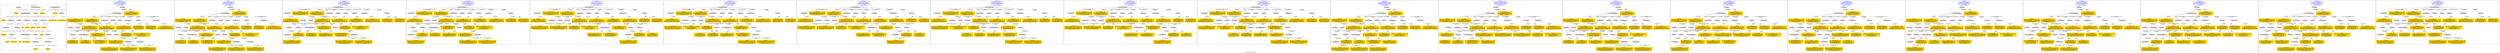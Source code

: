digraph n0 {
fontcolor="blue"
remincross="true"
label="s19-s-indianapolis-artworks.xml"
subgraph cluster_0 {
label="1-correct model"
n2[style="filled",color="white",fillcolor="lightgray",label="E12_Production1"];
n3[style="filled",color="white",fillcolor="lightgray",label="E21_Person1"];
n4[style="filled",color="white",fillcolor="lightgray",label="E52_Time-Span4"];
n5[style="filled",color="white",fillcolor="lightgray",label="E69_Death1"];
n6[style="filled",color="white",fillcolor="lightgray",label="E74_Group1"];
n7[style="filled",color="white",fillcolor="lightgray",label="E82_Actor_Appellation1"];
n8[style="filled",color="white",fillcolor="lightgray",label="E67_Birth1"];
n9[shape="plaintext",style="filled",fillcolor="gold",label="artist_uri"];
n10[style="filled",color="white",fillcolor="lightgray",label="E22_Man-Made_Object1"];
n11[style="filled",color="white",fillcolor="lightgray",label="E35_Title1"];
n12[style="filled",color="white",fillcolor="lightgray",label="E8_Acquisition1"];
n13[style="filled",color="white",fillcolor="lightgray",label="E55_Type1"];
n14[style="filled",color="white",fillcolor="lightgray",label="E54_Dimension1"];
n15[shape="plaintext",style="filled",fillcolor="gold",label="sourceURL"];
n16[style="filled",color="white",fillcolor="lightgray",label="E33_Linguistic_Object1"];
n17[style="filled",color="white",fillcolor="lightgray",label="E55_Type2"];
n18[shape="plaintext",style="filled",fillcolor="gold",label="provenance"];
n19[style="filled",color="white",fillcolor="lightgray",label="E33_Linguistic_Object2"];
n20[style="filled",color="white",fillcolor="lightgray",label="E55_Type3"];
n21[shape="plaintext",style="filled",fillcolor="gold",label="galleryLabel"];
n22[shape="plaintext",style="filled",fillcolor="gold",label="title"];
n23[style="filled",color="white",fillcolor="lightgray",label="E38_Image1"];
n24[shape="plaintext",style="filled",fillcolor="gold",label="imageURL"];
n25[style="filled",color="white",fillcolor="lightgray",label="E52_Time-Span1"];
n26[shape="plaintext",style="filled",fillcolor="gold",label="birthDate"];
n27[style="filled",color="white",fillcolor="lightgray",label="E52_Time-Span2"];
n28[shape="plaintext",style="filled",fillcolor="gold",label="deathDate"];
n29[shape="plaintext",style="filled",fillcolor="gold",label="creationDate"];
n30[shape="plaintext",style="filled",fillcolor="gold",label="dimensions"];
n31[shape="plaintext",style="filled",fillcolor="gold",label="material_URI"];
n32[shape="plaintext",style="filled",fillcolor="gold",label="materials"];
n33[shape="plaintext",style="filled",fillcolor="gold",label="provenance_type_uri"];
n34[shape="plaintext",style="filled",fillcolor="gold",label="galleryLabel_type_uri"];
n35[shape="plaintext",style="filled",fillcolor="gold",label="nationality_URI"];
n36[shape="plaintext",style="filled",fillcolor="gold",label="nationality"];
n37[shape="plaintext",style="filled",fillcolor="gold",label="artist_appellation_uri"];
n38[shape="plaintext",style="filled",fillcolor="gold",label="artist"];
n39[shape="plaintext",style="filled",fillcolor="gold",label="creditLine"];
}
subgraph cluster_1 {
label="candidate 0\nlink coherence:0.9117647058823529\nnode coherence:0.90625\nconfidence:0.4403819815848307\nmapping score:0.501508906142312\ncost:132.99799\n-precision:0.71-recall:0.65"
n41[style="filled",color="white",fillcolor="lightgray",label="E12_Production1"];
n42[style="filled",color="white",fillcolor="lightgray",label="E21_Person1"];
n43[style="filled",color="white",fillcolor="lightgray",label="E55_Type1"];
n44[style="filled",color="white",fillcolor="lightgray",label="E67_Birth1"];
n45[style="filled",color="white",fillcolor="lightgray",label="E69_Death1"];
n46[style="filled",color="white",fillcolor="lightgray",label="E74_Group1"];
n47[style="filled",color="white",fillcolor="lightgray",label="E82_Actor_Appellation1"];
n48[style="filled",color="white",fillcolor="lightgray",label="E22_Man-Made_Object1"];
n49[style="filled",color="white",fillcolor="lightgray",label="E30_Right1"];
n50[style="filled",color="white",fillcolor="lightgray",label="E35_Title1"];
n51[style="filled",color="white",fillcolor="lightgray",label="E54_Dimension1"];
n52[style="filled",color="white",fillcolor="lightgray",label="E55_Type2"];
n53[style="filled",color="white",fillcolor="lightgray",label="E8_Acquisition1"];
n54[style="filled",color="white",fillcolor="lightgray",label="E38_Image1"];
n55[style="filled",color="white",fillcolor="lightgray",label="E52_Time-Span1"];
n56[style="filled",color="white",fillcolor="lightgray",label="E52_Time-Span3"];
n57[shape="plaintext",style="filled",fillcolor="gold",label="material_URI\n[E55_Type,classLink,0.412]\n[E57_Material,classLink,0.397]\n[E74_Group,classLink,0.168]\n[E55_Type,label,0.022]"];
n58[shape="plaintext",style="filled",fillcolor="gold",label="galleryLabel\n[E33_Linguistic_Object,P3_has_note,0.312]\n[E22_Man-Made_Object,P3_has_note,0.295]\n[E73_Information_Object,P3_has_note,0.281]\n[E35_Title,label,0.112]"];
n59[shape="plaintext",style="filled",fillcolor="gold",label="title\n[E35_Title,label,0.32]\n[E22_Man-Made_Object,classLink,0.273]\n[E22_Man-Made_Object,P3_has_note,0.22]\n[E73_Information_Object,P3_has_note,0.187]"];
n60[shape="plaintext",style="filled",fillcolor="gold",label="materials\n[E29_Design_or_Procedure,P3_has_note,0.334]\n[E57_Material,label,0.263]\n[E55_Type,label,0.23]\n[E57_Material,classLink,0.173]"];
n61[shape="plaintext",style="filled",fillcolor="gold",label="deathDate\n[E52_Time-Span,P82b_end_of_the_end,0.435]\n[E52_Time-Span,P82_at_some_time_within,0.322]\n[E52_Time-Span,P82a_begin_of_the_begin,0.188]\n[E12_Production,P3_has_note,0.055]"];
n62[shape="plaintext",style="filled",fillcolor="gold",label="provenance_type_uri\n[E55_Type,classLink,0.686]\n[E74_Group,classLink,0.152]\n[E57_Material,classLink,0.144]\n[E55_Type,label,0.018]"];
n63[shape="plaintext",style="filled",fillcolor="gold",label="birthDate\n[E52_Time-Span,P82a_begin_of_the_begin,0.482]\n[E52_Time-Span,P82_at_some_time_within,0.298]\n[E52_Time-Span,P82b_end_of_the_end,0.167]\n[E52_Time-Span,label,0.053]"];
n64[shape="plaintext",style="filled",fillcolor="gold",label="artist_uri\n[E21_Person,classLink,0.313]\n[E82_Actor_Appellation,classLink,0.269]\n[E38_Image,classLink,0.212]\n[E39_Actor,classLink,0.207]"];
n65[shape="plaintext",style="filled",fillcolor="gold",label="creditLine\n[E30_Right,P3_has_note,0.582]\n[E8_Acquisition,P3_has_note,0.301]\n[E33_Linguistic_Object,P3_has_note,0.062]\n[E22_Man-Made_Object,P3_has_note,0.055]"];
n66[shape="plaintext",style="filled",fillcolor="gold",label="sourceURL\n[E38_Image,classLink,0.421]\n[E22_Man-Made_Object,classLink,0.281]\n[E78_Collection,classLink,0.226]\n[E30_Right,P3_has_note,0.071]"];
n67[shape="plaintext",style="filled",fillcolor="gold",label="artist_appellation_uri\n[E82_Actor_Appellation,classLink,0.533]\n[E21_Person,classLink,0.354]\n[E38_Image,classLink,0.063]\n[E39_Actor,classLink,0.05]"];
n68[shape="plaintext",style="filled",fillcolor="gold",label="nationality_URI\n[E74_Group,classLink,0.673]\n[E55_Type,classLink,0.192]\n[E57_Material,classLink,0.099]\n[E55_Type,label,0.036]"];
n69[shape="plaintext",style="filled",fillcolor="gold",label="dimensions\n[E54_Dimension,P3_has_note,0.609]\n[E34_Inscription,P3_has_note,0.146]\n[E22_Man-Made_Object,P3_has_note,0.127]\n[E22_Man-Made_Object,classLink,0.119]"];
n70[shape="plaintext",style="filled",fillcolor="gold",label="nationality\n[E74_Group,label,0.49]\n[E74_Group,classLink,0.329]\n[E55_Type,label,0.106]\n[E21_Person,P3_has_note,0.075]"];
n71[shape="plaintext",style="filled",fillcolor="gold",label="creationDate\n[E52_Time-Span,P82_at_some_time_within,0.428]\n[E52_Time-Span,P82a_begin_of_the_begin,0.2]\n[E33_Linguistic_Object,P3_has_note,0.197]\n[E52_Time-Span,P82b_end_of_the_end,0.175]"];
n72[shape="plaintext",style="filled",fillcolor="gold",label="artist\n[E82_Actor_Appellation,label,0.523]\n[E22_Man-Made_Object,classLink,0.202]\n[E30_Right,P3_has_note,0.157]\n[E8_Acquisition,P3_has_note,0.118]"];
n73[shape="plaintext",style="filled",fillcolor="gold",label="provenance\n[E30_Right,P3_has_note,0.293]\n[E8_Acquisition,P3_has_note,0.288]\n[E33_Linguistic_Object,P3_has_note,0.236]\n[E22_Man-Made_Object,P3_has_note,0.183]"];
n74[shape="plaintext",style="filled",fillcolor="gold",label="galleryLabel_type_uri\n[E55_Type,classLink,0.695]\n[E74_Group,classLink,0.147]\n[E57_Material,classLink,0.139]\n[E55_Type,label,0.018]"];
n75[shape="plaintext",style="filled",fillcolor="gold",label="imageURL\n[E38_Image,classLink,0.882]\n[E78_Collection,classLink,0.057]\n[E22_Man-Made_Object,classLink,0.042]\n[E39_Actor,classLink,0.02]"];
}
subgraph cluster_2 {
label="candidate 1\nlink coherence:0.9117647058823529\nnode coherence:0.90625\nconfidence:0.4366540606687587\nmapping score:0.5002662658369547\ncost:132.99799\n-precision:0.74-recall:0.68"
n77[style="filled",color="white",fillcolor="lightgray",label="E12_Production1"];
n78[style="filled",color="white",fillcolor="lightgray",label="E21_Person1"];
n79[style="filled",color="white",fillcolor="lightgray",label="E55_Type1"];
n80[style="filled",color="white",fillcolor="lightgray",label="E67_Birth1"];
n81[style="filled",color="white",fillcolor="lightgray",label="E69_Death1"];
n82[style="filled",color="white",fillcolor="lightgray",label="E74_Group1"];
n83[style="filled",color="white",fillcolor="lightgray",label="E82_Actor_Appellation1"];
n84[style="filled",color="white",fillcolor="lightgray",label="E22_Man-Made_Object1"];
n85[style="filled",color="white",fillcolor="lightgray",label="E30_Right1"];
n86[style="filled",color="white",fillcolor="lightgray",label="E35_Title1"];
n87[style="filled",color="white",fillcolor="lightgray",label="E54_Dimension1"];
n88[style="filled",color="white",fillcolor="lightgray",label="E55_Type2"];
n89[style="filled",color="white",fillcolor="lightgray",label="E8_Acquisition1"];
n90[style="filled",color="white",fillcolor="lightgray",label="E38_Image1"];
n91[style="filled",color="white",fillcolor="lightgray",label="E52_Time-Span1"];
n92[style="filled",color="white",fillcolor="lightgray",label="E52_Time-Span3"];
n93[shape="plaintext",style="filled",fillcolor="gold",label="material_URI\n[E55_Type,classLink,0.412]\n[E57_Material,classLink,0.397]\n[E74_Group,classLink,0.168]\n[E55_Type,label,0.022]"];
n94[shape="plaintext",style="filled",fillcolor="gold",label="galleryLabel\n[E33_Linguistic_Object,P3_has_note,0.312]\n[E22_Man-Made_Object,P3_has_note,0.295]\n[E73_Information_Object,P3_has_note,0.281]\n[E35_Title,label,0.112]"];
n95[shape="plaintext",style="filled",fillcolor="gold",label="title\n[E35_Title,label,0.32]\n[E22_Man-Made_Object,classLink,0.273]\n[E22_Man-Made_Object,P3_has_note,0.22]\n[E73_Information_Object,P3_has_note,0.187]"];
n96[shape="plaintext",style="filled",fillcolor="gold",label="materials\n[E29_Design_or_Procedure,P3_has_note,0.334]\n[E57_Material,label,0.263]\n[E55_Type,label,0.23]\n[E57_Material,classLink,0.173]"];
n97[shape="plaintext",style="filled",fillcolor="gold",label="birthDate\n[E52_Time-Span,P82a_begin_of_the_begin,0.482]\n[E52_Time-Span,P82_at_some_time_within,0.298]\n[E52_Time-Span,P82b_end_of_the_end,0.167]\n[E52_Time-Span,label,0.053]"];
n98[shape="plaintext",style="filled",fillcolor="gold",label="provenance_type_uri\n[E55_Type,classLink,0.686]\n[E74_Group,classLink,0.152]\n[E57_Material,classLink,0.144]\n[E55_Type,label,0.018]"];
n99[shape="plaintext",style="filled",fillcolor="gold",label="artist_uri\n[E21_Person,classLink,0.313]\n[E82_Actor_Appellation,classLink,0.269]\n[E38_Image,classLink,0.212]\n[E39_Actor,classLink,0.207]"];
n100[shape="plaintext",style="filled",fillcolor="gold",label="creditLine\n[E30_Right,P3_has_note,0.582]\n[E8_Acquisition,P3_has_note,0.301]\n[E33_Linguistic_Object,P3_has_note,0.062]\n[E22_Man-Made_Object,P3_has_note,0.055]"];
n101[shape="plaintext",style="filled",fillcolor="gold",label="sourceURL\n[E38_Image,classLink,0.421]\n[E22_Man-Made_Object,classLink,0.281]\n[E78_Collection,classLink,0.226]\n[E30_Right,P3_has_note,0.071]"];
n102[shape="plaintext",style="filled",fillcolor="gold",label="artist_appellation_uri\n[E82_Actor_Appellation,classLink,0.533]\n[E21_Person,classLink,0.354]\n[E38_Image,classLink,0.063]\n[E39_Actor,classLink,0.05]"];
n103[shape="plaintext",style="filled",fillcolor="gold",label="nationality_URI\n[E74_Group,classLink,0.673]\n[E55_Type,classLink,0.192]\n[E57_Material,classLink,0.099]\n[E55_Type,label,0.036]"];
n104[shape="plaintext",style="filled",fillcolor="gold",label="dimensions\n[E54_Dimension,P3_has_note,0.609]\n[E34_Inscription,P3_has_note,0.146]\n[E22_Man-Made_Object,P3_has_note,0.127]\n[E22_Man-Made_Object,classLink,0.119]"];
n105[shape="plaintext",style="filled",fillcolor="gold",label="nationality\n[E74_Group,label,0.49]\n[E74_Group,classLink,0.329]\n[E55_Type,label,0.106]\n[E21_Person,P3_has_note,0.075]"];
n106[shape="plaintext",style="filled",fillcolor="gold",label="creationDate\n[E52_Time-Span,P82_at_some_time_within,0.428]\n[E52_Time-Span,P82a_begin_of_the_begin,0.2]\n[E33_Linguistic_Object,P3_has_note,0.197]\n[E52_Time-Span,P82b_end_of_the_end,0.175]"];
n107[shape="plaintext",style="filled",fillcolor="gold",label="artist\n[E82_Actor_Appellation,label,0.523]\n[E22_Man-Made_Object,classLink,0.202]\n[E30_Right,P3_has_note,0.157]\n[E8_Acquisition,P3_has_note,0.118]"];
n108[shape="plaintext",style="filled",fillcolor="gold",label="deathDate\n[E52_Time-Span,P82b_end_of_the_end,0.435]\n[E52_Time-Span,P82_at_some_time_within,0.322]\n[E52_Time-Span,P82a_begin_of_the_begin,0.188]\n[E12_Production,P3_has_note,0.055]"];
n109[shape="plaintext",style="filled",fillcolor="gold",label="provenance\n[E30_Right,P3_has_note,0.293]\n[E8_Acquisition,P3_has_note,0.288]\n[E33_Linguistic_Object,P3_has_note,0.236]\n[E22_Man-Made_Object,P3_has_note,0.183]"];
n110[shape="plaintext",style="filled",fillcolor="gold",label="galleryLabel_type_uri\n[E55_Type,classLink,0.695]\n[E74_Group,classLink,0.147]\n[E57_Material,classLink,0.139]\n[E55_Type,label,0.018]"];
n111[shape="plaintext",style="filled",fillcolor="gold",label="imageURL\n[E38_Image,classLink,0.882]\n[E78_Collection,classLink,0.057]\n[E22_Man-Made_Object,classLink,0.042]\n[E39_Actor,classLink,0.02]"];
}
subgraph cluster_3 {
label="candidate 10\nlink coherence:0.8823529411764706\nnode coherence:0.90625\nconfidence:0.4366540606687587\nmapping score:0.5002662658369547\ncost:132.99814\n-precision:0.71-recall:0.65"
n113[style="filled",color="white",fillcolor="lightgray",label="E12_Production1"];
n114[style="filled",color="white",fillcolor="lightgray",label="E21_Person1"];
n115[style="filled",color="white",fillcolor="lightgray",label="E55_Type1"];
n116[style="filled",color="white",fillcolor="lightgray",label="E67_Birth1"];
n117[style="filled",color="white",fillcolor="lightgray",label="E69_Death1"];
n118[style="filled",color="white",fillcolor="lightgray",label="E74_Group1"];
n119[style="filled",color="white",fillcolor="lightgray",label="E82_Actor_Appellation1"];
n120[style="filled",color="white",fillcolor="lightgray",label="E22_Man-Made_Object1"];
n121[style="filled",color="white",fillcolor="lightgray",label="E30_Right1"];
n122[style="filled",color="white",fillcolor="lightgray",label="E35_Title1"];
n123[style="filled",color="white",fillcolor="lightgray",label="E38_Image1"];
n124[style="filled",color="white",fillcolor="lightgray",label="E54_Dimension1"];
n125[style="filled",color="white",fillcolor="lightgray",label="E55_Type2"];
n126[style="filled",color="white",fillcolor="lightgray",label="E8_Acquisition1"];
n127[style="filled",color="white",fillcolor="lightgray",label="E52_Time-Span1"];
n128[style="filled",color="white",fillcolor="lightgray",label="E52_Time-Span3"];
n129[shape="plaintext",style="filled",fillcolor="gold",label="material_URI\n[E55_Type,classLink,0.412]\n[E57_Material,classLink,0.397]\n[E74_Group,classLink,0.168]\n[E55_Type,label,0.022]"];
n130[shape="plaintext",style="filled",fillcolor="gold",label="galleryLabel\n[E33_Linguistic_Object,P3_has_note,0.312]\n[E22_Man-Made_Object,P3_has_note,0.295]\n[E73_Information_Object,P3_has_note,0.281]\n[E35_Title,label,0.112]"];
n131[shape="plaintext",style="filled",fillcolor="gold",label="title\n[E35_Title,label,0.32]\n[E22_Man-Made_Object,classLink,0.273]\n[E22_Man-Made_Object,P3_has_note,0.22]\n[E73_Information_Object,P3_has_note,0.187]"];
n132[shape="plaintext",style="filled",fillcolor="gold",label="materials\n[E29_Design_or_Procedure,P3_has_note,0.334]\n[E57_Material,label,0.263]\n[E55_Type,label,0.23]\n[E57_Material,classLink,0.173]"];
n133[shape="plaintext",style="filled",fillcolor="gold",label="birthDate\n[E52_Time-Span,P82a_begin_of_the_begin,0.482]\n[E52_Time-Span,P82_at_some_time_within,0.298]\n[E52_Time-Span,P82b_end_of_the_end,0.167]\n[E52_Time-Span,label,0.053]"];
n134[shape="plaintext",style="filled",fillcolor="gold",label="provenance_type_uri\n[E55_Type,classLink,0.686]\n[E74_Group,classLink,0.152]\n[E57_Material,classLink,0.144]\n[E55_Type,label,0.018]"];
n135[shape="plaintext",style="filled",fillcolor="gold",label="artist_uri\n[E21_Person,classLink,0.313]\n[E82_Actor_Appellation,classLink,0.269]\n[E38_Image,classLink,0.212]\n[E39_Actor,classLink,0.207]"];
n136[shape="plaintext",style="filled",fillcolor="gold",label="creditLine\n[E30_Right,P3_has_note,0.582]\n[E8_Acquisition,P3_has_note,0.301]\n[E33_Linguistic_Object,P3_has_note,0.062]\n[E22_Man-Made_Object,P3_has_note,0.055]"];
n137[shape="plaintext",style="filled",fillcolor="gold",label="sourceURL\n[E38_Image,classLink,0.421]\n[E22_Man-Made_Object,classLink,0.281]\n[E78_Collection,classLink,0.226]\n[E30_Right,P3_has_note,0.071]"];
n138[shape="plaintext",style="filled",fillcolor="gold",label="artist_appellation_uri\n[E82_Actor_Appellation,classLink,0.533]\n[E21_Person,classLink,0.354]\n[E38_Image,classLink,0.063]\n[E39_Actor,classLink,0.05]"];
n139[shape="plaintext",style="filled",fillcolor="gold",label="nationality_URI\n[E74_Group,classLink,0.673]\n[E55_Type,classLink,0.192]\n[E57_Material,classLink,0.099]\n[E55_Type,label,0.036]"];
n140[shape="plaintext",style="filled",fillcolor="gold",label="dimensions\n[E54_Dimension,P3_has_note,0.609]\n[E34_Inscription,P3_has_note,0.146]\n[E22_Man-Made_Object,P3_has_note,0.127]\n[E22_Man-Made_Object,classLink,0.119]"];
n141[shape="plaintext",style="filled",fillcolor="gold",label="nationality\n[E74_Group,label,0.49]\n[E74_Group,classLink,0.329]\n[E55_Type,label,0.106]\n[E21_Person,P3_has_note,0.075]"];
n142[shape="plaintext",style="filled",fillcolor="gold",label="creationDate\n[E52_Time-Span,P82_at_some_time_within,0.428]\n[E52_Time-Span,P82a_begin_of_the_begin,0.2]\n[E33_Linguistic_Object,P3_has_note,0.197]\n[E52_Time-Span,P82b_end_of_the_end,0.175]"];
n143[shape="plaintext",style="filled",fillcolor="gold",label="artist\n[E82_Actor_Appellation,label,0.523]\n[E22_Man-Made_Object,classLink,0.202]\n[E30_Right,P3_has_note,0.157]\n[E8_Acquisition,P3_has_note,0.118]"];
n144[shape="plaintext",style="filled",fillcolor="gold",label="deathDate\n[E52_Time-Span,P82b_end_of_the_end,0.435]\n[E52_Time-Span,P82_at_some_time_within,0.322]\n[E52_Time-Span,P82a_begin_of_the_begin,0.188]\n[E12_Production,P3_has_note,0.055]"];
n145[shape="plaintext",style="filled",fillcolor="gold",label="provenance\n[E30_Right,P3_has_note,0.293]\n[E8_Acquisition,P3_has_note,0.288]\n[E33_Linguistic_Object,P3_has_note,0.236]\n[E22_Man-Made_Object,P3_has_note,0.183]"];
n146[shape="plaintext",style="filled",fillcolor="gold",label="galleryLabel_type_uri\n[E55_Type,classLink,0.695]\n[E74_Group,classLink,0.147]\n[E57_Material,classLink,0.139]\n[E55_Type,label,0.018]"];
n147[shape="plaintext",style="filled",fillcolor="gold",label="imageURL\n[E38_Image,classLink,0.882]\n[E78_Collection,classLink,0.057]\n[E22_Man-Made_Object,classLink,0.042]\n[E39_Actor,classLink,0.02]"];
}
subgraph cluster_4 {
label="candidate 11\nlink coherence:0.8823529411764706\nnode coherence:0.90625\nconfidence:0.4285962996113872\nmapping score:0.49758034548449753\ncost:132.99814\n-precision:0.62-recall:0.57"
n149[style="filled",color="white",fillcolor="lightgray",label="E12_Production1"];
n150[style="filled",color="white",fillcolor="lightgray",label="E21_Person1"];
n151[style="filled",color="white",fillcolor="lightgray",label="E55_Type1"];
n152[style="filled",color="white",fillcolor="lightgray",label="E67_Birth1"];
n153[style="filled",color="white",fillcolor="lightgray",label="E69_Death1"];
n154[style="filled",color="white",fillcolor="lightgray",label="E74_Group1"];
n155[style="filled",color="white",fillcolor="lightgray",label="E82_Actor_Appellation1"];
n156[style="filled",color="white",fillcolor="lightgray",label="E22_Man-Made_Object1"];
n157[style="filled",color="white",fillcolor="lightgray",label="E30_Right1"];
n158[style="filled",color="white",fillcolor="lightgray",label="E35_Title1"];
n159[style="filled",color="white",fillcolor="lightgray",label="E38_Image1"];
n160[style="filled",color="white",fillcolor="lightgray",label="E54_Dimension1"];
n161[style="filled",color="white",fillcolor="lightgray",label="E55_Type2"];
n162[style="filled",color="white",fillcolor="lightgray",label="E8_Acquisition1"];
n163[style="filled",color="white",fillcolor="lightgray",label="E52_Time-Span1"];
n164[style="filled",color="white",fillcolor="lightgray",label="E52_Time-Span3"];
n165[shape="plaintext",style="filled",fillcolor="gold",label="material_URI\n[E55_Type,classLink,0.412]\n[E57_Material,classLink,0.397]\n[E74_Group,classLink,0.168]\n[E55_Type,label,0.022]"];
n166[shape="plaintext",style="filled",fillcolor="gold",label="galleryLabel\n[E33_Linguistic_Object,P3_has_note,0.312]\n[E22_Man-Made_Object,P3_has_note,0.295]\n[E73_Information_Object,P3_has_note,0.281]\n[E35_Title,label,0.112]"];
n167[shape="plaintext",style="filled",fillcolor="gold",label="title\n[E35_Title,label,0.32]\n[E22_Man-Made_Object,classLink,0.273]\n[E22_Man-Made_Object,P3_has_note,0.22]\n[E73_Information_Object,P3_has_note,0.187]"];
n168[shape="plaintext",style="filled",fillcolor="gold",label="materials\n[E29_Design_or_Procedure,P3_has_note,0.334]\n[E57_Material,label,0.263]\n[E55_Type,label,0.23]\n[E57_Material,classLink,0.173]"];
n169[shape="plaintext",style="filled",fillcolor="gold",label="deathDate\n[E52_Time-Span,P82b_end_of_the_end,0.435]\n[E52_Time-Span,P82_at_some_time_within,0.322]\n[E52_Time-Span,P82a_begin_of_the_begin,0.188]\n[E12_Production,P3_has_note,0.055]"];
n170[shape="plaintext",style="filled",fillcolor="gold",label="provenance_type_uri\n[E55_Type,classLink,0.686]\n[E74_Group,classLink,0.152]\n[E57_Material,classLink,0.144]\n[E55_Type,label,0.018]"];
n171[shape="plaintext",style="filled",fillcolor="gold",label="birthDate\n[E52_Time-Span,P82a_begin_of_the_begin,0.482]\n[E52_Time-Span,P82_at_some_time_within,0.298]\n[E52_Time-Span,P82b_end_of_the_end,0.167]\n[E52_Time-Span,label,0.053]"];
n172[shape="plaintext",style="filled",fillcolor="gold",label="artist_appellation_uri\n[E82_Actor_Appellation,classLink,0.533]\n[E21_Person,classLink,0.354]\n[E38_Image,classLink,0.063]\n[E39_Actor,classLink,0.05]"];
n173[shape="plaintext",style="filled",fillcolor="gold",label="creditLine\n[E30_Right,P3_has_note,0.582]\n[E8_Acquisition,P3_has_note,0.301]\n[E33_Linguistic_Object,P3_has_note,0.062]\n[E22_Man-Made_Object,P3_has_note,0.055]"];
n174[shape="plaintext",style="filled",fillcolor="gold",label="sourceURL\n[E38_Image,classLink,0.421]\n[E22_Man-Made_Object,classLink,0.281]\n[E78_Collection,classLink,0.226]\n[E30_Right,P3_has_note,0.071]"];
n175[shape="plaintext",style="filled",fillcolor="gold",label="nationality_URI\n[E74_Group,classLink,0.673]\n[E55_Type,classLink,0.192]\n[E57_Material,classLink,0.099]\n[E55_Type,label,0.036]"];
n176[shape="plaintext",style="filled",fillcolor="gold",label="artist_uri\n[E21_Person,classLink,0.313]\n[E82_Actor_Appellation,classLink,0.269]\n[E38_Image,classLink,0.212]\n[E39_Actor,classLink,0.207]"];
n177[shape="plaintext",style="filled",fillcolor="gold",label="dimensions\n[E54_Dimension,P3_has_note,0.609]\n[E34_Inscription,P3_has_note,0.146]\n[E22_Man-Made_Object,P3_has_note,0.127]\n[E22_Man-Made_Object,classLink,0.119]"];
n178[shape="plaintext",style="filled",fillcolor="gold",label="nationality\n[E74_Group,label,0.49]\n[E74_Group,classLink,0.329]\n[E55_Type,label,0.106]\n[E21_Person,P3_has_note,0.075]"];
n179[shape="plaintext",style="filled",fillcolor="gold",label="creationDate\n[E52_Time-Span,P82_at_some_time_within,0.428]\n[E52_Time-Span,P82a_begin_of_the_begin,0.2]\n[E33_Linguistic_Object,P3_has_note,0.197]\n[E52_Time-Span,P82b_end_of_the_end,0.175]"];
n180[shape="plaintext",style="filled",fillcolor="gold",label="artist\n[E82_Actor_Appellation,label,0.523]\n[E22_Man-Made_Object,classLink,0.202]\n[E30_Right,P3_has_note,0.157]\n[E8_Acquisition,P3_has_note,0.118]"];
n181[shape="plaintext",style="filled",fillcolor="gold",label="provenance\n[E30_Right,P3_has_note,0.293]\n[E8_Acquisition,P3_has_note,0.288]\n[E33_Linguistic_Object,P3_has_note,0.236]\n[E22_Man-Made_Object,P3_has_note,0.183]"];
n182[shape="plaintext",style="filled",fillcolor="gold",label="galleryLabel_type_uri\n[E55_Type,classLink,0.695]\n[E74_Group,classLink,0.147]\n[E57_Material,classLink,0.139]\n[E55_Type,label,0.018]"];
n183[shape="plaintext",style="filled",fillcolor="gold",label="imageURL\n[E38_Image,classLink,0.882]\n[E78_Collection,classLink,0.057]\n[E22_Man-Made_Object,classLink,0.042]\n[E39_Actor,classLink,0.02]"];
}
subgraph cluster_5 {
label="candidate 12\nlink coherence:0.8787878787878788\nnode coherence:0.90625\nconfidence:0.4403819815848307\nmapping score:0.501508906142312\ncost:32.99823\n-precision:0.67-recall:0.59"
n185[style="filled",color="white",fillcolor="lightgray",label="E12_Production1"];
n186[style="filled",color="white",fillcolor="lightgray",label="E21_Person1"];
n187[style="filled",color="white",fillcolor="lightgray",label="E52_Time-Span2"];
n188[style="filled",color="white",fillcolor="lightgray",label="E55_Type1"];
n189[style="filled",color="white",fillcolor="lightgray",label="E67_Birth1"];
n190[style="filled",color="white",fillcolor="lightgray",label="E74_Group1"];
n191[style="filled",color="white",fillcolor="lightgray",label="E82_Actor_Appellation1"];
n192[style="filled",color="white",fillcolor="lightgray",label="E22_Man-Made_Object1"];
n193[style="filled",color="white",fillcolor="lightgray",label="E30_Right1"];
n194[style="filled",color="white",fillcolor="lightgray",label="E35_Title1"];
n195[style="filled",color="white",fillcolor="lightgray",label="E38_Image1"];
n196[style="filled",color="white",fillcolor="lightgray",label="E54_Dimension1"];
n197[style="filled",color="white",fillcolor="lightgray",label="E55_Type2"];
n198[style="filled",color="white",fillcolor="lightgray",label="E8_Acquisition1"];
n199[style="filled",color="white",fillcolor="lightgray",label="E52_Time-Span1"];
n200[shape="plaintext",style="filled",fillcolor="gold",label="material_URI\n[E55_Type,classLink,0.412]\n[E57_Material,classLink,0.397]\n[E74_Group,classLink,0.168]\n[E55_Type,label,0.022]"];
n201[shape="plaintext",style="filled",fillcolor="gold",label="galleryLabel\n[E33_Linguistic_Object,P3_has_note,0.312]\n[E22_Man-Made_Object,P3_has_note,0.295]\n[E73_Information_Object,P3_has_note,0.281]\n[E35_Title,label,0.112]"];
n202[shape="plaintext",style="filled",fillcolor="gold",label="title\n[E35_Title,label,0.32]\n[E22_Man-Made_Object,classLink,0.273]\n[E22_Man-Made_Object,P3_has_note,0.22]\n[E73_Information_Object,P3_has_note,0.187]"];
n203[shape="plaintext",style="filled",fillcolor="gold",label="materials\n[E29_Design_or_Procedure,P3_has_note,0.334]\n[E57_Material,label,0.263]\n[E55_Type,label,0.23]\n[E57_Material,classLink,0.173]"];
n204[shape="plaintext",style="filled",fillcolor="gold",label="creationDate\n[E52_Time-Span,P82_at_some_time_within,0.428]\n[E52_Time-Span,P82a_begin_of_the_begin,0.2]\n[E33_Linguistic_Object,P3_has_note,0.197]\n[E52_Time-Span,P82b_end_of_the_end,0.175]"];
n205[shape="plaintext",style="filled",fillcolor="gold",label="provenance_type_uri\n[E55_Type,classLink,0.686]\n[E74_Group,classLink,0.152]\n[E57_Material,classLink,0.144]\n[E55_Type,label,0.018]"];
n206[shape="plaintext",style="filled",fillcolor="gold",label="deathDate\n[E52_Time-Span,P82b_end_of_the_end,0.435]\n[E52_Time-Span,P82_at_some_time_within,0.322]\n[E52_Time-Span,P82a_begin_of_the_begin,0.188]\n[E12_Production,P3_has_note,0.055]"];
n207[shape="plaintext",style="filled",fillcolor="gold",label="artist_uri\n[E21_Person,classLink,0.313]\n[E82_Actor_Appellation,classLink,0.269]\n[E38_Image,classLink,0.212]\n[E39_Actor,classLink,0.207]"];
n208[shape="plaintext",style="filled",fillcolor="gold",label="creditLine\n[E30_Right,P3_has_note,0.582]\n[E8_Acquisition,P3_has_note,0.301]\n[E33_Linguistic_Object,P3_has_note,0.062]\n[E22_Man-Made_Object,P3_has_note,0.055]"];
n209[shape="plaintext",style="filled",fillcolor="gold",label="sourceURL\n[E38_Image,classLink,0.421]\n[E22_Man-Made_Object,classLink,0.281]\n[E78_Collection,classLink,0.226]\n[E30_Right,P3_has_note,0.071]"];
n210[shape="plaintext",style="filled",fillcolor="gold",label="artist_appellation_uri\n[E82_Actor_Appellation,classLink,0.533]\n[E21_Person,classLink,0.354]\n[E38_Image,classLink,0.063]\n[E39_Actor,classLink,0.05]"];
n211[shape="plaintext",style="filled",fillcolor="gold",label="nationality_URI\n[E74_Group,classLink,0.673]\n[E55_Type,classLink,0.192]\n[E57_Material,classLink,0.099]\n[E55_Type,label,0.036]"];
n212[shape="plaintext",style="filled",fillcolor="gold",label="dimensions\n[E54_Dimension,P3_has_note,0.609]\n[E34_Inscription,P3_has_note,0.146]\n[E22_Man-Made_Object,P3_has_note,0.127]\n[E22_Man-Made_Object,classLink,0.119]"];
n213[shape="plaintext",style="filled",fillcolor="gold",label="nationality\n[E74_Group,label,0.49]\n[E74_Group,classLink,0.329]\n[E55_Type,label,0.106]\n[E21_Person,P3_has_note,0.075]"];
n214[shape="plaintext",style="filled",fillcolor="gold",label="artist\n[E82_Actor_Appellation,label,0.523]\n[E22_Man-Made_Object,classLink,0.202]\n[E30_Right,P3_has_note,0.157]\n[E8_Acquisition,P3_has_note,0.118]"];
n215[shape="plaintext",style="filled",fillcolor="gold",label="provenance\n[E30_Right,P3_has_note,0.293]\n[E8_Acquisition,P3_has_note,0.288]\n[E33_Linguistic_Object,P3_has_note,0.236]\n[E22_Man-Made_Object,P3_has_note,0.183]"];
n216[shape="plaintext",style="filled",fillcolor="gold",label="galleryLabel_type_uri\n[E55_Type,classLink,0.695]\n[E74_Group,classLink,0.147]\n[E57_Material,classLink,0.139]\n[E55_Type,label,0.018]"];
n217[shape="plaintext",style="filled",fillcolor="gold",label="birthDate\n[E52_Time-Span,P82a_begin_of_the_begin,0.482]\n[E52_Time-Span,P82_at_some_time_within,0.298]\n[E52_Time-Span,P82b_end_of_the_end,0.167]\n[E52_Time-Span,label,0.053]"];
n218[shape="plaintext",style="filled",fillcolor="gold",label="imageURL\n[E38_Image,classLink,0.882]\n[E78_Collection,classLink,0.057]\n[E22_Man-Made_Object,classLink,0.042]\n[E39_Actor,classLink,0.02]"];
}
subgraph cluster_6 {
label="candidate 13\nlink coherence:0.8787878787878788\nnode coherence:0.90625\nconfidence:0.4403819815848307\nmapping score:0.501508906142312\ncost:131.99823\n-precision:0.7-recall:0.62"
n220[style="filled",color="white",fillcolor="lightgray",label="E12_Production1"];
n221[style="filled",color="white",fillcolor="lightgray",label="E21_Person1"];
n222[style="filled",color="white",fillcolor="lightgray",label="E52_Time-Span2"];
n223[style="filled",color="white",fillcolor="lightgray",label="E55_Type1"];
n224[style="filled",color="white",fillcolor="lightgray",label="E67_Birth1"];
n225[style="filled",color="white",fillcolor="lightgray",label="E74_Group1"];
n226[style="filled",color="white",fillcolor="lightgray",label="E82_Actor_Appellation1"];
n227[style="filled",color="white",fillcolor="lightgray",label="E22_Man-Made_Object1"];
n228[style="filled",color="white",fillcolor="lightgray",label="E30_Right1"];
n229[style="filled",color="white",fillcolor="lightgray",label="E35_Title1"];
n230[style="filled",color="white",fillcolor="lightgray",label="E38_Image1"];
n231[style="filled",color="white",fillcolor="lightgray",label="E54_Dimension1"];
n232[style="filled",color="white",fillcolor="lightgray",label="E55_Type2"];
n233[style="filled",color="white",fillcolor="lightgray",label="E8_Acquisition1"];
n234[style="filled",color="white",fillcolor="lightgray",label="E52_Time-Span1"];
n235[shape="plaintext",style="filled",fillcolor="gold",label="material_URI\n[E55_Type,classLink,0.412]\n[E57_Material,classLink,0.397]\n[E74_Group,classLink,0.168]\n[E55_Type,label,0.022]"];
n236[shape="plaintext",style="filled",fillcolor="gold",label="galleryLabel\n[E33_Linguistic_Object,P3_has_note,0.312]\n[E22_Man-Made_Object,P3_has_note,0.295]\n[E73_Information_Object,P3_has_note,0.281]\n[E35_Title,label,0.112]"];
n237[shape="plaintext",style="filled",fillcolor="gold",label="title\n[E35_Title,label,0.32]\n[E22_Man-Made_Object,classLink,0.273]\n[E22_Man-Made_Object,P3_has_note,0.22]\n[E73_Information_Object,P3_has_note,0.187]"];
n238[shape="plaintext",style="filled",fillcolor="gold",label="materials\n[E29_Design_or_Procedure,P3_has_note,0.334]\n[E57_Material,label,0.263]\n[E55_Type,label,0.23]\n[E57_Material,classLink,0.173]"];
n239[shape="plaintext",style="filled",fillcolor="gold",label="deathDate\n[E52_Time-Span,P82b_end_of_the_end,0.435]\n[E52_Time-Span,P82_at_some_time_within,0.322]\n[E52_Time-Span,P82a_begin_of_the_begin,0.188]\n[E12_Production,P3_has_note,0.055]"];
n240[shape="plaintext",style="filled",fillcolor="gold",label="provenance_type_uri\n[E55_Type,classLink,0.686]\n[E74_Group,classLink,0.152]\n[E57_Material,classLink,0.144]\n[E55_Type,label,0.018]"];
n241[shape="plaintext",style="filled",fillcolor="gold",label="birthDate\n[E52_Time-Span,P82a_begin_of_the_begin,0.482]\n[E52_Time-Span,P82_at_some_time_within,0.298]\n[E52_Time-Span,P82b_end_of_the_end,0.167]\n[E52_Time-Span,label,0.053]"];
n242[shape="plaintext",style="filled",fillcolor="gold",label="creationDate\n[E52_Time-Span,P82_at_some_time_within,0.428]\n[E52_Time-Span,P82a_begin_of_the_begin,0.2]\n[E33_Linguistic_Object,P3_has_note,0.197]\n[E52_Time-Span,P82b_end_of_the_end,0.175]"];
n243[shape="plaintext",style="filled",fillcolor="gold",label="artist_uri\n[E21_Person,classLink,0.313]\n[E82_Actor_Appellation,classLink,0.269]\n[E38_Image,classLink,0.212]\n[E39_Actor,classLink,0.207]"];
n244[shape="plaintext",style="filled",fillcolor="gold",label="creditLine\n[E30_Right,P3_has_note,0.582]\n[E8_Acquisition,P3_has_note,0.301]\n[E33_Linguistic_Object,P3_has_note,0.062]\n[E22_Man-Made_Object,P3_has_note,0.055]"];
n245[shape="plaintext",style="filled",fillcolor="gold",label="sourceURL\n[E38_Image,classLink,0.421]\n[E22_Man-Made_Object,classLink,0.281]\n[E78_Collection,classLink,0.226]\n[E30_Right,P3_has_note,0.071]"];
n246[shape="plaintext",style="filled",fillcolor="gold",label="artist_appellation_uri\n[E82_Actor_Appellation,classLink,0.533]\n[E21_Person,classLink,0.354]\n[E38_Image,classLink,0.063]\n[E39_Actor,classLink,0.05]"];
n247[shape="plaintext",style="filled",fillcolor="gold",label="nationality_URI\n[E74_Group,classLink,0.673]\n[E55_Type,classLink,0.192]\n[E57_Material,classLink,0.099]\n[E55_Type,label,0.036]"];
n248[shape="plaintext",style="filled",fillcolor="gold",label="dimensions\n[E54_Dimension,P3_has_note,0.609]\n[E34_Inscription,P3_has_note,0.146]\n[E22_Man-Made_Object,P3_has_note,0.127]\n[E22_Man-Made_Object,classLink,0.119]"];
n249[shape="plaintext",style="filled",fillcolor="gold",label="nationality\n[E74_Group,label,0.49]\n[E74_Group,classLink,0.329]\n[E55_Type,label,0.106]\n[E21_Person,P3_has_note,0.075]"];
n250[shape="plaintext",style="filled",fillcolor="gold",label="artist\n[E82_Actor_Appellation,label,0.523]\n[E22_Man-Made_Object,classLink,0.202]\n[E30_Right,P3_has_note,0.157]\n[E8_Acquisition,P3_has_note,0.118]"];
n251[shape="plaintext",style="filled",fillcolor="gold",label="provenance\n[E30_Right,P3_has_note,0.293]\n[E8_Acquisition,P3_has_note,0.288]\n[E33_Linguistic_Object,P3_has_note,0.236]\n[E22_Man-Made_Object,P3_has_note,0.183]"];
n252[shape="plaintext",style="filled",fillcolor="gold",label="galleryLabel_type_uri\n[E55_Type,classLink,0.695]\n[E74_Group,classLink,0.147]\n[E57_Material,classLink,0.139]\n[E55_Type,label,0.018]"];
n253[shape="plaintext",style="filled",fillcolor="gold",label="imageURL\n[E38_Image,classLink,0.882]\n[E78_Collection,classLink,0.057]\n[E22_Man-Made_Object,classLink,0.042]\n[E39_Actor,classLink,0.02]"];
}
subgraph cluster_7 {
label="candidate 14\nlink coherence:0.8787878787878788\nnode coherence:0.90625\nconfidence:0.4366540606687587\nmapping score:0.5002662658369547\ncost:32.99823\n-precision:0.67-recall:0.59"
n255[style="filled",color="white",fillcolor="lightgray",label="E12_Production1"];
n256[style="filled",color="white",fillcolor="lightgray",label="E21_Person1"];
n257[style="filled",color="white",fillcolor="lightgray",label="E52_Time-Span2"];
n258[style="filled",color="white",fillcolor="lightgray",label="E55_Type1"];
n259[style="filled",color="white",fillcolor="lightgray",label="E67_Birth1"];
n260[style="filled",color="white",fillcolor="lightgray",label="E74_Group1"];
n261[style="filled",color="white",fillcolor="lightgray",label="E82_Actor_Appellation1"];
n262[style="filled",color="white",fillcolor="lightgray",label="E22_Man-Made_Object1"];
n263[style="filled",color="white",fillcolor="lightgray",label="E30_Right1"];
n264[style="filled",color="white",fillcolor="lightgray",label="E35_Title1"];
n265[style="filled",color="white",fillcolor="lightgray",label="E38_Image1"];
n266[style="filled",color="white",fillcolor="lightgray",label="E54_Dimension1"];
n267[style="filled",color="white",fillcolor="lightgray",label="E55_Type2"];
n268[style="filled",color="white",fillcolor="lightgray",label="E8_Acquisition1"];
n269[style="filled",color="white",fillcolor="lightgray",label="E52_Time-Span1"];
n270[shape="plaintext",style="filled",fillcolor="gold",label="material_URI\n[E55_Type,classLink,0.412]\n[E57_Material,classLink,0.397]\n[E74_Group,classLink,0.168]\n[E55_Type,label,0.022]"];
n271[shape="plaintext",style="filled",fillcolor="gold",label="galleryLabel\n[E33_Linguistic_Object,P3_has_note,0.312]\n[E22_Man-Made_Object,P3_has_note,0.295]\n[E73_Information_Object,P3_has_note,0.281]\n[E35_Title,label,0.112]"];
n272[shape="plaintext",style="filled",fillcolor="gold",label="title\n[E35_Title,label,0.32]\n[E22_Man-Made_Object,classLink,0.273]\n[E22_Man-Made_Object,P3_has_note,0.22]\n[E73_Information_Object,P3_has_note,0.187]"];
n273[shape="plaintext",style="filled",fillcolor="gold",label="materials\n[E29_Design_or_Procedure,P3_has_note,0.334]\n[E57_Material,label,0.263]\n[E55_Type,label,0.23]\n[E57_Material,classLink,0.173]"];
n274[shape="plaintext",style="filled",fillcolor="gold",label="creationDate\n[E52_Time-Span,P82_at_some_time_within,0.428]\n[E52_Time-Span,P82a_begin_of_the_begin,0.2]\n[E33_Linguistic_Object,P3_has_note,0.197]\n[E52_Time-Span,P82b_end_of_the_end,0.175]"];
n275[shape="plaintext",style="filled",fillcolor="gold",label="provenance_type_uri\n[E55_Type,classLink,0.686]\n[E74_Group,classLink,0.152]\n[E57_Material,classLink,0.144]\n[E55_Type,label,0.018]"];
n276[shape="plaintext",style="filled",fillcolor="gold",label="birthDate\n[E52_Time-Span,P82a_begin_of_the_begin,0.482]\n[E52_Time-Span,P82_at_some_time_within,0.298]\n[E52_Time-Span,P82b_end_of_the_end,0.167]\n[E52_Time-Span,label,0.053]"];
n277[shape="plaintext",style="filled",fillcolor="gold",label="artist_uri\n[E21_Person,classLink,0.313]\n[E82_Actor_Appellation,classLink,0.269]\n[E38_Image,classLink,0.212]\n[E39_Actor,classLink,0.207]"];
n278[shape="plaintext",style="filled",fillcolor="gold",label="creditLine\n[E30_Right,P3_has_note,0.582]\n[E8_Acquisition,P3_has_note,0.301]\n[E33_Linguistic_Object,P3_has_note,0.062]\n[E22_Man-Made_Object,P3_has_note,0.055]"];
n279[shape="plaintext",style="filled",fillcolor="gold",label="sourceURL\n[E38_Image,classLink,0.421]\n[E22_Man-Made_Object,classLink,0.281]\n[E78_Collection,classLink,0.226]\n[E30_Right,P3_has_note,0.071]"];
n280[shape="plaintext",style="filled",fillcolor="gold",label="artist_appellation_uri\n[E82_Actor_Appellation,classLink,0.533]\n[E21_Person,classLink,0.354]\n[E38_Image,classLink,0.063]\n[E39_Actor,classLink,0.05]"];
n281[shape="plaintext",style="filled",fillcolor="gold",label="nationality_URI\n[E74_Group,classLink,0.673]\n[E55_Type,classLink,0.192]\n[E57_Material,classLink,0.099]\n[E55_Type,label,0.036]"];
n282[shape="plaintext",style="filled",fillcolor="gold",label="dimensions\n[E54_Dimension,P3_has_note,0.609]\n[E34_Inscription,P3_has_note,0.146]\n[E22_Man-Made_Object,P3_has_note,0.127]\n[E22_Man-Made_Object,classLink,0.119]"];
n283[shape="plaintext",style="filled",fillcolor="gold",label="nationality\n[E74_Group,label,0.49]\n[E74_Group,classLink,0.329]\n[E55_Type,label,0.106]\n[E21_Person,P3_has_note,0.075]"];
n284[shape="plaintext",style="filled",fillcolor="gold",label="artist\n[E82_Actor_Appellation,label,0.523]\n[E22_Man-Made_Object,classLink,0.202]\n[E30_Right,P3_has_note,0.157]\n[E8_Acquisition,P3_has_note,0.118]"];
n285[shape="plaintext",style="filled",fillcolor="gold",label="provenance\n[E30_Right,P3_has_note,0.293]\n[E8_Acquisition,P3_has_note,0.288]\n[E33_Linguistic_Object,P3_has_note,0.236]\n[E22_Man-Made_Object,P3_has_note,0.183]"];
n286[shape="plaintext",style="filled",fillcolor="gold",label="galleryLabel_type_uri\n[E55_Type,classLink,0.695]\n[E74_Group,classLink,0.147]\n[E57_Material,classLink,0.139]\n[E55_Type,label,0.018]"];
n287[shape="plaintext",style="filled",fillcolor="gold",label="deathDate\n[E52_Time-Span,P82b_end_of_the_end,0.435]\n[E52_Time-Span,P82_at_some_time_within,0.322]\n[E52_Time-Span,P82a_begin_of_the_begin,0.188]\n[E12_Production,P3_has_note,0.055]"];
n288[shape="plaintext",style="filled",fillcolor="gold",label="imageURL\n[E38_Image,classLink,0.882]\n[E78_Collection,classLink,0.057]\n[E22_Man-Made_Object,classLink,0.042]\n[E39_Actor,classLink,0.02]"];
}
subgraph cluster_8 {
label="candidate 15\nlink coherence:0.8787878787878788\nnode coherence:0.90625\nconfidence:0.4366540606687587\nmapping score:0.5002662658369547\ncost:131.99823\n-precision:0.73-recall:0.65"
n290[style="filled",color="white",fillcolor="lightgray",label="E12_Production1"];
n291[style="filled",color="white",fillcolor="lightgray",label="E21_Person1"];
n292[style="filled",color="white",fillcolor="lightgray",label="E52_Time-Span2"];
n293[style="filled",color="white",fillcolor="lightgray",label="E55_Type1"];
n294[style="filled",color="white",fillcolor="lightgray",label="E67_Birth1"];
n295[style="filled",color="white",fillcolor="lightgray",label="E74_Group1"];
n296[style="filled",color="white",fillcolor="lightgray",label="E82_Actor_Appellation1"];
n297[style="filled",color="white",fillcolor="lightgray",label="E22_Man-Made_Object1"];
n298[style="filled",color="white",fillcolor="lightgray",label="E30_Right1"];
n299[style="filled",color="white",fillcolor="lightgray",label="E35_Title1"];
n300[style="filled",color="white",fillcolor="lightgray",label="E38_Image1"];
n301[style="filled",color="white",fillcolor="lightgray",label="E54_Dimension1"];
n302[style="filled",color="white",fillcolor="lightgray",label="E55_Type2"];
n303[style="filled",color="white",fillcolor="lightgray",label="E8_Acquisition1"];
n304[style="filled",color="white",fillcolor="lightgray",label="E52_Time-Span1"];
n305[shape="plaintext",style="filled",fillcolor="gold",label="material_URI\n[E55_Type,classLink,0.412]\n[E57_Material,classLink,0.397]\n[E74_Group,classLink,0.168]\n[E55_Type,label,0.022]"];
n306[shape="plaintext",style="filled",fillcolor="gold",label="galleryLabel\n[E33_Linguistic_Object,P3_has_note,0.312]\n[E22_Man-Made_Object,P3_has_note,0.295]\n[E73_Information_Object,P3_has_note,0.281]\n[E35_Title,label,0.112]"];
n307[shape="plaintext",style="filled",fillcolor="gold",label="title\n[E35_Title,label,0.32]\n[E22_Man-Made_Object,classLink,0.273]\n[E22_Man-Made_Object,P3_has_note,0.22]\n[E73_Information_Object,P3_has_note,0.187]"];
n308[shape="plaintext",style="filled",fillcolor="gold",label="materials\n[E29_Design_or_Procedure,P3_has_note,0.334]\n[E57_Material,label,0.263]\n[E55_Type,label,0.23]\n[E57_Material,classLink,0.173]"];
n309[shape="plaintext",style="filled",fillcolor="gold",label="birthDate\n[E52_Time-Span,P82a_begin_of_the_begin,0.482]\n[E52_Time-Span,P82_at_some_time_within,0.298]\n[E52_Time-Span,P82b_end_of_the_end,0.167]\n[E52_Time-Span,label,0.053]"];
n310[shape="plaintext",style="filled",fillcolor="gold",label="provenance_type_uri\n[E55_Type,classLink,0.686]\n[E74_Group,classLink,0.152]\n[E57_Material,classLink,0.144]\n[E55_Type,label,0.018]"];
n311[shape="plaintext",style="filled",fillcolor="gold",label="creationDate\n[E52_Time-Span,P82_at_some_time_within,0.428]\n[E52_Time-Span,P82a_begin_of_the_begin,0.2]\n[E33_Linguistic_Object,P3_has_note,0.197]\n[E52_Time-Span,P82b_end_of_the_end,0.175]"];
n312[shape="plaintext",style="filled",fillcolor="gold",label="artist_uri\n[E21_Person,classLink,0.313]\n[E82_Actor_Appellation,classLink,0.269]\n[E38_Image,classLink,0.212]\n[E39_Actor,classLink,0.207]"];
n313[shape="plaintext",style="filled",fillcolor="gold",label="creditLine\n[E30_Right,P3_has_note,0.582]\n[E8_Acquisition,P3_has_note,0.301]\n[E33_Linguistic_Object,P3_has_note,0.062]\n[E22_Man-Made_Object,P3_has_note,0.055]"];
n314[shape="plaintext",style="filled",fillcolor="gold",label="sourceURL\n[E38_Image,classLink,0.421]\n[E22_Man-Made_Object,classLink,0.281]\n[E78_Collection,classLink,0.226]\n[E30_Right,P3_has_note,0.071]"];
n315[shape="plaintext",style="filled",fillcolor="gold",label="artist_appellation_uri\n[E82_Actor_Appellation,classLink,0.533]\n[E21_Person,classLink,0.354]\n[E38_Image,classLink,0.063]\n[E39_Actor,classLink,0.05]"];
n316[shape="plaintext",style="filled",fillcolor="gold",label="nationality_URI\n[E74_Group,classLink,0.673]\n[E55_Type,classLink,0.192]\n[E57_Material,classLink,0.099]\n[E55_Type,label,0.036]"];
n317[shape="plaintext",style="filled",fillcolor="gold",label="dimensions\n[E54_Dimension,P3_has_note,0.609]\n[E34_Inscription,P3_has_note,0.146]\n[E22_Man-Made_Object,P3_has_note,0.127]\n[E22_Man-Made_Object,classLink,0.119]"];
n318[shape="plaintext",style="filled",fillcolor="gold",label="nationality\n[E74_Group,label,0.49]\n[E74_Group,classLink,0.329]\n[E55_Type,label,0.106]\n[E21_Person,P3_has_note,0.075]"];
n319[shape="plaintext",style="filled",fillcolor="gold",label="artist\n[E82_Actor_Appellation,label,0.523]\n[E22_Man-Made_Object,classLink,0.202]\n[E30_Right,P3_has_note,0.157]\n[E8_Acquisition,P3_has_note,0.118]"];
n320[shape="plaintext",style="filled",fillcolor="gold",label="deathDate\n[E52_Time-Span,P82b_end_of_the_end,0.435]\n[E52_Time-Span,P82_at_some_time_within,0.322]\n[E52_Time-Span,P82a_begin_of_the_begin,0.188]\n[E12_Production,P3_has_note,0.055]"];
n321[shape="plaintext",style="filled",fillcolor="gold",label="provenance\n[E30_Right,P3_has_note,0.293]\n[E8_Acquisition,P3_has_note,0.288]\n[E33_Linguistic_Object,P3_has_note,0.236]\n[E22_Man-Made_Object,P3_has_note,0.183]"];
n322[shape="plaintext",style="filled",fillcolor="gold",label="galleryLabel_type_uri\n[E55_Type,classLink,0.695]\n[E74_Group,classLink,0.147]\n[E57_Material,classLink,0.139]\n[E55_Type,label,0.018]"];
n323[shape="plaintext",style="filled",fillcolor="gold",label="imageURL\n[E38_Image,classLink,0.882]\n[E78_Collection,classLink,0.057]\n[E22_Man-Made_Object,classLink,0.042]\n[E39_Actor,classLink,0.02]"];
}
subgraph cluster_9 {
label="candidate 16\nlink coherence:0.8787878787878788\nnode coherence:0.90625\nconfidence:0.4285962996113872\nmapping score:0.49758034548449753\ncost:32.99823\n-precision:0.61-recall:0.54"
n325[style="filled",color="white",fillcolor="lightgray",label="E12_Production1"];
n326[style="filled",color="white",fillcolor="lightgray",label="E21_Person1"];
n327[style="filled",color="white",fillcolor="lightgray",label="E52_Time-Span2"];
n328[style="filled",color="white",fillcolor="lightgray",label="E55_Type1"];
n329[style="filled",color="white",fillcolor="lightgray",label="E67_Birth1"];
n330[style="filled",color="white",fillcolor="lightgray",label="E74_Group1"];
n331[style="filled",color="white",fillcolor="lightgray",label="E82_Actor_Appellation1"];
n332[style="filled",color="white",fillcolor="lightgray",label="E22_Man-Made_Object1"];
n333[style="filled",color="white",fillcolor="lightgray",label="E30_Right1"];
n334[style="filled",color="white",fillcolor="lightgray",label="E35_Title1"];
n335[style="filled",color="white",fillcolor="lightgray",label="E38_Image1"];
n336[style="filled",color="white",fillcolor="lightgray",label="E54_Dimension1"];
n337[style="filled",color="white",fillcolor="lightgray",label="E55_Type2"];
n338[style="filled",color="white",fillcolor="lightgray",label="E8_Acquisition1"];
n339[style="filled",color="white",fillcolor="lightgray",label="E52_Time-Span1"];
n340[shape="plaintext",style="filled",fillcolor="gold",label="material_URI\n[E55_Type,classLink,0.412]\n[E57_Material,classLink,0.397]\n[E74_Group,classLink,0.168]\n[E55_Type,label,0.022]"];
n341[shape="plaintext",style="filled",fillcolor="gold",label="galleryLabel\n[E33_Linguistic_Object,P3_has_note,0.312]\n[E22_Man-Made_Object,P3_has_note,0.295]\n[E73_Information_Object,P3_has_note,0.281]\n[E35_Title,label,0.112]"];
n342[shape="plaintext",style="filled",fillcolor="gold",label="title\n[E35_Title,label,0.32]\n[E22_Man-Made_Object,classLink,0.273]\n[E22_Man-Made_Object,P3_has_note,0.22]\n[E73_Information_Object,P3_has_note,0.187]"];
n343[shape="plaintext",style="filled",fillcolor="gold",label="materials\n[E29_Design_or_Procedure,P3_has_note,0.334]\n[E57_Material,label,0.263]\n[E55_Type,label,0.23]\n[E57_Material,classLink,0.173]"];
n344[shape="plaintext",style="filled",fillcolor="gold",label="creationDate\n[E52_Time-Span,P82_at_some_time_within,0.428]\n[E52_Time-Span,P82a_begin_of_the_begin,0.2]\n[E33_Linguistic_Object,P3_has_note,0.197]\n[E52_Time-Span,P82b_end_of_the_end,0.175]"];
n345[shape="plaintext",style="filled",fillcolor="gold",label="provenance_type_uri\n[E55_Type,classLink,0.686]\n[E74_Group,classLink,0.152]\n[E57_Material,classLink,0.144]\n[E55_Type,label,0.018]"];
n346[shape="plaintext",style="filled",fillcolor="gold",label="deathDate\n[E52_Time-Span,P82b_end_of_the_end,0.435]\n[E52_Time-Span,P82_at_some_time_within,0.322]\n[E52_Time-Span,P82a_begin_of_the_begin,0.188]\n[E12_Production,P3_has_note,0.055]"];
n347[shape="plaintext",style="filled",fillcolor="gold",label="artist_appellation_uri\n[E82_Actor_Appellation,classLink,0.533]\n[E21_Person,classLink,0.354]\n[E38_Image,classLink,0.063]\n[E39_Actor,classLink,0.05]"];
n348[shape="plaintext",style="filled",fillcolor="gold",label="creditLine\n[E30_Right,P3_has_note,0.582]\n[E8_Acquisition,P3_has_note,0.301]\n[E33_Linguistic_Object,P3_has_note,0.062]\n[E22_Man-Made_Object,P3_has_note,0.055]"];
n349[shape="plaintext",style="filled",fillcolor="gold",label="sourceURL\n[E38_Image,classLink,0.421]\n[E22_Man-Made_Object,classLink,0.281]\n[E78_Collection,classLink,0.226]\n[E30_Right,P3_has_note,0.071]"];
n350[shape="plaintext",style="filled",fillcolor="gold",label="nationality_URI\n[E74_Group,classLink,0.673]\n[E55_Type,classLink,0.192]\n[E57_Material,classLink,0.099]\n[E55_Type,label,0.036]"];
n351[shape="plaintext",style="filled",fillcolor="gold",label="artist_uri\n[E21_Person,classLink,0.313]\n[E82_Actor_Appellation,classLink,0.269]\n[E38_Image,classLink,0.212]\n[E39_Actor,classLink,0.207]"];
n352[shape="plaintext",style="filled",fillcolor="gold",label="dimensions\n[E54_Dimension,P3_has_note,0.609]\n[E34_Inscription,P3_has_note,0.146]\n[E22_Man-Made_Object,P3_has_note,0.127]\n[E22_Man-Made_Object,classLink,0.119]"];
n353[shape="plaintext",style="filled",fillcolor="gold",label="nationality\n[E74_Group,label,0.49]\n[E74_Group,classLink,0.329]\n[E55_Type,label,0.106]\n[E21_Person,P3_has_note,0.075]"];
n354[shape="plaintext",style="filled",fillcolor="gold",label="artist\n[E82_Actor_Appellation,label,0.523]\n[E22_Man-Made_Object,classLink,0.202]\n[E30_Right,P3_has_note,0.157]\n[E8_Acquisition,P3_has_note,0.118]"];
n355[shape="plaintext",style="filled",fillcolor="gold",label="provenance\n[E30_Right,P3_has_note,0.293]\n[E8_Acquisition,P3_has_note,0.288]\n[E33_Linguistic_Object,P3_has_note,0.236]\n[E22_Man-Made_Object,P3_has_note,0.183]"];
n356[shape="plaintext",style="filled",fillcolor="gold",label="galleryLabel_type_uri\n[E55_Type,classLink,0.695]\n[E74_Group,classLink,0.147]\n[E57_Material,classLink,0.139]\n[E55_Type,label,0.018]"];
n357[shape="plaintext",style="filled",fillcolor="gold",label="birthDate\n[E52_Time-Span,P82a_begin_of_the_begin,0.482]\n[E52_Time-Span,P82_at_some_time_within,0.298]\n[E52_Time-Span,P82b_end_of_the_end,0.167]\n[E52_Time-Span,label,0.053]"];
n358[shape="plaintext",style="filled",fillcolor="gold",label="imageURL\n[E38_Image,classLink,0.882]\n[E78_Collection,classLink,0.057]\n[E22_Man-Made_Object,classLink,0.042]\n[E39_Actor,classLink,0.02]"];
}
subgraph cluster_10 {
label="candidate 17\nlink coherence:0.8787878787878788\nnode coherence:0.90625\nconfidence:0.4285962996113872\nmapping score:0.49758034548449753\ncost:131.99823\n-precision:0.64-recall:0.57"
n360[style="filled",color="white",fillcolor="lightgray",label="E12_Production1"];
n361[style="filled",color="white",fillcolor="lightgray",label="E21_Person1"];
n362[style="filled",color="white",fillcolor="lightgray",label="E52_Time-Span2"];
n363[style="filled",color="white",fillcolor="lightgray",label="E55_Type1"];
n364[style="filled",color="white",fillcolor="lightgray",label="E67_Birth1"];
n365[style="filled",color="white",fillcolor="lightgray",label="E74_Group1"];
n366[style="filled",color="white",fillcolor="lightgray",label="E82_Actor_Appellation1"];
n367[style="filled",color="white",fillcolor="lightgray",label="E22_Man-Made_Object1"];
n368[style="filled",color="white",fillcolor="lightgray",label="E30_Right1"];
n369[style="filled",color="white",fillcolor="lightgray",label="E35_Title1"];
n370[style="filled",color="white",fillcolor="lightgray",label="E38_Image1"];
n371[style="filled",color="white",fillcolor="lightgray",label="E54_Dimension1"];
n372[style="filled",color="white",fillcolor="lightgray",label="E55_Type2"];
n373[style="filled",color="white",fillcolor="lightgray",label="E8_Acquisition1"];
n374[style="filled",color="white",fillcolor="lightgray",label="E52_Time-Span1"];
n375[shape="plaintext",style="filled",fillcolor="gold",label="material_URI\n[E55_Type,classLink,0.412]\n[E57_Material,classLink,0.397]\n[E74_Group,classLink,0.168]\n[E55_Type,label,0.022]"];
n376[shape="plaintext",style="filled",fillcolor="gold",label="galleryLabel\n[E33_Linguistic_Object,P3_has_note,0.312]\n[E22_Man-Made_Object,P3_has_note,0.295]\n[E73_Information_Object,P3_has_note,0.281]\n[E35_Title,label,0.112]"];
n377[shape="plaintext",style="filled",fillcolor="gold",label="title\n[E35_Title,label,0.32]\n[E22_Man-Made_Object,classLink,0.273]\n[E22_Man-Made_Object,P3_has_note,0.22]\n[E73_Information_Object,P3_has_note,0.187]"];
n378[shape="plaintext",style="filled",fillcolor="gold",label="materials\n[E29_Design_or_Procedure,P3_has_note,0.334]\n[E57_Material,label,0.263]\n[E55_Type,label,0.23]\n[E57_Material,classLink,0.173]"];
n379[shape="plaintext",style="filled",fillcolor="gold",label="deathDate\n[E52_Time-Span,P82b_end_of_the_end,0.435]\n[E52_Time-Span,P82_at_some_time_within,0.322]\n[E52_Time-Span,P82a_begin_of_the_begin,0.188]\n[E12_Production,P3_has_note,0.055]"];
n380[shape="plaintext",style="filled",fillcolor="gold",label="provenance_type_uri\n[E55_Type,classLink,0.686]\n[E74_Group,classLink,0.152]\n[E57_Material,classLink,0.144]\n[E55_Type,label,0.018]"];
n381[shape="plaintext",style="filled",fillcolor="gold",label="birthDate\n[E52_Time-Span,P82a_begin_of_the_begin,0.482]\n[E52_Time-Span,P82_at_some_time_within,0.298]\n[E52_Time-Span,P82b_end_of_the_end,0.167]\n[E52_Time-Span,label,0.053]"];
n382[shape="plaintext",style="filled",fillcolor="gold",label="creationDate\n[E52_Time-Span,P82_at_some_time_within,0.428]\n[E52_Time-Span,P82a_begin_of_the_begin,0.2]\n[E33_Linguistic_Object,P3_has_note,0.197]\n[E52_Time-Span,P82b_end_of_the_end,0.175]"];
n383[shape="plaintext",style="filled",fillcolor="gold",label="artist_appellation_uri\n[E82_Actor_Appellation,classLink,0.533]\n[E21_Person,classLink,0.354]\n[E38_Image,classLink,0.063]\n[E39_Actor,classLink,0.05]"];
n384[shape="plaintext",style="filled",fillcolor="gold",label="creditLine\n[E30_Right,P3_has_note,0.582]\n[E8_Acquisition,P3_has_note,0.301]\n[E33_Linguistic_Object,P3_has_note,0.062]\n[E22_Man-Made_Object,P3_has_note,0.055]"];
n385[shape="plaintext",style="filled",fillcolor="gold",label="sourceURL\n[E38_Image,classLink,0.421]\n[E22_Man-Made_Object,classLink,0.281]\n[E78_Collection,classLink,0.226]\n[E30_Right,P3_has_note,0.071]"];
n386[shape="plaintext",style="filled",fillcolor="gold",label="nationality_URI\n[E74_Group,classLink,0.673]\n[E55_Type,classLink,0.192]\n[E57_Material,classLink,0.099]\n[E55_Type,label,0.036]"];
n387[shape="plaintext",style="filled",fillcolor="gold",label="artist_uri\n[E21_Person,classLink,0.313]\n[E82_Actor_Appellation,classLink,0.269]\n[E38_Image,classLink,0.212]\n[E39_Actor,classLink,0.207]"];
n388[shape="plaintext",style="filled",fillcolor="gold",label="dimensions\n[E54_Dimension,P3_has_note,0.609]\n[E34_Inscription,P3_has_note,0.146]\n[E22_Man-Made_Object,P3_has_note,0.127]\n[E22_Man-Made_Object,classLink,0.119]"];
n389[shape="plaintext",style="filled",fillcolor="gold",label="nationality\n[E74_Group,label,0.49]\n[E74_Group,classLink,0.329]\n[E55_Type,label,0.106]\n[E21_Person,P3_has_note,0.075]"];
n390[shape="plaintext",style="filled",fillcolor="gold",label="artist\n[E82_Actor_Appellation,label,0.523]\n[E22_Man-Made_Object,classLink,0.202]\n[E30_Right,P3_has_note,0.157]\n[E8_Acquisition,P3_has_note,0.118]"];
n391[shape="plaintext",style="filled",fillcolor="gold",label="provenance\n[E30_Right,P3_has_note,0.293]\n[E8_Acquisition,P3_has_note,0.288]\n[E33_Linguistic_Object,P3_has_note,0.236]\n[E22_Man-Made_Object,P3_has_note,0.183]"];
n392[shape="plaintext",style="filled",fillcolor="gold",label="galleryLabel_type_uri\n[E55_Type,classLink,0.695]\n[E74_Group,classLink,0.147]\n[E57_Material,classLink,0.139]\n[E55_Type,label,0.018]"];
n393[shape="plaintext",style="filled",fillcolor="gold",label="imageURL\n[E38_Image,classLink,0.882]\n[E78_Collection,classLink,0.057]\n[E22_Man-Made_Object,classLink,0.042]\n[E39_Actor,classLink,0.02]"];
}
subgraph cluster_11 {
label="candidate 18\nlink coherence:0.875\nnode coherence:0.8709677419354839\nconfidence:0.44632274142773226\nmapping score:0.5005003365596685\ncost:229.99823\n-precision:0.69-recall:0.59"
n395[style="filled",color="white",fillcolor="lightgray",label="E12_Production1"];
n396[style="filled",color="white",fillcolor="lightgray",label="E21_Person1"];
n397[style="filled",color="white",fillcolor="lightgray",label="E55_Type1"];
n398[style="filled",color="white",fillcolor="lightgray",label="E67_Birth1"];
n399[style="filled",color="white",fillcolor="lightgray",label="E74_Group1"];
n400[style="filled",color="white",fillcolor="lightgray",label="E82_Actor_Appellation1"];
n401[style="filled",color="white",fillcolor="lightgray",label="E22_Man-Made_Object1"];
n402[style="filled",color="white",fillcolor="lightgray",label="E30_Right1"];
n403[style="filled",color="white",fillcolor="lightgray",label="E35_Title1"];
n404[style="filled",color="white",fillcolor="lightgray",label="E54_Dimension1"];
n405[style="filled",color="white",fillcolor="lightgray",label="E55_Type2"];
n406[style="filled",color="white",fillcolor="lightgray",label="E8_Acquisition1"];
n407[style="filled",color="white",fillcolor="lightgray",label="E38_Image1"];
n408[style="filled",color="white",fillcolor="lightgray",label="E52_Time-Span1"];
n409[shape="plaintext",style="filled",fillcolor="gold",label="material_URI\n[E55_Type,classLink,0.412]\n[E57_Material,classLink,0.397]\n[E74_Group,classLink,0.168]\n[E55_Type,label,0.022]"];
n410[shape="plaintext",style="filled",fillcolor="gold",label="galleryLabel\n[E33_Linguistic_Object,P3_has_note,0.312]\n[E22_Man-Made_Object,P3_has_note,0.295]\n[E73_Information_Object,P3_has_note,0.281]\n[E35_Title,label,0.112]"];
n411[shape="plaintext",style="filled",fillcolor="gold",label="title\n[E35_Title,label,0.32]\n[E22_Man-Made_Object,classLink,0.273]\n[E22_Man-Made_Object,P3_has_note,0.22]\n[E73_Information_Object,P3_has_note,0.187]"];
n412[shape="plaintext",style="filled",fillcolor="gold",label="materials\n[E29_Design_or_Procedure,P3_has_note,0.334]\n[E57_Material,label,0.263]\n[E55_Type,label,0.23]\n[E57_Material,classLink,0.173]"];
n413[shape="plaintext",style="filled",fillcolor="gold",label="creationDate\n[E52_Time-Span,P82_at_some_time_within,0.428]\n[E52_Time-Span,P82a_begin_of_the_begin,0.2]\n[E33_Linguistic_Object,P3_has_note,0.197]\n[E52_Time-Span,P82b_end_of_the_end,0.175]"];
n414[shape="plaintext",style="filled",fillcolor="gold",label="provenance_type_uri\n[E55_Type,classLink,0.686]\n[E74_Group,classLink,0.152]\n[E57_Material,classLink,0.144]\n[E55_Type,label,0.018]"];
n415[shape="plaintext",style="filled",fillcolor="gold",label="birthDate\n[E52_Time-Span,P82a_begin_of_the_begin,0.482]\n[E52_Time-Span,P82_at_some_time_within,0.298]\n[E52_Time-Span,P82b_end_of_the_end,0.167]\n[E52_Time-Span,label,0.053]"];
n416[shape="plaintext",style="filled",fillcolor="gold",label="artist_uri\n[E21_Person,classLink,0.313]\n[E82_Actor_Appellation,classLink,0.269]\n[E38_Image,classLink,0.212]\n[E39_Actor,classLink,0.207]"];
n417[shape="plaintext",style="filled",fillcolor="gold",label="creditLine\n[E30_Right,P3_has_note,0.582]\n[E8_Acquisition,P3_has_note,0.301]\n[E33_Linguistic_Object,P3_has_note,0.062]\n[E22_Man-Made_Object,P3_has_note,0.055]"];
n418[shape="plaintext",style="filled",fillcolor="gold",label="sourceURL\n[E38_Image,classLink,0.421]\n[E22_Man-Made_Object,classLink,0.281]\n[E78_Collection,classLink,0.226]\n[E30_Right,P3_has_note,0.071]"];
n419[shape="plaintext",style="filled",fillcolor="gold",label="artist_appellation_uri\n[E82_Actor_Appellation,classLink,0.533]\n[E21_Person,classLink,0.354]\n[E38_Image,classLink,0.063]\n[E39_Actor,classLink,0.05]"];
n420[shape="plaintext",style="filled",fillcolor="gold",label="nationality_URI\n[E74_Group,classLink,0.673]\n[E55_Type,classLink,0.192]\n[E57_Material,classLink,0.099]\n[E55_Type,label,0.036]"];
n421[shape="plaintext",style="filled",fillcolor="gold",label="dimensions\n[E54_Dimension,P3_has_note,0.609]\n[E34_Inscription,P3_has_note,0.146]\n[E22_Man-Made_Object,P3_has_note,0.127]\n[E22_Man-Made_Object,classLink,0.119]"];
n422[shape="plaintext",style="filled",fillcolor="gold",label="nationality\n[E74_Group,label,0.49]\n[E74_Group,classLink,0.329]\n[E55_Type,label,0.106]\n[E21_Person,P3_has_note,0.075]"];
n423[shape="plaintext",style="filled",fillcolor="gold",label="artist\n[E82_Actor_Appellation,label,0.523]\n[E22_Man-Made_Object,classLink,0.202]\n[E30_Right,P3_has_note,0.157]\n[E8_Acquisition,P3_has_note,0.118]"];
n424[shape="plaintext",style="filled",fillcolor="gold",label="deathDate\n[E52_Time-Span,P82b_end_of_the_end,0.435]\n[E52_Time-Span,P82_at_some_time_within,0.322]\n[E52_Time-Span,P82a_begin_of_the_begin,0.188]\n[E12_Production,P3_has_note,0.055]"];
n425[shape="plaintext",style="filled",fillcolor="gold",label="provenance\n[E30_Right,P3_has_note,0.293]\n[E8_Acquisition,P3_has_note,0.288]\n[E33_Linguistic_Object,P3_has_note,0.236]\n[E22_Man-Made_Object,P3_has_note,0.183]"];
n426[shape="plaintext",style="filled",fillcolor="gold",label="galleryLabel_type_uri\n[E55_Type,classLink,0.695]\n[E74_Group,classLink,0.147]\n[E57_Material,classLink,0.139]\n[E55_Type,label,0.018]"];
n427[shape="plaintext",style="filled",fillcolor="gold",label="imageURL\n[E38_Image,classLink,0.882]\n[E78_Collection,classLink,0.057]\n[E22_Man-Made_Object,classLink,0.042]\n[E39_Actor,classLink,0.02]"];
}
subgraph cluster_12 {
label="candidate 19\nlink coherence:0.8709677419354839\nnode coherence:0.8709677419354839\nconfidence:0.44632274142773226\nmapping score:0.5005003365596685\ncost:30.99832\n-precision:0.71-recall:0.59"
n429[style="filled",color="white",fillcolor="lightgray",label="E12_Production1"];
n430[style="filled",color="white",fillcolor="lightgray",label="E21_Person1"];
n431[style="filled",color="white",fillcolor="lightgray",label="E52_Time-Span2"];
n432[style="filled",color="white",fillcolor="lightgray",label="E55_Type1"];
n433[style="filled",color="white",fillcolor="lightgray",label="E74_Group1"];
n434[style="filled",color="white",fillcolor="lightgray",label="E82_Actor_Appellation1"];
n435[style="filled",color="white",fillcolor="lightgray",label="E22_Man-Made_Object1"];
n436[style="filled",color="white",fillcolor="lightgray",label="E30_Right1"];
n437[style="filled",color="white",fillcolor="lightgray",label="E35_Title1"];
n438[style="filled",color="white",fillcolor="lightgray",label="E54_Dimension1"];
n439[style="filled",color="white",fillcolor="lightgray",label="E55_Type2"];
n440[style="filled",color="white",fillcolor="lightgray",label="E8_Acquisition1"];
n441[style="filled",color="white",fillcolor="lightgray",label="E38_Image1"];
n442[shape="plaintext",style="filled",fillcolor="gold",label="material_URI\n[E55_Type,classLink,0.412]\n[E57_Material,classLink,0.397]\n[E74_Group,classLink,0.168]\n[E55_Type,label,0.022]"];
n443[shape="plaintext",style="filled",fillcolor="gold",label="galleryLabel\n[E33_Linguistic_Object,P3_has_note,0.312]\n[E22_Man-Made_Object,P3_has_note,0.295]\n[E73_Information_Object,P3_has_note,0.281]\n[E35_Title,label,0.112]"];
n444[shape="plaintext",style="filled",fillcolor="gold",label="title\n[E35_Title,label,0.32]\n[E22_Man-Made_Object,classLink,0.273]\n[E22_Man-Made_Object,P3_has_note,0.22]\n[E73_Information_Object,P3_has_note,0.187]"];
n445[shape="plaintext",style="filled",fillcolor="gold",label="materials\n[E29_Design_or_Procedure,P3_has_note,0.334]\n[E57_Material,label,0.263]\n[E55_Type,label,0.23]\n[E57_Material,classLink,0.173]"];
n446[shape="plaintext",style="filled",fillcolor="gold",label="provenance_type_uri\n[E55_Type,classLink,0.686]\n[E74_Group,classLink,0.152]\n[E57_Material,classLink,0.144]\n[E55_Type,label,0.018]"];
n447[shape="plaintext",style="filled",fillcolor="gold",label="creationDate\n[E52_Time-Span,P82_at_some_time_within,0.428]\n[E52_Time-Span,P82a_begin_of_the_begin,0.2]\n[E33_Linguistic_Object,P3_has_note,0.197]\n[E52_Time-Span,P82b_end_of_the_end,0.175]"];
n448[shape="plaintext",style="filled",fillcolor="gold",label="artist_uri\n[E21_Person,classLink,0.313]\n[E82_Actor_Appellation,classLink,0.269]\n[E38_Image,classLink,0.212]\n[E39_Actor,classLink,0.207]"];
n449[shape="plaintext",style="filled",fillcolor="gold",label="creditLine\n[E30_Right,P3_has_note,0.582]\n[E8_Acquisition,P3_has_note,0.301]\n[E33_Linguistic_Object,P3_has_note,0.062]\n[E22_Man-Made_Object,P3_has_note,0.055]"];
n450[shape="plaintext",style="filled",fillcolor="gold",label="sourceURL\n[E38_Image,classLink,0.421]\n[E22_Man-Made_Object,classLink,0.281]\n[E78_Collection,classLink,0.226]\n[E30_Right,P3_has_note,0.071]"];
n451[shape="plaintext",style="filled",fillcolor="gold",label="artist_appellation_uri\n[E82_Actor_Appellation,classLink,0.533]\n[E21_Person,classLink,0.354]\n[E38_Image,classLink,0.063]\n[E39_Actor,classLink,0.05]"];
n452[shape="plaintext",style="filled",fillcolor="gold",label="nationality_URI\n[E74_Group,classLink,0.673]\n[E55_Type,classLink,0.192]\n[E57_Material,classLink,0.099]\n[E55_Type,label,0.036]"];
n453[shape="plaintext",style="filled",fillcolor="gold",label="dimensions\n[E54_Dimension,P3_has_note,0.609]\n[E34_Inscription,P3_has_note,0.146]\n[E22_Man-Made_Object,P3_has_note,0.127]\n[E22_Man-Made_Object,classLink,0.119]"];
n454[shape="plaintext",style="filled",fillcolor="gold",label="nationality\n[E74_Group,label,0.49]\n[E74_Group,classLink,0.329]\n[E55_Type,label,0.106]\n[E21_Person,P3_has_note,0.075]"];
n455[shape="plaintext",style="filled",fillcolor="gold",label="artist\n[E82_Actor_Appellation,label,0.523]\n[E22_Man-Made_Object,classLink,0.202]\n[E30_Right,P3_has_note,0.157]\n[E8_Acquisition,P3_has_note,0.118]"];
n456[shape="plaintext",style="filled",fillcolor="gold",label="provenance\n[E30_Right,P3_has_note,0.293]\n[E8_Acquisition,P3_has_note,0.288]\n[E33_Linguistic_Object,P3_has_note,0.236]\n[E22_Man-Made_Object,P3_has_note,0.183]"];
n457[shape="plaintext",style="filled",fillcolor="gold",label="galleryLabel_type_uri\n[E55_Type,classLink,0.695]\n[E74_Group,classLink,0.147]\n[E57_Material,classLink,0.139]\n[E55_Type,label,0.018]"];
n458[shape="plaintext",style="filled",fillcolor="gold",label="birthDate\n[E52_Time-Span,P82a_begin_of_the_begin,0.482]\n[E52_Time-Span,P82_at_some_time_within,0.298]\n[E52_Time-Span,P82b_end_of_the_end,0.167]\n[E52_Time-Span,label,0.053]"];
n459[shape="plaintext",style="filled",fillcolor="gold",label="deathDate\n[E52_Time-Span,P82b_end_of_the_end,0.435]\n[E52_Time-Span,P82_at_some_time_within,0.322]\n[E52_Time-Span,P82a_begin_of_the_begin,0.188]\n[E12_Production,P3_has_note,0.055]"];
n460[shape="plaintext",style="filled",fillcolor="gold",label="imageURL\n[E38_Image,classLink,0.882]\n[E78_Collection,classLink,0.057]\n[E22_Man-Made_Object,classLink,0.042]\n[E39_Actor,classLink,0.02]"];
}
subgraph cluster_13 {
label="candidate 2\nlink coherence:0.9117647058823529\nnode coherence:0.90625\nconfidence:0.4285962996113872\nmapping score:0.49758034548449753\ncost:132.99799\n-precision:0.65-recall:0.59"
n462[style="filled",color="white",fillcolor="lightgray",label="E12_Production1"];
n463[style="filled",color="white",fillcolor="lightgray",label="E21_Person1"];
n464[style="filled",color="white",fillcolor="lightgray",label="E55_Type1"];
n465[style="filled",color="white",fillcolor="lightgray",label="E67_Birth1"];
n466[style="filled",color="white",fillcolor="lightgray",label="E69_Death1"];
n467[style="filled",color="white",fillcolor="lightgray",label="E74_Group1"];
n468[style="filled",color="white",fillcolor="lightgray",label="E82_Actor_Appellation1"];
n469[style="filled",color="white",fillcolor="lightgray",label="E22_Man-Made_Object1"];
n470[style="filled",color="white",fillcolor="lightgray",label="E30_Right1"];
n471[style="filled",color="white",fillcolor="lightgray",label="E35_Title1"];
n472[style="filled",color="white",fillcolor="lightgray",label="E54_Dimension1"];
n473[style="filled",color="white",fillcolor="lightgray",label="E55_Type2"];
n474[style="filled",color="white",fillcolor="lightgray",label="E8_Acquisition1"];
n475[style="filled",color="white",fillcolor="lightgray",label="E38_Image1"];
n476[style="filled",color="white",fillcolor="lightgray",label="E52_Time-Span1"];
n477[style="filled",color="white",fillcolor="lightgray",label="E52_Time-Span3"];
n478[shape="plaintext",style="filled",fillcolor="gold",label="material_URI\n[E55_Type,classLink,0.412]\n[E57_Material,classLink,0.397]\n[E74_Group,classLink,0.168]\n[E55_Type,label,0.022]"];
n479[shape="plaintext",style="filled",fillcolor="gold",label="galleryLabel\n[E33_Linguistic_Object,P3_has_note,0.312]\n[E22_Man-Made_Object,P3_has_note,0.295]\n[E73_Information_Object,P3_has_note,0.281]\n[E35_Title,label,0.112]"];
n480[shape="plaintext",style="filled",fillcolor="gold",label="title\n[E35_Title,label,0.32]\n[E22_Man-Made_Object,classLink,0.273]\n[E22_Man-Made_Object,P3_has_note,0.22]\n[E73_Information_Object,P3_has_note,0.187]"];
n481[shape="plaintext",style="filled",fillcolor="gold",label="materials\n[E29_Design_or_Procedure,P3_has_note,0.334]\n[E57_Material,label,0.263]\n[E55_Type,label,0.23]\n[E57_Material,classLink,0.173]"];
n482[shape="plaintext",style="filled",fillcolor="gold",label="deathDate\n[E52_Time-Span,P82b_end_of_the_end,0.435]\n[E52_Time-Span,P82_at_some_time_within,0.322]\n[E52_Time-Span,P82a_begin_of_the_begin,0.188]\n[E12_Production,P3_has_note,0.055]"];
n483[shape="plaintext",style="filled",fillcolor="gold",label="provenance_type_uri\n[E55_Type,classLink,0.686]\n[E74_Group,classLink,0.152]\n[E57_Material,classLink,0.144]\n[E55_Type,label,0.018]"];
n484[shape="plaintext",style="filled",fillcolor="gold",label="birthDate\n[E52_Time-Span,P82a_begin_of_the_begin,0.482]\n[E52_Time-Span,P82_at_some_time_within,0.298]\n[E52_Time-Span,P82b_end_of_the_end,0.167]\n[E52_Time-Span,label,0.053]"];
n485[shape="plaintext",style="filled",fillcolor="gold",label="artist_appellation_uri\n[E82_Actor_Appellation,classLink,0.533]\n[E21_Person,classLink,0.354]\n[E38_Image,classLink,0.063]\n[E39_Actor,classLink,0.05]"];
n486[shape="plaintext",style="filled",fillcolor="gold",label="creditLine\n[E30_Right,P3_has_note,0.582]\n[E8_Acquisition,P3_has_note,0.301]\n[E33_Linguistic_Object,P3_has_note,0.062]\n[E22_Man-Made_Object,P3_has_note,0.055]"];
n487[shape="plaintext",style="filled",fillcolor="gold",label="sourceURL\n[E38_Image,classLink,0.421]\n[E22_Man-Made_Object,classLink,0.281]\n[E78_Collection,classLink,0.226]\n[E30_Right,P3_has_note,0.071]"];
n488[shape="plaintext",style="filled",fillcolor="gold",label="nationality_URI\n[E74_Group,classLink,0.673]\n[E55_Type,classLink,0.192]\n[E57_Material,classLink,0.099]\n[E55_Type,label,0.036]"];
n489[shape="plaintext",style="filled",fillcolor="gold",label="artist_uri\n[E21_Person,classLink,0.313]\n[E82_Actor_Appellation,classLink,0.269]\n[E38_Image,classLink,0.212]\n[E39_Actor,classLink,0.207]"];
n490[shape="plaintext",style="filled",fillcolor="gold",label="dimensions\n[E54_Dimension,P3_has_note,0.609]\n[E34_Inscription,P3_has_note,0.146]\n[E22_Man-Made_Object,P3_has_note,0.127]\n[E22_Man-Made_Object,classLink,0.119]"];
n491[shape="plaintext",style="filled",fillcolor="gold",label="nationality\n[E74_Group,label,0.49]\n[E74_Group,classLink,0.329]\n[E55_Type,label,0.106]\n[E21_Person,P3_has_note,0.075]"];
n492[shape="plaintext",style="filled",fillcolor="gold",label="creationDate\n[E52_Time-Span,P82_at_some_time_within,0.428]\n[E52_Time-Span,P82a_begin_of_the_begin,0.2]\n[E33_Linguistic_Object,P3_has_note,0.197]\n[E52_Time-Span,P82b_end_of_the_end,0.175]"];
n493[shape="plaintext",style="filled",fillcolor="gold",label="artist\n[E82_Actor_Appellation,label,0.523]\n[E22_Man-Made_Object,classLink,0.202]\n[E30_Right,P3_has_note,0.157]\n[E8_Acquisition,P3_has_note,0.118]"];
n494[shape="plaintext",style="filled",fillcolor="gold",label="provenance\n[E30_Right,P3_has_note,0.293]\n[E8_Acquisition,P3_has_note,0.288]\n[E33_Linguistic_Object,P3_has_note,0.236]\n[E22_Man-Made_Object,P3_has_note,0.183]"];
n495[shape="plaintext",style="filled",fillcolor="gold",label="galleryLabel_type_uri\n[E55_Type,classLink,0.695]\n[E74_Group,classLink,0.147]\n[E57_Material,classLink,0.139]\n[E55_Type,label,0.018]"];
n496[shape="plaintext",style="filled",fillcolor="gold",label="imageURL\n[E38_Image,classLink,0.882]\n[E78_Collection,classLink,0.057]\n[E22_Man-Made_Object,classLink,0.042]\n[E39_Actor,classLink,0.02]"];
}
subgraph cluster_14 {
label="candidate 3\nlink coherence:0.9090909090909091\nnode coherence:0.90625\nconfidence:0.4403819815848307\nmapping score:0.501508906142312\ncost:32.99808\n-precision:0.7-recall:0.62"
n498[style="filled",color="white",fillcolor="lightgray",label="E12_Production1"];
n499[style="filled",color="white",fillcolor="lightgray",label="E21_Person1"];
n500[style="filled",color="white",fillcolor="lightgray",label="E52_Time-Span2"];
n501[style="filled",color="white",fillcolor="lightgray",label="E55_Type1"];
n502[style="filled",color="white",fillcolor="lightgray",label="E67_Birth1"];
n503[style="filled",color="white",fillcolor="lightgray",label="E74_Group1"];
n504[style="filled",color="white",fillcolor="lightgray",label="E82_Actor_Appellation1"];
n505[style="filled",color="white",fillcolor="lightgray",label="E22_Man-Made_Object1"];
n506[style="filled",color="white",fillcolor="lightgray",label="E30_Right1"];
n507[style="filled",color="white",fillcolor="lightgray",label="E35_Title1"];
n508[style="filled",color="white",fillcolor="lightgray",label="E54_Dimension1"];
n509[style="filled",color="white",fillcolor="lightgray",label="E55_Type2"];
n510[style="filled",color="white",fillcolor="lightgray",label="E8_Acquisition1"];
n511[style="filled",color="white",fillcolor="lightgray",label="E38_Image1"];
n512[style="filled",color="white",fillcolor="lightgray",label="E52_Time-Span1"];
n513[shape="plaintext",style="filled",fillcolor="gold",label="material_URI\n[E55_Type,classLink,0.412]\n[E57_Material,classLink,0.397]\n[E74_Group,classLink,0.168]\n[E55_Type,label,0.022]"];
n514[shape="plaintext",style="filled",fillcolor="gold",label="galleryLabel\n[E33_Linguistic_Object,P3_has_note,0.312]\n[E22_Man-Made_Object,P3_has_note,0.295]\n[E73_Information_Object,P3_has_note,0.281]\n[E35_Title,label,0.112]"];
n515[shape="plaintext",style="filled",fillcolor="gold",label="title\n[E35_Title,label,0.32]\n[E22_Man-Made_Object,classLink,0.273]\n[E22_Man-Made_Object,P3_has_note,0.22]\n[E73_Information_Object,P3_has_note,0.187]"];
n516[shape="plaintext",style="filled",fillcolor="gold",label="materials\n[E29_Design_or_Procedure,P3_has_note,0.334]\n[E57_Material,label,0.263]\n[E55_Type,label,0.23]\n[E57_Material,classLink,0.173]"];
n517[shape="plaintext",style="filled",fillcolor="gold",label="creationDate\n[E52_Time-Span,P82_at_some_time_within,0.428]\n[E52_Time-Span,P82a_begin_of_the_begin,0.2]\n[E33_Linguistic_Object,P3_has_note,0.197]\n[E52_Time-Span,P82b_end_of_the_end,0.175]"];
n518[shape="plaintext",style="filled",fillcolor="gold",label="provenance_type_uri\n[E55_Type,classLink,0.686]\n[E74_Group,classLink,0.152]\n[E57_Material,classLink,0.144]\n[E55_Type,label,0.018]"];
n519[shape="plaintext",style="filled",fillcolor="gold",label="deathDate\n[E52_Time-Span,P82b_end_of_the_end,0.435]\n[E52_Time-Span,P82_at_some_time_within,0.322]\n[E52_Time-Span,P82a_begin_of_the_begin,0.188]\n[E12_Production,P3_has_note,0.055]"];
n520[shape="plaintext",style="filled",fillcolor="gold",label="artist_uri\n[E21_Person,classLink,0.313]\n[E82_Actor_Appellation,classLink,0.269]\n[E38_Image,classLink,0.212]\n[E39_Actor,classLink,0.207]"];
n521[shape="plaintext",style="filled",fillcolor="gold",label="creditLine\n[E30_Right,P3_has_note,0.582]\n[E8_Acquisition,P3_has_note,0.301]\n[E33_Linguistic_Object,P3_has_note,0.062]\n[E22_Man-Made_Object,P3_has_note,0.055]"];
n522[shape="plaintext",style="filled",fillcolor="gold",label="sourceURL\n[E38_Image,classLink,0.421]\n[E22_Man-Made_Object,classLink,0.281]\n[E78_Collection,classLink,0.226]\n[E30_Right,P3_has_note,0.071]"];
n523[shape="plaintext",style="filled",fillcolor="gold",label="artist_appellation_uri\n[E82_Actor_Appellation,classLink,0.533]\n[E21_Person,classLink,0.354]\n[E38_Image,classLink,0.063]\n[E39_Actor,classLink,0.05]"];
n524[shape="plaintext",style="filled",fillcolor="gold",label="nationality_URI\n[E74_Group,classLink,0.673]\n[E55_Type,classLink,0.192]\n[E57_Material,classLink,0.099]\n[E55_Type,label,0.036]"];
n525[shape="plaintext",style="filled",fillcolor="gold",label="dimensions\n[E54_Dimension,P3_has_note,0.609]\n[E34_Inscription,P3_has_note,0.146]\n[E22_Man-Made_Object,P3_has_note,0.127]\n[E22_Man-Made_Object,classLink,0.119]"];
n526[shape="plaintext",style="filled",fillcolor="gold",label="nationality\n[E74_Group,label,0.49]\n[E74_Group,classLink,0.329]\n[E55_Type,label,0.106]\n[E21_Person,P3_has_note,0.075]"];
n527[shape="plaintext",style="filled",fillcolor="gold",label="artist\n[E82_Actor_Appellation,label,0.523]\n[E22_Man-Made_Object,classLink,0.202]\n[E30_Right,P3_has_note,0.157]\n[E8_Acquisition,P3_has_note,0.118]"];
n528[shape="plaintext",style="filled",fillcolor="gold",label="provenance\n[E30_Right,P3_has_note,0.293]\n[E8_Acquisition,P3_has_note,0.288]\n[E33_Linguistic_Object,P3_has_note,0.236]\n[E22_Man-Made_Object,P3_has_note,0.183]"];
n529[shape="plaintext",style="filled",fillcolor="gold",label="galleryLabel_type_uri\n[E55_Type,classLink,0.695]\n[E74_Group,classLink,0.147]\n[E57_Material,classLink,0.139]\n[E55_Type,label,0.018]"];
n530[shape="plaintext",style="filled",fillcolor="gold",label="birthDate\n[E52_Time-Span,P82a_begin_of_the_begin,0.482]\n[E52_Time-Span,P82_at_some_time_within,0.298]\n[E52_Time-Span,P82b_end_of_the_end,0.167]\n[E52_Time-Span,label,0.053]"];
n531[shape="plaintext",style="filled",fillcolor="gold",label="imageURL\n[E38_Image,classLink,0.882]\n[E78_Collection,classLink,0.057]\n[E22_Man-Made_Object,classLink,0.042]\n[E39_Actor,classLink,0.02]"];
}
subgraph cluster_15 {
label="candidate 4\nlink coherence:0.9090909090909091\nnode coherence:0.90625\nconfidence:0.4403819815848307\nmapping score:0.501508906142312\ncost:131.99808\n-precision:0.73-recall:0.65"
n533[style="filled",color="white",fillcolor="lightgray",label="E12_Production1"];
n534[style="filled",color="white",fillcolor="lightgray",label="E21_Person1"];
n535[style="filled",color="white",fillcolor="lightgray",label="E52_Time-Span2"];
n536[style="filled",color="white",fillcolor="lightgray",label="E55_Type1"];
n537[style="filled",color="white",fillcolor="lightgray",label="E67_Birth1"];
n538[style="filled",color="white",fillcolor="lightgray",label="E74_Group1"];
n539[style="filled",color="white",fillcolor="lightgray",label="E82_Actor_Appellation1"];
n540[style="filled",color="white",fillcolor="lightgray",label="E22_Man-Made_Object1"];
n541[style="filled",color="white",fillcolor="lightgray",label="E30_Right1"];
n542[style="filled",color="white",fillcolor="lightgray",label="E35_Title1"];
n543[style="filled",color="white",fillcolor="lightgray",label="E54_Dimension1"];
n544[style="filled",color="white",fillcolor="lightgray",label="E55_Type2"];
n545[style="filled",color="white",fillcolor="lightgray",label="E8_Acquisition1"];
n546[style="filled",color="white",fillcolor="lightgray",label="E38_Image1"];
n547[style="filled",color="white",fillcolor="lightgray",label="E52_Time-Span1"];
n548[shape="plaintext",style="filled",fillcolor="gold",label="material_URI\n[E55_Type,classLink,0.412]\n[E57_Material,classLink,0.397]\n[E74_Group,classLink,0.168]\n[E55_Type,label,0.022]"];
n549[shape="plaintext",style="filled",fillcolor="gold",label="galleryLabel\n[E33_Linguistic_Object,P3_has_note,0.312]\n[E22_Man-Made_Object,P3_has_note,0.295]\n[E73_Information_Object,P3_has_note,0.281]\n[E35_Title,label,0.112]"];
n550[shape="plaintext",style="filled",fillcolor="gold",label="title\n[E35_Title,label,0.32]\n[E22_Man-Made_Object,classLink,0.273]\n[E22_Man-Made_Object,P3_has_note,0.22]\n[E73_Information_Object,P3_has_note,0.187]"];
n551[shape="plaintext",style="filled",fillcolor="gold",label="materials\n[E29_Design_or_Procedure,P3_has_note,0.334]\n[E57_Material,label,0.263]\n[E55_Type,label,0.23]\n[E57_Material,classLink,0.173]"];
n552[shape="plaintext",style="filled",fillcolor="gold",label="deathDate\n[E52_Time-Span,P82b_end_of_the_end,0.435]\n[E52_Time-Span,P82_at_some_time_within,0.322]\n[E52_Time-Span,P82a_begin_of_the_begin,0.188]\n[E12_Production,P3_has_note,0.055]"];
n553[shape="plaintext",style="filled",fillcolor="gold",label="provenance_type_uri\n[E55_Type,classLink,0.686]\n[E74_Group,classLink,0.152]\n[E57_Material,classLink,0.144]\n[E55_Type,label,0.018]"];
n554[shape="plaintext",style="filled",fillcolor="gold",label="birthDate\n[E52_Time-Span,P82a_begin_of_the_begin,0.482]\n[E52_Time-Span,P82_at_some_time_within,0.298]\n[E52_Time-Span,P82b_end_of_the_end,0.167]\n[E52_Time-Span,label,0.053]"];
n555[shape="plaintext",style="filled",fillcolor="gold",label="creationDate\n[E52_Time-Span,P82_at_some_time_within,0.428]\n[E52_Time-Span,P82a_begin_of_the_begin,0.2]\n[E33_Linguistic_Object,P3_has_note,0.197]\n[E52_Time-Span,P82b_end_of_the_end,0.175]"];
n556[shape="plaintext",style="filled",fillcolor="gold",label="artist_uri\n[E21_Person,classLink,0.313]\n[E82_Actor_Appellation,classLink,0.269]\n[E38_Image,classLink,0.212]\n[E39_Actor,classLink,0.207]"];
n557[shape="plaintext",style="filled",fillcolor="gold",label="creditLine\n[E30_Right,P3_has_note,0.582]\n[E8_Acquisition,P3_has_note,0.301]\n[E33_Linguistic_Object,P3_has_note,0.062]\n[E22_Man-Made_Object,P3_has_note,0.055]"];
n558[shape="plaintext",style="filled",fillcolor="gold",label="sourceURL\n[E38_Image,classLink,0.421]\n[E22_Man-Made_Object,classLink,0.281]\n[E78_Collection,classLink,0.226]\n[E30_Right,P3_has_note,0.071]"];
n559[shape="plaintext",style="filled",fillcolor="gold",label="artist_appellation_uri\n[E82_Actor_Appellation,classLink,0.533]\n[E21_Person,classLink,0.354]\n[E38_Image,classLink,0.063]\n[E39_Actor,classLink,0.05]"];
n560[shape="plaintext",style="filled",fillcolor="gold",label="nationality_URI\n[E74_Group,classLink,0.673]\n[E55_Type,classLink,0.192]\n[E57_Material,classLink,0.099]\n[E55_Type,label,0.036]"];
n561[shape="plaintext",style="filled",fillcolor="gold",label="dimensions\n[E54_Dimension,P3_has_note,0.609]\n[E34_Inscription,P3_has_note,0.146]\n[E22_Man-Made_Object,P3_has_note,0.127]\n[E22_Man-Made_Object,classLink,0.119]"];
n562[shape="plaintext",style="filled",fillcolor="gold",label="nationality\n[E74_Group,label,0.49]\n[E74_Group,classLink,0.329]\n[E55_Type,label,0.106]\n[E21_Person,P3_has_note,0.075]"];
n563[shape="plaintext",style="filled",fillcolor="gold",label="artist\n[E82_Actor_Appellation,label,0.523]\n[E22_Man-Made_Object,classLink,0.202]\n[E30_Right,P3_has_note,0.157]\n[E8_Acquisition,P3_has_note,0.118]"];
n564[shape="plaintext",style="filled",fillcolor="gold",label="provenance\n[E30_Right,P3_has_note,0.293]\n[E8_Acquisition,P3_has_note,0.288]\n[E33_Linguistic_Object,P3_has_note,0.236]\n[E22_Man-Made_Object,P3_has_note,0.183]"];
n565[shape="plaintext",style="filled",fillcolor="gold",label="galleryLabel_type_uri\n[E55_Type,classLink,0.695]\n[E74_Group,classLink,0.147]\n[E57_Material,classLink,0.139]\n[E55_Type,label,0.018]"];
n566[shape="plaintext",style="filled",fillcolor="gold",label="imageURL\n[E38_Image,classLink,0.882]\n[E78_Collection,classLink,0.057]\n[E22_Man-Made_Object,classLink,0.042]\n[E39_Actor,classLink,0.02]"];
}
subgraph cluster_16 {
label="candidate 5\nlink coherence:0.9090909090909091\nnode coherence:0.90625\nconfidence:0.4366540606687587\nmapping score:0.5002662658369547\ncost:32.99808\n-precision:0.7-recall:0.62"
n568[style="filled",color="white",fillcolor="lightgray",label="E12_Production1"];
n569[style="filled",color="white",fillcolor="lightgray",label="E21_Person1"];
n570[style="filled",color="white",fillcolor="lightgray",label="E52_Time-Span2"];
n571[style="filled",color="white",fillcolor="lightgray",label="E55_Type1"];
n572[style="filled",color="white",fillcolor="lightgray",label="E67_Birth1"];
n573[style="filled",color="white",fillcolor="lightgray",label="E74_Group1"];
n574[style="filled",color="white",fillcolor="lightgray",label="E82_Actor_Appellation1"];
n575[style="filled",color="white",fillcolor="lightgray",label="E22_Man-Made_Object1"];
n576[style="filled",color="white",fillcolor="lightgray",label="E30_Right1"];
n577[style="filled",color="white",fillcolor="lightgray",label="E35_Title1"];
n578[style="filled",color="white",fillcolor="lightgray",label="E54_Dimension1"];
n579[style="filled",color="white",fillcolor="lightgray",label="E55_Type2"];
n580[style="filled",color="white",fillcolor="lightgray",label="E8_Acquisition1"];
n581[style="filled",color="white",fillcolor="lightgray",label="E38_Image1"];
n582[style="filled",color="white",fillcolor="lightgray",label="E52_Time-Span1"];
n583[shape="plaintext",style="filled",fillcolor="gold",label="material_URI\n[E55_Type,classLink,0.412]\n[E57_Material,classLink,0.397]\n[E74_Group,classLink,0.168]\n[E55_Type,label,0.022]"];
n584[shape="plaintext",style="filled",fillcolor="gold",label="galleryLabel\n[E33_Linguistic_Object,P3_has_note,0.312]\n[E22_Man-Made_Object,P3_has_note,0.295]\n[E73_Information_Object,P3_has_note,0.281]\n[E35_Title,label,0.112]"];
n585[shape="plaintext",style="filled",fillcolor="gold",label="title\n[E35_Title,label,0.32]\n[E22_Man-Made_Object,classLink,0.273]\n[E22_Man-Made_Object,P3_has_note,0.22]\n[E73_Information_Object,P3_has_note,0.187]"];
n586[shape="plaintext",style="filled",fillcolor="gold",label="materials\n[E29_Design_or_Procedure,P3_has_note,0.334]\n[E57_Material,label,0.263]\n[E55_Type,label,0.23]\n[E57_Material,classLink,0.173]"];
n587[shape="plaintext",style="filled",fillcolor="gold",label="creationDate\n[E52_Time-Span,P82_at_some_time_within,0.428]\n[E52_Time-Span,P82a_begin_of_the_begin,0.2]\n[E33_Linguistic_Object,P3_has_note,0.197]\n[E52_Time-Span,P82b_end_of_the_end,0.175]"];
n588[shape="plaintext",style="filled",fillcolor="gold",label="provenance_type_uri\n[E55_Type,classLink,0.686]\n[E74_Group,classLink,0.152]\n[E57_Material,classLink,0.144]\n[E55_Type,label,0.018]"];
n589[shape="plaintext",style="filled",fillcolor="gold",label="birthDate\n[E52_Time-Span,P82a_begin_of_the_begin,0.482]\n[E52_Time-Span,P82_at_some_time_within,0.298]\n[E52_Time-Span,P82b_end_of_the_end,0.167]\n[E52_Time-Span,label,0.053]"];
n590[shape="plaintext",style="filled",fillcolor="gold",label="artist_uri\n[E21_Person,classLink,0.313]\n[E82_Actor_Appellation,classLink,0.269]\n[E38_Image,classLink,0.212]\n[E39_Actor,classLink,0.207]"];
n591[shape="plaintext",style="filled",fillcolor="gold",label="creditLine\n[E30_Right,P3_has_note,0.582]\n[E8_Acquisition,P3_has_note,0.301]\n[E33_Linguistic_Object,P3_has_note,0.062]\n[E22_Man-Made_Object,P3_has_note,0.055]"];
n592[shape="plaintext",style="filled",fillcolor="gold",label="sourceURL\n[E38_Image,classLink,0.421]\n[E22_Man-Made_Object,classLink,0.281]\n[E78_Collection,classLink,0.226]\n[E30_Right,P3_has_note,0.071]"];
n593[shape="plaintext",style="filled",fillcolor="gold",label="artist_appellation_uri\n[E82_Actor_Appellation,classLink,0.533]\n[E21_Person,classLink,0.354]\n[E38_Image,classLink,0.063]\n[E39_Actor,classLink,0.05]"];
n594[shape="plaintext",style="filled",fillcolor="gold",label="nationality_URI\n[E74_Group,classLink,0.673]\n[E55_Type,classLink,0.192]\n[E57_Material,classLink,0.099]\n[E55_Type,label,0.036]"];
n595[shape="plaintext",style="filled",fillcolor="gold",label="dimensions\n[E54_Dimension,P3_has_note,0.609]\n[E34_Inscription,P3_has_note,0.146]\n[E22_Man-Made_Object,P3_has_note,0.127]\n[E22_Man-Made_Object,classLink,0.119]"];
n596[shape="plaintext",style="filled",fillcolor="gold",label="nationality\n[E74_Group,label,0.49]\n[E74_Group,classLink,0.329]\n[E55_Type,label,0.106]\n[E21_Person,P3_has_note,0.075]"];
n597[shape="plaintext",style="filled",fillcolor="gold",label="artist\n[E82_Actor_Appellation,label,0.523]\n[E22_Man-Made_Object,classLink,0.202]\n[E30_Right,P3_has_note,0.157]\n[E8_Acquisition,P3_has_note,0.118]"];
n598[shape="plaintext",style="filled",fillcolor="gold",label="provenance\n[E30_Right,P3_has_note,0.293]\n[E8_Acquisition,P3_has_note,0.288]\n[E33_Linguistic_Object,P3_has_note,0.236]\n[E22_Man-Made_Object,P3_has_note,0.183]"];
n599[shape="plaintext",style="filled",fillcolor="gold",label="galleryLabel_type_uri\n[E55_Type,classLink,0.695]\n[E74_Group,classLink,0.147]\n[E57_Material,classLink,0.139]\n[E55_Type,label,0.018]"];
n600[shape="plaintext",style="filled",fillcolor="gold",label="deathDate\n[E52_Time-Span,P82b_end_of_the_end,0.435]\n[E52_Time-Span,P82_at_some_time_within,0.322]\n[E52_Time-Span,P82a_begin_of_the_begin,0.188]\n[E12_Production,P3_has_note,0.055]"];
n601[shape="plaintext",style="filled",fillcolor="gold",label="imageURL\n[E38_Image,classLink,0.882]\n[E78_Collection,classLink,0.057]\n[E22_Man-Made_Object,classLink,0.042]\n[E39_Actor,classLink,0.02]"];
}
subgraph cluster_17 {
label="candidate 6\nlink coherence:0.9090909090909091\nnode coherence:0.90625\nconfidence:0.4366540606687587\nmapping score:0.5002662658369547\ncost:131.99808\n-precision:0.76-recall:0.68"
n603[style="filled",color="white",fillcolor="lightgray",label="E12_Production1"];
n604[style="filled",color="white",fillcolor="lightgray",label="E21_Person1"];
n605[style="filled",color="white",fillcolor="lightgray",label="E52_Time-Span2"];
n606[style="filled",color="white",fillcolor="lightgray",label="E55_Type1"];
n607[style="filled",color="white",fillcolor="lightgray",label="E67_Birth1"];
n608[style="filled",color="white",fillcolor="lightgray",label="E74_Group1"];
n609[style="filled",color="white",fillcolor="lightgray",label="E82_Actor_Appellation1"];
n610[style="filled",color="white",fillcolor="lightgray",label="E22_Man-Made_Object1"];
n611[style="filled",color="white",fillcolor="lightgray",label="E30_Right1"];
n612[style="filled",color="white",fillcolor="lightgray",label="E35_Title1"];
n613[style="filled",color="white",fillcolor="lightgray",label="E54_Dimension1"];
n614[style="filled",color="white",fillcolor="lightgray",label="E55_Type2"];
n615[style="filled",color="white",fillcolor="lightgray",label="E8_Acquisition1"];
n616[style="filled",color="white",fillcolor="lightgray",label="E38_Image1"];
n617[style="filled",color="white",fillcolor="lightgray",label="E52_Time-Span1"];
n618[shape="plaintext",style="filled",fillcolor="gold",label="material_URI\n[E55_Type,classLink,0.412]\n[E57_Material,classLink,0.397]\n[E74_Group,classLink,0.168]\n[E55_Type,label,0.022]"];
n619[shape="plaintext",style="filled",fillcolor="gold",label="galleryLabel\n[E33_Linguistic_Object,P3_has_note,0.312]\n[E22_Man-Made_Object,P3_has_note,0.295]\n[E73_Information_Object,P3_has_note,0.281]\n[E35_Title,label,0.112]"];
n620[shape="plaintext",style="filled",fillcolor="gold",label="title\n[E35_Title,label,0.32]\n[E22_Man-Made_Object,classLink,0.273]\n[E22_Man-Made_Object,P3_has_note,0.22]\n[E73_Information_Object,P3_has_note,0.187]"];
n621[shape="plaintext",style="filled",fillcolor="gold",label="materials\n[E29_Design_or_Procedure,P3_has_note,0.334]\n[E57_Material,label,0.263]\n[E55_Type,label,0.23]\n[E57_Material,classLink,0.173]"];
n622[shape="plaintext",style="filled",fillcolor="gold",label="birthDate\n[E52_Time-Span,P82a_begin_of_the_begin,0.482]\n[E52_Time-Span,P82_at_some_time_within,0.298]\n[E52_Time-Span,P82b_end_of_the_end,0.167]\n[E52_Time-Span,label,0.053]"];
n623[shape="plaintext",style="filled",fillcolor="gold",label="provenance_type_uri\n[E55_Type,classLink,0.686]\n[E74_Group,classLink,0.152]\n[E57_Material,classLink,0.144]\n[E55_Type,label,0.018]"];
n624[shape="plaintext",style="filled",fillcolor="gold",label="creationDate\n[E52_Time-Span,P82_at_some_time_within,0.428]\n[E52_Time-Span,P82a_begin_of_the_begin,0.2]\n[E33_Linguistic_Object,P3_has_note,0.197]\n[E52_Time-Span,P82b_end_of_the_end,0.175]"];
n625[shape="plaintext",style="filled",fillcolor="gold",label="artist_uri\n[E21_Person,classLink,0.313]\n[E82_Actor_Appellation,classLink,0.269]\n[E38_Image,classLink,0.212]\n[E39_Actor,classLink,0.207]"];
n626[shape="plaintext",style="filled",fillcolor="gold",label="creditLine\n[E30_Right,P3_has_note,0.582]\n[E8_Acquisition,P3_has_note,0.301]\n[E33_Linguistic_Object,P3_has_note,0.062]\n[E22_Man-Made_Object,P3_has_note,0.055]"];
n627[shape="plaintext",style="filled",fillcolor="gold",label="sourceURL\n[E38_Image,classLink,0.421]\n[E22_Man-Made_Object,classLink,0.281]\n[E78_Collection,classLink,0.226]\n[E30_Right,P3_has_note,0.071]"];
n628[shape="plaintext",style="filled",fillcolor="gold",label="artist_appellation_uri\n[E82_Actor_Appellation,classLink,0.533]\n[E21_Person,classLink,0.354]\n[E38_Image,classLink,0.063]\n[E39_Actor,classLink,0.05]"];
n629[shape="plaintext",style="filled",fillcolor="gold",label="nationality_URI\n[E74_Group,classLink,0.673]\n[E55_Type,classLink,0.192]\n[E57_Material,classLink,0.099]\n[E55_Type,label,0.036]"];
n630[shape="plaintext",style="filled",fillcolor="gold",label="dimensions\n[E54_Dimension,P3_has_note,0.609]\n[E34_Inscription,P3_has_note,0.146]\n[E22_Man-Made_Object,P3_has_note,0.127]\n[E22_Man-Made_Object,classLink,0.119]"];
n631[shape="plaintext",style="filled",fillcolor="gold",label="nationality\n[E74_Group,label,0.49]\n[E74_Group,classLink,0.329]\n[E55_Type,label,0.106]\n[E21_Person,P3_has_note,0.075]"];
n632[shape="plaintext",style="filled",fillcolor="gold",label="artist\n[E82_Actor_Appellation,label,0.523]\n[E22_Man-Made_Object,classLink,0.202]\n[E30_Right,P3_has_note,0.157]\n[E8_Acquisition,P3_has_note,0.118]"];
n633[shape="plaintext",style="filled",fillcolor="gold",label="deathDate\n[E52_Time-Span,P82b_end_of_the_end,0.435]\n[E52_Time-Span,P82_at_some_time_within,0.322]\n[E52_Time-Span,P82a_begin_of_the_begin,0.188]\n[E12_Production,P3_has_note,0.055]"];
n634[shape="plaintext",style="filled",fillcolor="gold",label="provenance\n[E30_Right,P3_has_note,0.293]\n[E8_Acquisition,P3_has_note,0.288]\n[E33_Linguistic_Object,P3_has_note,0.236]\n[E22_Man-Made_Object,P3_has_note,0.183]"];
n635[shape="plaintext",style="filled",fillcolor="gold",label="galleryLabel_type_uri\n[E55_Type,classLink,0.695]\n[E74_Group,classLink,0.147]\n[E57_Material,classLink,0.139]\n[E55_Type,label,0.018]"];
n636[shape="plaintext",style="filled",fillcolor="gold",label="imageURL\n[E38_Image,classLink,0.882]\n[E78_Collection,classLink,0.057]\n[E22_Man-Made_Object,classLink,0.042]\n[E39_Actor,classLink,0.02]"];
}
subgraph cluster_18 {
label="candidate 7\nlink coherence:0.9090909090909091\nnode coherence:0.90625\nconfidence:0.4285962996113872\nmapping score:0.49758034548449753\ncost:32.99808\n-precision:0.64-recall:0.57"
n638[style="filled",color="white",fillcolor="lightgray",label="E12_Production1"];
n639[style="filled",color="white",fillcolor="lightgray",label="E21_Person1"];
n640[style="filled",color="white",fillcolor="lightgray",label="E52_Time-Span2"];
n641[style="filled",color="white",fillcolor="lightgray",label="E55_Type1"];
n642[style="filled",color="white",fillcolor="lightgray",label="E67_Birth1"];
n643[style="filled",color="white",fillcolor="lightgray",label="E74_Group1"];
n644[style="filled",color="white",fillcolor="lightgray",label="E82_Actor_Appellation1"];
n645[style="filled",color="white",fillcolor="lightgray",label="E22_Man-Made_Object1"];
n646[style="filled",color="white",fillcolor="lightgray",label="E30_Right1"];
n647[style="filled",color="white",fillcolor="lightgray",label="E35_Title1"];
n648[style="filled",color="white",fillcolor="lightgray",label="E54_Dimension1"];
n649[style="filled",color="white",fillcolor="lightgray",label="E55_Type2"];
n650[style="filled",color="white",fillcolor="lightgray",label="E8_Acquisition1"];
n651[style="filled",color="white",fillcolor="lightgray",label="E38_Image1"];
n652[style="filled",color="white",fillcolor="lightgray",label="E52_Time-Span1"];
n653[shape="plaintext",style="filled",fillcolor="gold",label="material_URI\n[E55_Type,classLink,0.412]\n[E57_Material,classLink,0.397]\n[E74_Group,classLink,0.168]\n[E55_Type,label,0.022]"];
n654[shape="plaintext",style="filled",fillcolor="gold",label="galleryLabel\n[E33_Linguistic_Object,P3_has_note,0.312]\n[E22_Man-Made_Object,P3_has_note,0.295]\n[E73_Information_Object,P3_has_note,0.281]\n[E35_Title,label,0.112]"];
n655[shape="plaintext",style="filled",fillcolor="gold",label="title\n[E35_Title,label,0.32]\n[E22_Man-Made_Object,classLink,0.273]\n[E22_Man-Made_Object,P3_has_note,0.22]\n[E73_Information_Object,P3_has_note,0.187]"];
n656[shape="plaintext",style="filled",fillcolor="gold",label="materials\n[E29_Design_or_Procedure,P3_has_note,0.334]\n[E57_Material,label,0.263]\n[E55_Type,label,0.23]\n[E57_Material,classLink,0.173]"];
n657[shape="plaintext",style="filled",fillcolor="gold",label="creationDate\n[E52_Time-Span,P82_at_some_time_within,0.428]\n[E52_Time-Span,P82a_begin_of_the_begin,0.2]\n[E33_Linguistic_Object,P3_has_note,0.197]\n[E52_Time-Span,P82b_end_of_the_end,0.175]"];
n658[shape="plaintext",style="filled",fillcolor="gold",label="provenance_type_uri\n[E55_Type,classLink,0.686]\n[E74_Group,classLink,0.152]\n[E57_Material,classLink,0.144]\n[E55_Type,label,0.018]"];
n659[shape="plaintext",style="filled",fillcolor="gold",label="deathDate\n[E52_Time-Span,P82b_end_of_the_end,0.435]\n[E52_Time-Span,P82_at_some_time_within,0.322]\n[E52_Time-Span,P82a_begin_of_the_begin,0.188]\n[E12_Production,P3_has_note,0.055]"];
n660[shape="plaintext",style="filled",fillcolor="gold",label="artist_appellation_uri\n[E82_Actor_Appellation,classLink,0.533]\n[E21_Person,classLink,0.354]\n[E38_Image,classLink,0.063]\n[E39_Actor,classLink,0.05]"];
n661[shape="plaintext",style="filled",fillcolor="gold",label="creditLine\n[E30_Right,P3_has_note,0.582]\n[E8_Acquisition,P3_has_note,0.301]\n[E33_Linguistic_Object,P3_has_note,0.062]\n[E22_Man-Made_Object,P3_has_note,0.055]"];
n662[shape="plaintext",style="filled",fillcolor="gold",label="sourceURL\n[E38_Image,classLink,0.421]\n[E22_Man-Made_Object,classLink,0.281]\n[E78_Collection,classLink,0.226]\n[E30_Right,P3_has_note,0.071]"];
n663[shape="plaintext",style="filled",fillcolor="gold",label="nationality_URI\n[E74_Group,classLink,0.673]\n[E55_Type,classLink,0.192]\n[E57_Material,classLink,0.099]\n[E55_Type,label,0.036]"];
n664[shape="plaintext",style="filled",fillcolor="gold",label="artist_uri\n[E21_Person,classLink,0.313]\n[E82_Actor_Appellation,classLink,0.269]\n[E38_Image,classLink,0.212]\n[E39_Actor,classLink,0.207]"];
n665[shape="plaintext",style="filled",fillcolor="gold",label="dimensions\n[E54_Dimension,P3_has_note,0.609]\n[E34_Inscription,P3_has_note,0.146]\n[E22_Man-Made_Object,P3_has_note,0.127]\n[E22_Man-Made_Object,classLink,0.119]"];
n666[shape="plaintext",style="filled",fillcolor="gold",label="nationality\n[E74_Group,label,0.49]\n[E74_Group,classLink,0.329]\n[E55_Type,label,0.106]\n[E21_Person,P3_has_note,0.075]"];
n667[shape="plaintext",style="filled",fillcolor="gold",label="artist\n[E82_Actor_Appellation,label,0.523]\n[E22_Man-Made_Object,classLink,0.202]\n[E30_Right,P3_has_note,0.157]\n[E8_Acquisition,P3_has_note,0.118]"];
n668[shape="plaintext",style="filled",fillcolor="gold",label="provenance\n[E30_Right,P3_has_note,0.293]\n[E8_Acquisition,P3_has_note,0.288]\n[E33_Linguistic_Object,P3_has_note,0.236]\n[E22_Man-Made_Object,P3_has_note,0.183]"];
n669[shape="plaintext",style="filled",fillcolor="gold",label="galleryLabel_type_uri\n[E55_Type,classLink,0.695]\n[E74_Group,classLink,0.147]\n[E57_Material,classLink,0.139]\n[E55_Type,label,0.018]"];
n670[shape="plaintext",style="filled",fillcolor="gold",label="birthDate\n[E52_Time-Span,P82a_begin_of_the_begin,0.482]\n[E52_Time-Span,P82_at_some_time_within,0.298]\n[E52_Time-Span,P82b_end_of_the_end,0.167]\n[E52_Time-Span,label,0.053]"];
n671[shape="plaintext",style="filled",fillcolor="gold",label="imageURL\n[E38_Image,classLink,0.882]\n[E78_Collection,classLink,0.057]\n[E22_Man-Made_Object,classLink,0.042]\n[E39_Actor,classLink,0.02]"];
}
subgraph cluster_19 {
label="candidate 8\nlink coherence:0.9090909090909091\nnode coherence:0.90625\nconfidence:0.4285962996113872\nmapping score:0.49758034548449753\ncost:131.99808\n-precision:0.67-recall:0.59"
n673[style="filled",color="white",fillcolor="lightgray",label="E12_Production1"];
n674[style="filled",color="white",fillcolor="lightgray",label="E21_Person1"];
n675[style="filled",color="white",fillcolor="lightgray",label="E52_Time-Span2"];
n676[style="filled",color="white",fillcolor="lightgray",label="E55_Type1"];
n677[style="filled",color="white",fillcolor="lightgray",label="E67_Birth1"];
n678[style="filled",color="white",fillcolor="lightgray",label="E74_Group1"];
n679[style="filled",color="white",fillcolor="lightgray",label="E82_Actor_Appellation1"];
n680[style="filled",color="white",fillcolor="lightgray",label="E22_Man-Made_Object1"];
n681[style="filled",color="white",fillcolor="lightgray",label="E30_Right1"];
n682[style="filled",color="white",fillcolor="lightgray",label="E35_Title1"];
n683[style="filled",color="white",fillcolor="lightgray",label="E54_Dimension1"];
n684[style="filled",color="white",fillcolor="lightgray",label="E55_Type2"];
n685[style="filled",color="white",fillcolor="lightgray",label="E8_Acquisition1"];
n686[style="filled",color="white",fillcolor="lightgray",label="E38_Image1"];
n687[style="filled",color="white",fillcolor="lightgray",label="E52_Time-Span1"];
n688[shape="plaintext",style="filled",fillcolor="gold",label="material_URI\n[E55_Type,classLink,0.412]\n[E57_Material,classLink,0.397]\n[E74_Group,classLink,0.168]\n[E55_Type,label,0.022]"];
n689[shape="plaintext",style="filled",fillcolor="gold",label="galleryLabel\n[E33_Linguistic_Object,P3_has_note,0.312]\n[E22_Man-Made_Object,P3_has_note,0.295]\n[E73_Information_Object,P3_has_note,0.281]\n[E35_Title,label,0.112]"];
n690[shape="plaintext",style="filled",fillcolor="gold",label="title\n[E35_Title,label,0.32]\n[E22_Man-Made_Object,classLink,0.273]\n[E22_Man-Made_Object,P3_has_note,0.22]\n[E73_Information_Object,P3_has_note,0.187]"];
n691[shape="plaintext",style="filled",fillcolor="gold",label="materials\n[E29_Design_or_Procedure,P3_has_note,0.334]\n[E57_Material,label,0.263]\n[E55_Type,label,0.23]\n[E57_Material,classLink,0.173]"];
n692[shape="plaintext",style="filled",fillcolor="gold",label="deathDate\n[E52_Time-Span,P82b_end_of_the_end,0.435]\n[E52_Time-Span,P82_at_some_time_within,0.322]\n[E52_Time-Span,P82a_begin_of_the_begin,0.188]\n[E12_Production,P3_has_note,0.055]"];
n693[shape="plaintext",style="filled",fillcolor="gold",label="provenance_type_uri\n[E55_Type,classLink,0.686]\n[E74_Group,classLink,0.152]\n[E57_Material,classLink,0.144]\n[E55_Type,label,0.018]"];
n694[shape="plaintext",style="filled",fillcolor="gold",label="birthDate\n[E52_Time-Span,P82a_begin_of_the_begin,0.482]\n[E52_Time-Span,P82_at_some_time_within,0.298]\n[E52_Time-Span,P82b_end_of_the_end,0.167]\n[E52_Time-Span,label,0.053]"];
n695[shape="plaintext",style="filled",fillcolor="gold",label="creationDate\n[E52_Time-Span,P82_at_some_time_within,0.428]\n[E52_Time-Span,P82a_begin_of_the_begin,0.2]\n[E33_Linguistic_Object,P3_has_note,0.197]\n[E52_Time-Span,P82b_end_of_the_end,0.175]"];
n696[shape="plaintext",style="filled",fillcolor="gold",label="artist_appellation_uri\n[E82_Actor_Appellation,classLink,0.533]\n[E21_Person,classLink,0.354]\n[E38_Image,classLink,0.063]\n[E39_Actor,classLink,0.05]"];
n697[shape="plaintext",style="filled",fillcolor="gold",label="creditLine\n[E30_Right,P3_has_note,0.582]\n[E8_Acquisition,P3_has_note,0.301]\n[E33_Linguistic_Object,P3_has_note,0.062]\n[E22_Man-Made_Object,P3_has_note,0.055]"];
n698[shape="plaintext",style="filled",fillcolor="gold",label="sourceURL\n[E38_Image,classLink,0.421]\n[E22_Man-Made_Object,classLink,0.281]\n[E78_Collection,classLink,0.226]\n[E30_Right,P3_has_note,0.071]"];
n699[shape="plaintext",style="filled",fillcolor="gold",label="nationality_URI\n[E74_Group,classLink,0.673]\n[E55_Type,classLink,0.192]\n[E57_Material,classLink,0.099]\n[E55_Type,label,0.036]"];
n700[shape="plaintext",style="filled",fillcolor="gold",label="artist_uri\n[E21_Person,classLink,0.313]\n[E82_Actor_Appellation,classLink,0.269]\n[E38_Image,classLink,0.212]\n[E39_Actor,classLink,0.207]"];
n701[shape="plaintext",style="filled",fillcolor="gold",label="dimensions\n[E54_Dimension,P3_has_note,0.609]\n[E34_Inscription,P3_has_note,0.146]\n[E22_Man-Made_Object,P3_has_note,0.127]\n[E22_Man-Made_Object,classLink,0.119]"];
n702[shape="plaintext",style="filled",fillcolor="gold",label="nationality\n[E74_Group,label,0.49]\n[E74_Group,classLink,0.329]\n[E55_Type,label,0.106]\n[E21_Person,P3_has_note,0.075]"];
n703[shape="plaintext",style="filled",fillcolor="gold",label="artist\n[E82_Actor_Appellation,label,0.523]\n[E22_Man-Made_Object,classLink,0.202]\n[E30_Right,P3_has_note,0.157]\n[E8_Acquisition,P3_has_note,0.118]"];
n704[shape="plaintext",style="filled",fillcolor="gold",label="provenance\n[E30_Right,P3_has_note,0.293]\n[E8_Acquisition,P3_has_note,0.288]\n[E33_Linguistic_Object,P3_has_note,0.236]\n[E22_Man-Made_Object,P3_has_note,0.183]"];
n705[shape="plaintext",style="filled",fillcolor="gold",label="galleryLabel_type_uri\n[E55_Type,classLink,0.695]\n[E74_Group,classLink,0.147]\n[E57_Material,classLink,0.139]\n[E55_Type,label,0.018]"];
n706[shape="plaintext",style="filled",fillcolor="gold",label="imageURL\n[E38_Image,classLink,0.882]\n[E78_Collection,classLink,0.057]\n[E22_Man-Made_Object,classLink,0.042]\n[E39_Actor,classLink,0.02]"];
}
subgraph cluster_20 {
label="candidate 9\nlink coherence:0.8823529411764706\nnode coherence:0.90625\nconfidence:0.4403819815848307\nmapping score:0.501508906142312\ncost:132.99814\n-precision:0.68-recall:0.62"
n708[style="filled",color="white",fillcolor="lightgray",label="E12_Production1"];
n709[style="filled",color="white",fillcolor="lightgray",label="E21_Person1"];
n710[style="filled",color="white",fillcolor="lightgray",label="E55_Type1"];
n711[style="filled",color="white",fillcolor="lightgray",label="E67_Birth1"];
n712[style="filled",color="white",fillcolor="lightgray",label="E69_Death1"];
n713[style="filled",color="white",fillcolor="lightgray",label="E74_Group1"];
n714[style="filled",color="white",fillcolor="lightgray",label="E82_Actor_Appellation1"];
n715[style="filled",color="white",fillcolor="lightgray",label="E22_Man-Made_Object1"];
n716[style="filled",color="white",fillcolor="lightgray",label="E30_Right1"];
n717[style="filled",color="white",fillcolor="lightgray",label="E35_Title1"];
n718[style="filled",color="white",fillcolor="lightgray",label="E38_Image1"];
n719[style="filled",color="white",fillcolor="lightgray",label="E54_Dimension1"];
n720[style="filled",color="white",fillcolor="lightgray",label="E55_Type2"];
n721[style="filled",color="white",fillcolor="lightgray",label="E8_Acquisition1"];
n722[style="filled",color="white",fillcolor="lightgray",label="E52_Time-Span1"];
n723[style="filled",color="white",fillcolor="lightgray",label="E52_Time-Span3"];
n724[shape="plaintext",style="filled",fillcolor="gold",label="material_URI\n[E55_Type,classLink,0.412]\n[E57_Material,classLink,0.397]\n[E74_Group,classLink,0.168]\n[E55_Type,label,0.022]"];
n725[shape="plaintext",style="filled",fillcolor="gold",label="galleryLabel\n[E33_Linguistic_Object,P3_has_note,0.312]\n[E22_Man-Made_Object,P3_has_note,0.295]\n[E73_Information_Object,P3_has_note,0.281]\n[E35_Title,label,0.112]"];
n726[shape="plaintext",style="filled",fillcolor="gold",label="title\n[E35_Title,label,0.32]\n[E22_Man-Made_Object,classLink,0.273]\n[E22_Man-Made_Object,P3_has_note,0.22]\n[E73_Information_Object,P3_has_note,0.187]"];
n727[shape="plaintext",style="filled",fillcolor="gold",label="materials\n[E29_Design_or_Procedure,P3_has_note,0.334]\n[E57_Material,label,0.263]\n[E55_Type,label,0.23]\n[E57_Material,classLink,0.173]"];
n728[shape="plaintext",style="filled",fillcolor="gold",label="deathDate\n[E52_Time-Span,P82b_end_of_the_end,0.435]\n[E52_Time-Span,P82_at_some_time_within,0.322]\n[E52_Time-Span,P82a_begin_of_the_begin,0.188]\n[E12_Production,P3_has_note,0.055]"];
n729[shape="plaintext",style="filled",fillcolor="gold",label="provenance_type_uri\n[E55_Type,classLink,0.686]\n[E74_Group,classLink,0.152]\n[E57_Material,classLink,0.144]\n[E55_Type,label,0.018]"];
n730[shape="plaintext",style="filled",fillcolor="gold",label="birthDate\n[E52_Time-Span,P82a_begin_of_the_begin,0.482]\n[E52_Time-Span,P82_at_some_time_within,0.298]\n[E52_Time-Span,P82b_end_of_the_end,0.167]\n[E52_Time-Span,label,0.053]"];
n731[shape="plaintext",style="filled",fillcolor="gold",label="artist_uri\n[E21_Person,classLink,0.313]\n[E82_Actor_Appellation,classLink,0.269]\n[E38_Image,classLink,0.212]\n[E39_Actor,classLink,0.207]"];
n732[shape="plaintext",style="filled",fillcolor="gold",label="creditLine\n[E30_Right,P3_has_note,0.582]\n[E8_Acquisition,P3_has_note,0.301]\n[E33_Linguistic_Object,P3_has_note,0.062]\n[E22_Man-Made_Object,P3_has_note,0.055]"];
n733[shape="plaintext",style="filled",fillcolor="gold",label="sourceURL\n[E38_Image,classLink,0.421]\n[E22_Man-Made_Object,classLink,0.281]\n[E78_Collection,classLink,0.226]\n[E30_Right,P3_has_note,0.071]"];
n734[shape="plaintext",style="filled",fillcolor="gold",label="artist_appellation_uri\n[E82_Actor_Appellation,classLink,0.533]\n[E21_Person,classLink,0.354]\n[E38_Image,classLink,0.063]\n[E39_Actor,classLink,0.05]"];
n735[shape="plaintext",style="filled",fillcolor="gold",label="nationality_URI\n[E74_Group,classLink,0.673]\n[E55_Type,classLink,0.192]\n[E57_Material,classLink,0.099]\n[E55_Type,label,0.036]"];
n736[shape="plaintext",style="filled",fillcolor="gold",label="dimensions\n[E54_Dimension,P3_has_note,0.609]\n[E34_Inscription,P3_has_note,0.146]\n[E22_Man-Made_Object,P3_has_note,0.127]\n[E22_Man-Made_Object,classLink,0.119]"];
n737[shape="plaintext",style="filled",fillcolor="gold",label="nationality\n[E74_Group,label,0.49]\n[E74_Group,classLink,0.329]\n[E55_Type,label,0.106]\n[E21_Person,P3_has_note,0.075]"];
n738[shape="plaintext",style="filled",fillcolor="gold",label="creationDate\n[E52_Time-Span,P82_at_some_time_within,0.428]\n[E52_Time-Span,P82a_begin_of_the_begin,0.2]\n[E33_Linguistic_Object,P3_has_note,0.197]\n[E52_Time-Span,P82b_end_of_the_end,0.175]"];
n739[shape="plaintext",style="filled",fillcolor="gold",label="artist\n[E82_Actor_Appellation,label,0.523]\n[E22_Man-Made_Object,classLink,0.202]\n[E30_Right,P3_has_note,0.157]\n[E8_Acquisition,P3_has_note,0.118]"];
n740[shape="plaintext",style="filled",fillcolor="gold",label="provenance\n[E30_Right,P3_has_note,0.293]\n[E8_Acquisition,P3_has_note,0.288]\n[E33_Linguistic_Object,P3_has_note,0.236]\n[E22_Man-Made_Object,P3_has_note,0.183]"];
n741[shape="plaintext",style="filled",fillcolor="gold",label="galleryLabel_type_uri\n[E55_Type,classLink,0.695]\n[E74_Group,classLink,0.147]\n[E57_Material,classLink,0.139]\n[E55_Type,label,0.018]"];
n742[shape="plaintext",style="filled",fillcolor="gold",label="imageURL\n[E38_Image,classLink,0.882]\n[E78_Collection,classLink,0.057]\n[E22_Man-Made_Object,classLink,0.042]\n[E39_Actor,classLink,0.02]"];
}
n2 -> n3[color="brown",fontcolor="black",label="P14_carried_out_by"]
n2 -> n4[color="brown",fontcolor="black",label="P4_has_time-span"]
n3 -> n5[color="brown",fontcolor="black",label="P100i_died_in"]
n3 -> n6[color="brown",fontcolor="black",label="P107i_is_current_or_former_member_of"]
n3 -> n7[color="brown",fontcolor="black",label="P131_is_identified_by"]
n3 -> n8[color="brown",fontcolor="black",label="P98i_was_born"]
n3 -> n9[color="brown",fontcolor="black",label="classLink"]
n10 -> n11[color="brown",fontcolor="black",label="P102_has_title"]
n10 -> n2[color="brown",fontcolor="black",label="P108i_was_produced_by"]
n10 -> n12[color="brown",fontcolor="black",label="P24i_changed_ownership_through"]
n10 -> n13[color="brown",fontcolor="black",label="P2_has_type"]
n10 -> n14[color="brown",fontcolor="black",label="P43_has_dimension"]
n10 -> n15[color="brown",fontcolor="black",label="classLink"]
n16 -> n10[color="brown",fontcolor="black",label="P129_is_about"]
n16 -> n17[color="brown",fontcolor="black",label="P2_has_type"]
n16 -> n18[color="brown",fontcolor="black",label="P3_has_note"]
n19 -> n10[color="brown",fontcolor="black",label="P129_is_about"]
n19 -> n20[color="brown",fontcolor="black",label="P2_has_type"]
n19 -> n21[color="brown",fontcolor="black",label="P3_has_note"]
n11 -> n22[color="brown",fontcolor="black",label="label"]
n23 -> n10[color="brown",fontcolor="black",label="P138_represents"]
n23 -> n24[color="brown",fontcolor="black",label="classLink"]
n25 -> n26[color="brown",fontcolor="black",label="P82_at_some_time_within"]
n27 -> n28[color="brown",fontcolor="black",label="P82_at_some_time_within"]
n4 -> n29[color="brown",fontcolor="black",label="P82_at_some_time_within"]
n14 -> n30[color="brown",fontcolor="black",label="P3_has_note"]
n13 -> n31[color="brown",fontcolor="black",label="classLink"]
n13 -> n32[color="brown",fontcolor="black",label="label"]
n17 -> n33[color="brown",fontcolor="black",label="classLink"]
n20 -> n34[color="brown",fontcolor="black",label="classLink"]
n8 -> n25[color="brown",fontcolor="black",label="P4_has_time-span"]
n5 -> n27[color="brown",fontcolor="black",label="P4_has_time-span"]
n6 -> n35[color="brown",fontcolor="black",label="classLink"]
n6 -> n36[color="brown",fontcolor="black",label="label"]
n7 -> n37[color="brown",fontcolor="black",label="classLink"]
n7 -> n38[color="brown",fontcolor="black",label="label"]
n12 -> n39[color="brown",fontcolor="black",label="P3_has_note"]
n41 -> n42[color="brown",fontcolor="black",label="P14_carried_out_by\nw=0.9998"]
n41 -> n43[color="brown",fontcolor="black",label="P32_used_general_technique\nw=0.99988"]
n42 -> n44[color="brown",fontcolor="black",label="P98i_was_born\nw=0.99986"]
n42 -> n45[color="brown",fontcolor="black",label="P100i_died_in\nw=0.99986"]
n42 -> n46[color="brown",fontcolor="black",label="P107i_is_current_or_former_member_of\nw=0.99989"]
n42 -> n47[color="brown",fontcolor="black",label="P131_is_identified_by\nw=0.9998"]
n48 -> n41[color="brown",fontcolor="black",label="P108i_was_produced_by\nw=0.99979"]
n48 -> n49[color="brown",fontcolor="black",label="P104_is_subject_to\nw=1.0"]
n48 -> n50[color="brown",fontcolor="black",label="P102_has_title\nw=0.99982"]
n48 -> n51[color="brown",fontcolor="black",label="P43_has_dimension\nw=0.99984"]
n48 -> n52[color="brown",fontcolor="black",label="P2_has_type\nw=0.99993"]
n48 -> n53[color="brown",fontcolor="black",label="P24i_changed_ownership_through\nw=0.99987"]
n54 -> n48[color="brown",fontcolor="black",label="P138_represents\nw=0.99985"]
n44 -> n55[color="brown",fontcolor="black",label="P4_has_time-span\nw=0.9999"]
n45 -> n56[color="brown",fontcolor="black",label="P4_has_time-span\nw=0.9999"]
n43 -> n57[color="brown",fontcolor="black",label="classLink\nw=1.0"]
n48 -> n58[color="brown",fontcolor="black",label="P3_has_note\nw=1.0"]
n50 -> n59[color="brown",fontcolor="black",label="label\nw=1.0"]
n43 -> n60[color="brown",fontcolor="black",label="label\nw=1.0"]
n55 -> n61[color="brown",fontcolor="black",label="P82_at_some_time_within\nw=1.0"]
n52 -> n62[color="brown",fontcolor="black",label="classLink\nw=1.0"]
n55 -> n63[color="brown",fontcolor="black",label="P82a_begin_of_the_begin\nw=100.0"]
n42 -> n64[color="brown",fontcolor="black",label="classLink\nw=1.0"]
n49 -> n65[color="brown",fontcolor="black",label="P3_has_note\nw=1.0"]
n48 -> n66[color="brown",fontcolor="black",label="classLink\nw=1.0"]
n47 -> n67[color="brown",fontcolor="black",label="classLink\nw=1.0"]
n46 -> n68[color="brown",fontcolor="black",label="classLink\nw=1.0"]
n51 -> n69[color="brown",fontcolor="black",label="P3_has_note\nw=1.0"]
n46 -> n70[color="brown",fontcolor="black",label="label\nw=1.0"]
n56 -> n71[color="brown",fontcolor="black",label="P82_at_some_time_within\nw=1.0"]
n47 -> n72[color="brown",fontcolor="black",label="label\nw=1.0"]
n53 -> n73[color="brown",fontcolor="black",label="P3_has_note\nw=1.0"]
n52 -> n74[color="brown",fontcolor="black",label="label\nw=1.0"]
n54 -> n75[color="brown",fontcolor="black",label="classLink\nw=1.0"]
n77 -> n78[color="brown",fontcolor="black",label="P14_carried_out_by\nw=0.9998"]
n77 -> n79[color="brown",fontcolor="black",label="P32_used_general_technique\nw=0.99988"]
n78 -> n80[color="brown",fontcolor="black",label="P98i_was_born\nw=0.99986"]
n78 -> n81[color="brown",fontcolor="black",label="P100i_died_in\nw=0.99986"]
n78 -> n82[color="brown",fontcolor="black",label="P107i_is_current_or_former_member_of\nw=0.99989"]
n78 -> n83[color="brown",fontcolor="black",label="P131_is_identified_by\nw=0.9998"]
n84 -> n77[color="brown",fontcolor="black",label="P108i_was_produced_by\nw=0.99979"]
n84 -> n85[color="brown",fontcolor="black",label="P104_is_subject_to\nw=1.0"]
n84 -> n86[color="brown",fontcolor="black",label="P102_has_title\nw=0.99982"]
n84 -> n87[color="brown",fontcolor="black",label="P43_has_dimension\nw=0.99984"]
n84 -> n88[color="brown",fontcolor="black",label="P2_has_type\nw=0.99993"]
n84 -> n89[color="brown",fontcolor="black",label="P24i_changed_ownership_through\nw=0.99987"]
n90 -> n84[color="brown",fontcolor="black",label="P138_represents\nw=0.99985"]
n80 -> n91[color="brown",fontcolor="black",label="P4_has_time-span\nw=0.9999"]
n81 -> n92[color="brown",fontcolor="black",label="P4_has_time-span\nw=0.9999"]
n79 -> n93[color="brown",fontcolor="black",label="classLink\nw=1.0"]
n84 -> n94[color="brown",fontcolor="black",label="P3_has_note\nw=1.0"]
n86 -> n95[color="brown",fontcolor="black",label="label\nw=1.0"]
n79 -> n96[color="brown",fontcolor="black",label="label\nw=1.0"]
n91 -> n97[color="brown",fontcolor="black",label="P82_at_some_time_within\nw=1.0"]
n88 -> n98[color="brown",fontcolor="black",label="classLink\nw=1.0"]
n78 -> n99[color="brown",fontcolor="black",label="classLink\nw=1.0"]
n85 -> n100[color="brown",fontcolor="black",label="P3_has_note\nw=1.0"]
n84 -> n101[color="brown",fontcolor="black",label="classLink\nw=1.0"]
n83 -> n102[color="brown",fontcolor="black",label="classLink\nw=1.0"]
n82 -> n103[color="brown",fontcolor="black",label="classLink\nw=1.0"]
n87 -> n104[color="brown",fontcolor="black",label="P3_has_note\nw=1.0"]
n82 -> n105[color="brown",fontcolor="black",label="label\nw=1.0"]
n92 -> n106[color="brown",fontcolor="black",label="P82_at_some_time_within\nw=1.0"]
n83 -> n107[color="brown",fontcolor="black",label="label\nw=1.0"]
n91 -> n108[color="brown",fontcolor="black",label="P82b_end_of_the_end\nw=100.0"]
n89 -> n109[color="brown",fontcolor="black",label="P3_has_note\nw=1.0"]
n88 -> n110[color="brown",fontcolor="black",label="label\nw=1.0"]
n90 -> n111[color="brown",fontcolor="black",label="classLink\nw=1.0"]
n113 -> n114[color="brown",fontcolor="black",label="P14_carried_out_by\nw=0.9998"]
n113 -> n115[color="brown",fontcolor="black",label="P32_used_general_technique\nw=0.99988"]
n114 -> n116[color="brown",fontcolor="black",label="P98i_was_born\nw=0.99986"]
n114 -> n117[color="brown",fontcolor="black",label="P100i_died_in\nw=0.99986"]
n114 -> n118[color="brown",fontcolor="black",label="P107i_is_current_or_former_member_of\nw=0.99989"]
n114 -> n119[color="brown",fontcolor="black",label="P131_is_identified_by\nw=0.9998"]
n120 -> n113[color="brown",fontcolor="black",label="P108i_was_produced_by\nw=0.99979"]
n120 -> n121[color="brown",fontcolor="black",label="P104_is_subject_to\nw=1.0"]
n120 -> n122[color="brown",fontcolor="black",label="P102_has_title\nw=0.99982"]
n120 -> n123[color="brown",fontcolor="black",label="P138i_has_representation\nw=1.0"]
n120 -> n124[color="brown",fontcolor="black",label="P43_has_dimension\nw=0.99984"]
n120 -> n125[color="brown",fontcolor="black",label="P2_has_type\nw=0.99993"]
n120 -> n126[color="brown",fontcolor="black",label="P24i_changed_ownership_through\nw=0.99987"]
n116 -> n127[color="brown",fontcolor="black",label="P4_has_time-span\nw=0.9999"]
n117 -> n128[color="brown",fontcolor="black",label="P4_has_time-span\nw=0.9999"]
n115 -> n129[color="brown",fontcolor="black",label="classLink\nw=1.0"]
n120 -> n130[color="brown",fontcolor="black",label="P3_has_note\nw=1.0"]
n122 -> n131[color="brown",fontcolor="black",label="label\nw=1.0"]
n115 -> n132[color="brown",fontcolor="black",label="label\nw=1.0"]
n127 -> n133[color="brown",fontcolor="black",label="P82_at_some_time_within\nw=1.0"]
n125 -> n134[color="brown",fontcolor="black",label="classLink\nw=1.0"]
n114 -> n135[color="brown",fontcolor="black",label="classLink\nw=1.0"]
n121 -> n136[color="brown",fontcolor="black",label="P3_has_note\nw=1.0"]
n120 -> n137[color="brown",fontcolor="black",label="classLink\nw=1.0"]
n119 -> n138[color="brown",fontcolor="black",label="classLink\nw=1.0"]
n118 -> n139[color="brown",fontcolor="black",label="classLink\nw=1.0"]
n124 -> n140[color="brown",fontcolor="black",label="P3_has_note\nw=1.0"]
n118 -> n141[color="brown",fontcolor="black",label="label\nw=1.0"]
n128 -> n142[color="brown",fontcolor="black",label="P82_at_some_time_within\nw=1.0"]
n119 -> n143[color="brown",fontcolor="black",label="label\nw=1.0"]
n127 -> n144[color="brown",fontcolor="black",label="P82b_end_of_the_end\nw=100.0"]
n126 -> n145[color="brown",fontcolor="black",label="P3_has_note\nw=1.0"]
n125 -> n146[color="brown",fontcolor="black",label="label\nw=1.0"]
n123 -> n147[color="brown",fontcolor="black",label="classLink\nw=1.0"]
n149 -> n150[color="brown",fontcolor="black",label="P14_carried_out_by\nw=0.9998"]
n149 -> n151[color="brown",fontcolor="black",label="P32_used_general_technique\nw=0.99988"]
n150 -> n152[color="brown",fontcolor="black",label="P98i_was_born\nw=0.99986"]
n150 -> n153[color="brown",fontcolor="black",label="P100i_died_in\nw=0.99986"]
n150 -> n154[color="brown",fontcolor="black",label="P107i_is_current_or_former_member_of\nw=0.99989"]
n150 -> n155[color="brown",fontcolor="black",label="P131_is_identified_by\nw=0.9998"]
n156 -> n149[color="brown",fontcolor="black",label="P108i_was_produced_by\nw=0.99979"]
n156 -> n157[color="brown",fontcolor="black",label="P104_is_subject_to\nw=1.0"]
n156 -> n158[color="brown",fontcolor="black",label="P102_has_title\nw=0.99982"]
n156 -> n159[color="brown",fontcolor="black",label="P138i_has_representation\nw=1.0"]
n156 -> n160[color="brown",fontcolor="black",label="P43_has_dimension\nw=0.99984"]
n156 -> n161[color="brown",fontcolor="black",label="P2_has_type\nw=0.99993"]
n156 -> n162[color="brown",fontcolor="black",label="P24i_changed_ownership_through\nw=0.99987"]
n152 -> n163[color="brown",fontcolor="black",label="P4_has_time-span\nw=0.9999"]
n153 -> n164[color="brown",fontcolor="black",label="P4_has_time-span\nw=0.9999"]
n151 -> n165[color="brown",fontcolor="black",label="classLink\nw=1.0"]
n156 -> n166[color="brown",fontcolor="black",label="P3_has_note\nw=1.0"]
n158 -> n167[color="brown",fontcolor="black",label="label\nw=1.0"]
n151 -> n168[color="brown",fontcolor="black",label="label\nw=1.0"]
n163 -> n169[color="brown",fontcolor="black",label="P82_at_some_time_within\nw=1.0"]
n161 -> n170[color="brown",fontcolor="black",label="classLink\nw=1.0"]
n163 -> n171[color="brown",fontcolor="black",label="P82a_begin_of_the_begin\nw=100.0"]
n150 -> n172[color="brown",fontcolor="black",label="classLink\nw=1.0"]
n157 -> n173[color="brown",fontcolor="black",label="P3_has_note\nw=1.0"]
n156 -> n174[color="brown",fontcolor="black",label="classLink\nw=1.0"]
n154 -> n175[color="brown",fontcolor="black",label="classLink\nw=1.0"]
n155 -> n176[color="brown",fontcolor="black",label="classLink\nw=1.0"]
n160 -> n177[color="brown",fontcolor="black",label="P3_has_note\nw=1.0"]
n154 -> n178[color="brown",fontcolor="black",label="label\nw=1.0"]
n164 -> n179[color="brown",fontcolor="black",label="P82_at_some_time_within\nw=1.0"]
n155 -> n180[color="brown",fontcolor="black",label="label\nw=1.0"]
n162 -> n181[color="brown",fontcolor="black",label="P3_has_note\nw=1.0"]
n161 -> n182[color="brown",fontcolor="black",label="label\nw=1.0"]
n159 -> n183[color="brown",fontcolor="black",label="classLink\nw=1.0"]
n185 -> n186[color="brown",fontcolor="black",label="P14_carried_out_by\nw=0.9998"]
n185 -> n187[color="brown",fontcolor="black",label="P4_has_time-span\nw=0.99985"]
n185 -> n188[color="brown",fontcolor="black",label="P32_used_general_technique\nw=0.99988"]
n186 -> n189[color="brown",fontcolor="black",label="P98i_was_born\nw=0.99986"]
n186 -> n190[color="brown",fontcolor="black",label="P107i_is_current_or_former_member_of\nw=0.99989"]
n186 -> n191[color="brown",fontcolor="black",label="P131_is_identified_by\nw=0.9998"]
n192 -> n185[color="brown",fontcolor="black",label="P108i_was_produced_by\nw=0.99979"]
n192 -> n193[color="brown",fontcolor="black",label="P104_is_subject_to\nw=1.0"]
n192 -> n194[color="brown",fontcolor="black",label="P102_has_title\nw=0.99982"]
n192 -> n195[color="brown",fontcolor="black",label="P138i_has_representation\nw=1.0"]
n192 -> n196[color="brown",fontcolor="black",label="P43_has_dimension\nw=0.99984"]
n192 -> n197[color="brown",fontcolor="black",label="P2_has_type\nw=0.99993"]
n192 -> n198[color="brown",fontcolor="black",label="P24i_changed_ownership_through\nw=0.99987"]
n189 -> n199[color="brown",fontcolor="black",label="P4_has_time-span\nw=0.9999"]
n188 -> n200[color="brown",fontcolor="black",label="classLink\nw=1.0"]
n192 -> n201[color="brown",fontcolor="black",label="P3_has_note\nw=1.0"]
n194 -> n202[color="brown",fontcolor="black",label="label\nw=1.0"]
n188 -> n203[color="brown",fontcolor="black",label="label\nw=1.0"]
n199 -> n204[color="brown",fontcolor="black",label="P82_at_some_time_within\nw=1.0"]
n197 -> n205[color="brown",fontcolor="black",label="classLink\nw=1.0"]
n187 -> n206[color="brown",fontcolor="black",label="P82_at_some_time_within\nw=1.0"]
n186 -> n207[color="brown",fontcolor="black",label="classLink\nw=1.0"]
n193 -> n208[color="brown",fontcolor="black",label="P3_has_note\nw=1.0"]
n192 -> n209[color="brown",fontcolor="black",label="classLink\nw=1.0"]
n191 -> n210[color="brown",fontcolor="black",label="classLink\nw=1.0"]
n190 -> n211[color="brown",fontcolor="black",label="classLink\nw=1.0"]
n196 -> n212[color="brown",fontcolor="black",label="P3_has_note\nw=1.0"]
n190 -> n213[color="brown",fontcolor="black",label="label\nw=1.0"]
n191 -> n214[color="brown",fontcolor="black",label="label\nw=1.0"]
n198 -> n215[color="brown",fontcolor="black",label="P3_has_note\nw=1.0"]
n197 -> n216[color="brown",fontcolor="black",label="label\nw=1.0"]
n187 -> n217[color="brown",fontcolor="black",label="P82a_begin_of_the_begin\nw=1.0"]
n195 -> n218[color="brown",fontcolor="black",label="classLink\nw=1.0"]
n220 -> n221[color="brown",fontcolor="black",label="P14_carried_out_by\nw=0.9998"]
n220 -> n222[color="brown",fontcolor="black",label="P4_has_time-span\nw=0.99985"]
n220 -> n223[color="brown",fontcolor="black",label="P32_used_general_technique\nw=0.99988"]
n221 -> n224[color="brown",fontcolor="black",label="P98i_was_born\nw=0.99986"]
n221 -> n225[color="brown",fontcolor="black",label="P107i_is_current_or_former_member_of\nw=0.99989"]
n221 -> n226[color="brown",fontcolor="black",label="P131_is_identified_by\nw=0.9998"]
n227 -> n220[color="brown",fontcolor="black",label="P108i_was_produced_by\nw=0.99979"]
n227 -> n228[color="brown",fontcolor="black",label="P104_is_subject_to\nw=1.0"]
n227 -> n229[color="brown",fontcolor="black",label="P102_has_title\nw=0.99982"]
n227 -> n230[color="brown",fontcolor="black",label="P138i_has_representation\nw=1.0"]
n227 -> n231[color="brown",fontcolor="black",label="P43_has_dimension\nw=0.99984"]
n227 -> n232[color="brown",fontcolor="black",label="P2_has_type\nw=0.99993"]
n227 -> n233[color="brown",fontcolor="black",label="P24i_changed_ownership_through\nw=0.99987"]
n224 -> n234[color="brown",fontcolor="black",label="P4_has_time-span\nw=0.9999"]
n223 -> n235[color="brown",fontcolor="black",label="classLink\nw=1.0"]
n227 -> n236[color="brown",fontcolor="black",label="P3_has_note\nw=1.0"]
n229 -> n237[color="brown",fontcolor="black",label="label\nw=1.0"]
n223 -> n238[color="brown",fontcolor="black",label="label\nw=1.0"]
n234 -> n239[color="brown",fontcolor="black",label="P82_at_some_time_within\nw=1.0"]
n232 -> n240[color="brown",fontcolor="black",label="classLink\nw=1.0"]
n234 -> n241[color="brown",fontcolor="black",label="P82a_begin_of_the_begin\nw=100.0"]
n222 -> n242[color="brown",fontcolor="black",label="P82_at_some_time_within\nw=1.0"]
n221 -> n243[color="brown",fontcolor="black",label="classLink\nw=1.0"]
n228 -> n244[color="brown",fontcolor="black",label="P3_has_note\nw=1.0"]
n227 -> n245[color="brown",fontcolor="black",label="classLink\nw=1.0"]
n226 -> n246[color="brown",fontcolor="black",label="classLink\nw=1.0"]
n225 -> n247[color="brown",fontcolor="black",label="classLink\nw=1.0"]
n231 -> n248[color="brown",fontcolor="black",label="P3_has_note\nw=1.0"]
n225 -> n249[color="brown",fontcolor="black",label="label\nw=1.0"]
n226 -> n250[color="brown",fontcolor="black",label="label\nw=1.0"]
n233 -> n251[color="brown",fontcolor="black",label="P3_has_note\nw=1.0"]
n232 -> n252[color="brown",fontcolor="black",label="label\nw=1.0"]
n230 -> n253[color="brown",fontcolor="black",label="classLink\nw=1.0"]
n255 -> n256[color="brown",fontcolor="black",label="P14_carried_out_by\nw=0.9998"]
n255 -> n257[color="brown",fontcolor="black",label="P4_has_time-span\nw=0.99985"]
n255 -> n258[color="brown",fontcolor="black",label="P32_used_general_technique\nw=0.99988"]
n256 -> n259[color="brown",fontcolor="black",label="P98i_was_born\nw=0.99986"]
n256 -> n260[color="brown",fontcolor="black",label="P107i_is_current_or_former_member_of\nw=0.99989"]
n256 -> n261[color="brown",fontcolor="black",label="P131_is_identified_by\nw=0.9998"]
n262 -> n255[color="brown",fontcolor="black",label="P108i_was_produced_by\nw=0.99979"]
n262 -> n263[color="brown",fontcolor="black",label="P104_is_subject_to\nw=1.0"]
n262 -> n264[color="brown",fontcolor="black",label="P102_has_title\nw=0.99982"]
n262 -> n265[color="brown",fontcolor="black",label="P138i_has_representation\nw=1.0"]
n262 -> n266[color="brown",fontcolor="black",label="P43_has_dimension\nw=0.99984"]
n262 -> n267[color="brown",fontcolor="black",label="P2_has_type\nw=0.99993"]
n262 -> n268[color="brown",fontcolor="black",label="P24i_changed_ownership_through\nw=0.99987"]
n259 -> n269[color="brown",fontcolor="black",label="P4_has_time-span\nw=0.9999"]
n258 -> n270[color="brown",fontcolor="black",label="classLink\nw=1.0"]
n262 -> n271[color="brown",fontcolor="black",label="P3_has_note\nw=1.0"]
n264 -> n272[color="brown",fontcolor="black",label="label\nw=1.0"]
n258 -> n273[color="brown",fontcolor="black",label="label\nw=1.0"]
n269 -> n274[color="brown",fontcolor="black",label="P82_at_some_time_within\nw=1.0"]
n267 -> n275[color="brown",fontcolor="black",label="classLink\nw=1.0"]
n257 -> n276[color="brown",fontcolor="black",label="P82_at_some_time_within\nw=1.0"]
n256 -> n277[color="brown",fontcolor="black",label="classLink\nw=1.0"]
n263 -> n278[color="brown",fontcolor="black",label="P3_has_note\nw=1.0"]
n262 -> n279[color="brown",fontcolor="black",label="classLink\nw=1.0"]
n261 -> n280[color="brown",fontcolor="black",label="classLink\nw=1.0"]
n260 -> n281[color="brown",fontcolor="black",label="classLink\nw=1.0"]
n266 -> n282[color="brown",fontcolor="black",label="P3_has_note\nw=1.0"]
n260 -> n283[color="brown",fontcolor="black",label="label\nw=1.0"]
n261 -> n284[color="brown",fontcolor="black",label="label\nw=1.0"]
n268 -> n285[color="brown",fontcolor="black",label="P3_has_note\nw=1.0"]
n267 -> n286[color="brown",fontcolor="black",label="label\nw=1.0"]
n257 -> n287[color="brown",fontcolor="black",label="P82b_end_of_the_end\nw=1.0"]
n265 -> n288[color="brown",fontcolor="black",label="classLink\nw=1.0"]
n290 -> n291[color="brown",fontcolor="black",label="P14_carried_out_by\nw=0.9998"]
n290 -> n292[color="brown",fontcolor="black",label="P4_has_time-span\nw=0.99985"]
n290 -> n293[color="brown",fontcolor="black",label="P32_used_general_technique\nw=0.99988"]
n291 -> n294[color="brown",fontcolor="black",label="P98i_was_born\nw=0.99986"]
n291 -> n295[color="brown",fontcolor="black",label="P107i_is_current_or_former_member_of\nw=0.99989"]
n291 -> n296[color="brown",fontcolor="black",label="P131_is_identified_by\nw=0.9998"]
n297 -> n290[color="brown",fontcolor="black",label="P108i_was_produced_by\nw=0.99979"]
n297 -> n298[color="brown",fontcolor="black",label="P104_is_subject_to\nw=1.0"]
n297 -> n299[color="brown",fontcolor="black",label="P102_has_title\nw=0.99982"]
n297 -> n300[color="brown",fontcolor="black",label="P138i_has_representation\nw=1.0"]
n297 -> n301[color="brown",fontcolor="black",label="P43_has_dimension\nw=0.99984"]
n297 -> n302[color="brown",fontcolor="black",label="P2_has_type\nw=0.99993"]
n297 -> n303[color="brown",fontcolor="black",label="P24i_changed_ownership_through\nw=0.99987"]
n294 -> n304[color="brown",fontcolor="black",label="P4_has_time-span\nw=0.9999"]
n293 -> n305[color="brown",fontcolor="black",label="classLink\nw=1.0"]
n297 -> n306[color="brown",fontcolor="black",label="P3_has_note\nw=1.0"]
n299 -> n307[color="brown",fontcolor="black",label="label\nw=1.0"]
n293 -> n308[color="brown",fontcolor="black",label="label\nw=1.0"]
n304 -> n309[color="brown",fontcolor="black",label="P82_at_some_time_within\nw=1.0"]
n302 -> n310[color="brown",fontcolor="black",label="classLink\nw=1.0"]
n292 -> n311[color="brown",fontcolor="black",label="P82_at_some_time_within\nw=1.0"]
n291 -> n312[color="brown",fontcolor="black",label="classLink\nw=1.0"]
n298 -> n313[color="brown",fontcolor="black",label="P3_has_note\nw=1.0"]
n297 -> n314[color="brown",fontcolor="black",label="classLink\nw=1.0"]
n296 -> n315[color="brown",fontcolor="black",label="classLink\nw=1.0"]
n295 -> n316[color="brown",fontcolor="black",label="classLink\nw=1.0"]
n301 -> n317[color="brown",fontcolor="black",label="P3_has_note\nw=1.0"]
n295 -> n318[color="brown",fontcolor="black",label="label\nw=1.0"]
n296 -> n319[color="brown",fontcolor="black",label="label\nw=1.0"]
n304 -> n320[color="brown",fontcolor="black",label="P82b_end_of_the_end\nw=100.0"]
n303 -> n321[color="brown",fontcolor="black",label="P3_has_note\nw=1.0"]
n302 -> n322[color="brown",fontcolor="black",label="label\nw=1.0"]
n300 -> n323[color="brown",fontcolor="black",label="classLink\nw=1.0"]
n325 -> n326[color="brown",fontcolor="black",label="P14_carried_out_by\nw=0.9998"]
n325 -> n327[color="brown",fontcolor="black",label="P4_has_time-span\nw=0.99985"]
n325 -> n328[color="brown",fontcolor="black",label="P32_used_general_technique\nw=0.99988"]
n326 -> n329[color="brown",fontcolor="black",label="P98i_was_born\nw=0.99986"]
n326 -> n330[color="brown",fontcolor="black",label="P107i_is_current_or_former_member_of\nw=0.99989"]
n326 -> n331[color="brown",fontcolor="black",label="P131_is_identified_by\nw=0.9998"]
n332 -> n325[color="brown",fontcolor="black",label="P108i_was_produced_by\nw=0.99979"]
n332 -> n333[color="brown",fontcolor="black",label="P104_is_subject_to\nw=1.0"]
n332 -> n334[color="brown",fontcolor="black",label="P102_has_title\nw=0.99982"]
n332 -> n335[color="brown",fontcolor="black",label="P138i_has_representation\nw=1.0"]
n332 -> n336[color="brown",fontcolor="black",label="P43_has_dimension\nw=0.99984"]
n332 -> n337[color="brown",fontcolor="black",label="P2_has_type\nw=0.99993"]
n332 -> n338[color="brown",fontcolor="black",label="P24i_changed_ownership_through\nw=0.99987"]
n329 -> n339[color="brown",fontcolor="black",label="P4_has_time-span\nw=0.9999"]
n328 -> n340[color="brown",fontcolor="black",label="classLink\nw=1.0"]
n332 -> n341[color="brown",fontcolor="black",label="P3_has_note\nw=1.0"]
n334 -> n342[color="brown",fontcolor="black",label="label\nw=1.0"]
n328 -> n343[color="brown",fontcolor="black",label="label\nw=1.0"]
n339 -> n344[color="brown",fontcolor="black",label="P82_at_some_time_within\nw=1.0"]
n337 -> n345[color="brown",fontcolor="black",label="classLink\nw=1.0"]
n327 -> n346[color="brown",fontcolor="black",label="P82_at_some_time_within\nw=1.0"]
n326 -> n347[color="brown",fontcolor="black",label="classLink\nw=1.0"]
n333 -> n348[color="brown",fontcolor="black",label="P3_has_note\nw=1.0"]
n332 -> n349[color="brown",fontcolor="black",label="classLink\nw=1.0"]
n330 -> n350[color="brown",fontcolor="black",label="classLink\nw=1.0"]
n331 -> n351[color="brown",fontcolor="black",label="classLink\nw=1.0"]
n336 -> n352[color="brown",fontcolor="black",label="P3_has_note\nw=1.0"]
n330 -> n353[color="brown",fontcolor="black",label="label\nw=1.0"]
n331 -> n354[color="brown",fontcolor="black",label="label\nw=1.0"]
n338 -> n355[color="brown",fontcolor="black",label="P3_has_note\nw=1.0"]
n337 -> n356[color="brown",fontcolor="black",label="label\nw=1.0"]
n327 -> n357[color="brown",fontcolor="black",label="P82a_begin_of_the_begin\nw=1.0"]
n335 -> n358[color="brown",fontcolor="black",label="classLink\nw=1.0"]
n360 -> n361[color="brown",fontcolor="black",label="P14_carried_out_by\nw=0.9998"]
n360 -> n362[color="brown",fontcolor="black",label="P4_has_time-span\nw=0.99985"]
n360 -> n363[color="brown",fontcolor="black",label="P32_used_general_technique\nw=0.99988"]
n361 -> n364[color="brown",fontcolor="black",label="P98i_was_born\nw=0.99986"]
n361 -> n365[color="brown",fontcolor="black",label="P107i_is_current_or_former_member_of\nw=0.99989"]
n361 -> n366[color="brown",fontcolor="black",label="P131_is_identified_by\nw=0.9998"]
n367 -> n360[color="brown",fontcolor="black",label="P108i_was_produced_by\nw=0.99979"]
n367 -> n368[color="brown",fontcolor="black",label="P104_is_subject_to\nw=1.0"]
n367 -> n369[color="brown",fontcolor="black",label="P102_has_title\nw=0.99982"]
n367 -> n370[color="brown",fontcolor="black",label="P138i_has_representation\nw=1.0"]
n367 -> n371[color="brown",fontcolor="black",label="P43_has_dimension\nw=0.99984"]
n367 -> n372[color="brown",fontcolor="black",label="P2_has_type\nw=0.99993"]
n367 -> n373[color="brown",fontcolor="black",label="P24i_changed_ownership_through\nw=0.99987"]
n364 -> n374[color="brown",fontcolor="black",label="P4_has_time-span\nw=0.9999"]
n363 -> n375[color="brown",fontcolor="black",label="classLink\nw=1.0"]
n367 -> n376[color="brown",fontcolor="black",label="P3_has_note\nw=1.0"]
n369 -> n377[color="brown",fontcolor="black",label="label\nw=1.0"]
n363 -> n378[color="brown",fontcolor="black",label="label\nw=1.0"]
n374 -> n379[color="brown",fontcolor="black",label="P82_at_some_time_within\nw=1.0"]
n372 -> n380[color="brown",fontcolor="black",label="classLink\nw=1.0"]
n374 -> n381[color="brown",fontcolor="black",label="P82a_begin_of_the_begin\nw=100.0"]
n362 -> n382[color="brown",fontcolor="black",label="P82_at_some_time_within\nw=1.0"]
n361 -> n383[color="brown",fontcolor="black",label="classLink\nw=1.0"]
n368 -> n384[color="brown",fontcolor="black",label="P3_has_note\nw=1.0"]
n367 -> n385[color="brown",fontcolor="black",label="classLink\nw=1.0"]
n365 -> n386[color="brown",fontcolor="black",label="classLink\nw=1.0"]
n366 -> n387[color="brown",fontcolor="black",label="classLink\nw=1.0"]
n371 -> n388[color="brown",fontcolor="black",label="P3_has_note\nw=1.0"]
n365 -> n389[color="brown",fontcolor="black",label="label\nw=1.0"]
n366 -> n390[color="brown",fontcolor="black",label="label\nw=1.0"]
n373 -> n391[color="brown",fontcolor="black",label="P3_has_note\nw=1.0"]
n372 -> n392[color="brown",fontcolor="black",label="label\nw=1.0"]
n370 -> n393[color="brown",fontcolor="black",label="classLink\nw=1.0"]
n395 -> n396[color="brown",fontcolor="black",label="P14_carried_out_by\nw=0.9998"]
n395 -> n397[color="brown",fontcolor="black",label="P32_used_general_technique\nw=0.99988"]
n396 -> n398[color="brown",fontcolor="black",label="P98i_was_born\nw=0.99986"]
n396 -> n399[color="brown",fontcolor="black",label="P107i_is_current_or_former_member_of\nw=0.99989"]
n396 -> n400[color="brown",fontcolor="black",label="P131_is_identified_by\nw=0.9998"]
n401 -> n395[color="brown",fontcolor="black",label="P108i_was_produced_by\nw=0.99979"]
n401 -> n402[color="brown",fontcolor="black",label="P104_is_subject_to\nw=1.0"]
n401 -> n403[color="brown",fontcolor="black",label="P102_has_title\nw=0.99982"]
n401 -> n404[color="brown",fontcolor="black",label="P43_has_dimension\nw=0.99984"]
n401 -> n405[color="brown",fontcolor="black",label="P2_has_type\nw=0.99993"]
n401 -> n406[color="brown",fontcolor="black",label="P24i_changed_ownership_through\nw=0.99987"]
n407 -> n401[color="brown",fontcolor="black",label="P138_represents\nw=0.99985"]
n398 -> n408[color="brown",fontcolor="black",label="P4_has_time-span\nw=0.9999"]
n397 -> n409[color="brown",fontcolor="black",label="classLink\nw=1.0"]
n401 -> n410[color="brown",fontcolor="black",label="P3_has_note\nw=1.0"]
n403 -> n411[color="brown",fontcolor="black",label="label\nw=1.0"]
n397 -> n412[color="brown",fontcolor="black",label="label\nw=1.0"]
n408 -> n413[color="brown",fontcolor="black",label="P82_at_some_time_within\nw=1.0"]
n405 -> n414[color="brown",fontcolor="black",label="classLink\nw=1.0"]
n408 -> n415[color="brown",fontcolor="black",label="P82a_begin_of_the_begin\nw=100.0"]
n396 -> n416[color="brown",fontcolor="black",label="classLink\nw=1.0"]
n402 -> n417[color="brown",fontcolor="black",label="P3_has_note\nw=1.0"]
n401 -> n418[color="brown",fontcolor="black",label="classLink\nw=1.0"]
n400 -> n419[color="brown",fontcolor="black",label="classLink\nw=1.0"]
n399 -> n420[color="brown",fontcolor="black",label="classLink\nw=1.0"]
n404 -> n421[color="brown",fontcolor="black",label="P3_has_note\nw=1.0"]
n399 -> n422[color="brown",fontcolor="black",label="label\nw=1.0"]
n400 -> n423[color="brown",fontcolor="black",label="label\nw=1.0"]
n408 -> n424[color="brown",fontcolor="black",label="P82b_end_of_the_end\nw=100.0"]
n406 -> n425[color="brown",fontcolor="black",label="P3_has_note\nw=1.0"]
n405 -> n426[color="brown",fontcolor="black",label="label\nw=1.0"]
n407 -> n427[color="brown",fontcolor="black",label="classLink\nw=1.0"]
n429 -> n430[color="brown",fontcolor="black",label="P14_carried_out_by\nw=0.9998"]
n429 -> n431[color="brown",fontcolor="black",label="P4_has_time-span\nw=0.99985"]
n429 -> n432[color="brown",fontcolor="black",label="P32_used_general_technique\nw=0.99988"]
n430 -> n433[color="brown",fontcolor="black",label="P107i_is_current_or_former_member_of\nw=0.99989"]
n430 -> n434[color="brown",fontcolor="black",label="P131_is_identified_by\nw=0.9998"]
n435 -> n429[color="brown",fontcolor="black",label="P108i_was_produced_by\nw=0.99979"]
n435 -> n436[color="brown",fontcolor="black",label="P104_is_subject_to\nw=1.0"]
n435 -> n437[color="brown",fontcolor="black",label="P102_has_title\nw=0.99982"]
n435 -> n438[color="brown",fontcolor="black",label="P43_has_dimension\nw=0.99984"]
n435 -> n439[color="brown",fontcolor="black",label="P2_has_type\nw=0.99993"]
n435 -> n440[color="brown",fontcolor="black",label="P24i_changed_ownership_through\nw=0.99987"]
n441 -> n435[color="brown",fontcolor="black",label="P138_represents\nw=0.99985"]
n432 -> n442[color="brown",fontcolor="black",label="classLink\nw=1.0"]
n435 -> n443[color="brown",fontcolor="black",label="P3_has_note\nw=1.0"]
n437 -> n444[color="brown",fontcolor="black",label="label\nw=1.0"]
n432 -> n445[color="brown",fontcolor="black",label="label\nw=1.0"]
n439 -> n446[color="brown",fontcolor="black",label="classLink\nw=1.0"]
n431 -> n447[color="brown",fontcolor="black",label="P82_at_some_time_within\nw=1.0"]
n430 -> n448[color="brown",fontcolor="black",label="classLink\nw=1.0"]
n436 -> n449[color="brown",fontcolor="black",label="P3_has_note\nw=1.0"]
n435 -> n450[color="brown",fontcolor="black",label="classLink\nw=1.0"]
n434 -> n451[color="brown",fontcolor="black",label="classLink\nw=1.0"]
n433 -> n452[color="brown",fontcolor="black",label="classLink\nw=1.0"]
n438 -> n453[color="brown",fontcolor="black",label="P3_has_note\nw=1.0"]
n433 -> n454[color="brown",fontcolor="black",label="label\nw=1.0"]
n434 -> n455[color="brown",fontcolor="black",label="label\nw=1.0"]
n440 -> n456[color="brown",fontcolor="black",label="P3_has_note\nw=1.0"]
n439 -> n457[color="brown",fontcolor="black",label="label\nw=1.0"]
n431 -> n458[color="brown",fontcolor="black",label="P82a_begin_of_the_begin\nw=1.0"]
n431 -> n459[color="brown",fontcolor="black",label="P82b_end_of_the_end\nw=1.0"]
n441 -> n460[color="brown",fontcolor="black",label="classLink\nw=1.0"]
n462 -> n463[color="brown",fontcolor="black",label="P14_carried_out_by\nw=0.9998"]
n462 -> n464[color="brown",fontcolor="black",label="P32_used_general_technique\nw=0.99988"]
n463 -> n465[color="brown",fontcolor="black",label="P98i_was_born\nw=0.99986"]
n463 -> n466[color="brown",fontcolor="black",label="P100i_died_in\nw=0.99986"]
n463 -> n467[color="brown",fontcolor="black",label="P107i_is_current_or_former_member_of\nw=0.99989"]
n463 -> n468[color="brown",fontcolor="black",label="P131_is_identified_by\nw=0.9998"]
n469 -> n462[color="brown",fontcolor="black",label="P108i_was_produced_by\nw=0.99979"]
n469 -> n470[color="brown",fontcolor="black",label="P104_is_subject_to\nw=1.0"]
n469 -> n471[color="brown",fontcolor="black",label="P102_has_title\nw=0.99982"]
n469 -> n472[color="brown",fontcolor="black",label="P43_has_dimension\nw=0.99984"]
n469 -> n473[color="brown",fontcolor="black",label="P2_has_type\nw=0.99993"]
n469 -> n474[color="brown",fontcolor="black",label="P24i_changed_ownership_through\nw=0.99987"]
n475 -> n469[color="brown",fontcolor="black",label="P138_represents\nw=0.99985"]
n465 -> n476[color="brown",fontcolor="black",label="P4_has_time-span\nw=0.9999"]
n466 -> n477[color="brown",fontcolor="black",label="P4_has_time-span\nw=0.9999"]
n464 -> n478[color="brown",fontcolor="black",label="classLink\nw=1.0"]
n469 -> n479[color="brown",fontcolor="black",label="P3_has_note\nw=1.0"]
n471 -> n480[color="brown",fontcolor="black",label="label\nw=1.0"]
n464 -> n481[color="brown",fontcolor="black",label="label\nw=1.0"]
n476 -> n482[color="brown",fontcolor="black",label="P82_at_some_time_within\nw=1.0"]
n473 -> n483[color="brown",fontcolor="black",label="classLink\nw=1.0"]
n476 -> n484[color="brown",fontcolor="black",label="P82a_begin_of_the_begin\nw=100.0"]
n463 -> n485[color="brown",fontcolor="black",label="classLink\nw=1.0"]
n470 -> n486[color="brown",fontcolor="black",label="P3_has_note\nw=1.0"]
n469 -> n487[color="brown",fontcolor="black",label="classLink\nw=1.0"]
n467 -> n488[color="brown",fontcolor="black",label="classLink\nw=1.0"]
n468 -> n489[color="brown",fontcolor="black",label="classLink\nw=1.0"]
n472 -> n490[color="brown",fontcolor="black",label="P3_has_note\nw=1.0"]
n467 -> n491[color="brown",fontcolor="black",label="label\nw=1.0"]
n477 -> n492[color="brown",fontcolor="black",label="P82_at_some_time_within\nw=1.0"]
n468 -> n493[color="brown",fontcolor="black",label="label\nw=1.0"]
n474 -> n494[color="brown",fontcolor="black",label="P3_has_note\nw=1.0"]
n473 -> n495[color="brown",fontcolor="black",label="label\nw=1.0"]
n475 -> n496[color="brown",fontcolor="black",label="classLink\nw=1.0"]
n498 -> n499[color="brown",fontcolor="black",label="P14_carried_out_by\nw=0.9998"]
n498 -> n500[color="brown",fontcolor="black",label="P4_has_time-span\nw=0.99985"]
n498 -> n501[color="brown",fontcolor="black",label="P32_used_general_technique\nw=0.99988"]
n499 -> n502[color="brown",fontcolor="black",label="P98i_was_born\nw=0.99986"]
n499 -> n503[color="brown",fontcolor="black",label="P107i_is_current_or_former_member_of\nw=0.99989"]
n499 -> n504[color="brown",fontcolor="black",label="P131_is_identified_by\nw=0.9998"]
n505 -> n498[color="brown",fontcolor="black",label="P108i_was_produced_by\nw=0.99979"]
n505 -> n506[color="brown",fontcolor="black",label="P104_is_subject_to\nw=1.0"]
n505 -> n507[color="brown",fontcolor="black",label="P102_has_title\nw=0.99982"]
n505 -> n508[color="brown",fontcolor="black",label="P43_has_dimension\nw=0.99984"]
n505 -> n509[color="brown",fontcolor="black",label="P2_has_type\nw=0.99993"]
n505 -> n510[color="brown",fontcolor="black",label="P24i_changed_ownership_through\nw=0.99987"]
n511 -> n505[color="brown",fontcolor="black",label="P138_represents\nw=0.99985"]
n502 -> n512[color="brown",fontcolor="black",label="P4_has_time-span\nw=0.9999"]
n501 -> n513[color="brown",fontcolor="black",label="classLink\nw=1.0"]
n505 -> n514[color="brown",fontcolor="black",label="P3_has_note\nw=1.0"]
n507 -> n515[color="brown",fontcolor="black",label="label\nw=1.0"]
n501 -> n516[color="brown",fontcolor="black",label="label\nw=1.0"]
n512 -> n517[color="brown",fontcolor="black",label="P82_at_some_time_within\nw=1.0"]
n509 -> n518[color="brown",fontcolor="black",label="classLink\nw=1.0"]
n500 -> n519[color="brown",fontcolor="black",label="P82_at_some_time_within\nw=1.0"]
n499 -> n520[color="brown",fontcolor="black",label="classLink\nw=1.0"]
n506 -> n521[color="brown",fontcolor="black",label="P3_has_note\nw=1.0"]
n505 -> n522[color="brown",fontcolor="black",label="classLink\nw=1.0"]
n504 -> n523[color="brown",fontcolor="black",label="classLink\nw=1.0"]
n503 -> n524[color="brown",fontcolor="black",label="classLink\nw=1.0"]
n508 -> n525[color="brown",fontcolor="black",label="P3_has_note\nw=1.0"]
n503 -> n526[color="brown",fontcolor="black",label="label\nw=1.0"]
n504 -> n527[color="brown",fontcolor="black",label="label\nw=1.0"]
n510 -> n528[color="brown",fontcolor="black",label="P3_has_note\nw=1.0"]
n509 -> n529[color="brown",fontcolor="black",label="label\nw=1.0"]
n500 -> n530[color="brown",fontcolor="black",label="P82a_begin_of_the_begin\nw=1.0"]
n511 -> n531[color="brown",fontcolor="black",label="classLink\nw=1.0"]
n533 -> n534[color="brown",fontcolor="black",label="P14_carried_out_by\nw=0.9998"]
n533 -> n535[color="brown",fontcolor="black",label="P4_has_time-span\nw=0.99985"]
n533 -> n536[color="brown",fontcolor="black",label="P32_used_general_technique\nw=0.99988"]
n534 -> n537[color="brown",fontcolor="black",label="P98i_was_born\nw=0.99986"]
n534 -> n538[color="brown",fontcolor="black",label="P107i_is_current_or_former_member_of\nw=0.99989"]
n534 -> n539[color="brown",fontcolor="black",label="P131_is_identified_by\nw=0.9998"]
n540 -> n533[color="brown",fontcolor="black",label="P108i_was_produced_by\nw=0.99979"]
n540 -> n541[color="brown",fontcolor="black",label="P104_is_subject_to\nw=1.0"]
n540 -> n542[color="brown",fontcolor="black",label="P102_has_title\nw=0.99982"]
n540 -> n543[color="brown",fontcolor="black",label="P43_has_dimension\nw=0.99984"]
n540 -> n544[color="brown",fontcolor="black",label="P2_has_type\nw=0.99993"]
n540 -> n545[color="brown",fontcolor="black",label="P24i_changed_ownership_through\nw=0.99987"]
n546 -> n540[color="brown",fontcolor="black",label="P138_represents\nw=0.99985"]
n537 -> n547[color="brown",fontcolor="black",label="P4_has_time-span\nw=0.9999"]
n536 -> n548[color="brown",fontcolor="black",label="classLink\nw=1.0"]
n540 -> n549[color="brown",fontcolor="black",label="P3_has_note\nw=1.0"]
n542 -> n550[color="brown",fontcolor="black",label="label\nw=1.0"]
n536 -> n551[color="brown",fontcolor="black",label="label\nw=1.0"]
n547 -> n552[color="brown",fontcolor="black",label="P82_at_some_time_within\nw=1.0"]
n544 -> n553[color="brown",fontcolor="black",label="classLink\nw=1.0"]
n547 -> n554[color="brown",fontcolor="black",label="P82a_begin_of_the_begin\nw=100.0"]
n535 -> n555[color="brown",fontcolor="black",label="P82_at_some_time_within\nw=1.0"]
n534 -> n556[color="brown",fontcolor="black",label="classLink\nw=1.0"]
n541 -> n557[color="brown",fontcolor="black",label="P3_has_note\nw=1.0"]
n540 -> n558[color="brown",fontcolor="black",label="classLink\nw=1.0"]
n539 -> n559[color="brown",fontcolor="black",label="classLink\nw=1.0"]
n538 -> n560[color="brown",fontcolor="black",label="classLink\nw=1.0"]
n543 -> n561[color="brown",fontcolor="black",label="P3_has_note\nw=1.0"]
n538 -> n562[color="brown",fontcolor="black",label="label\nw=1.0"]
n539 -> n563[color="brown",fontcolor="black",label="label\nw=1.0"]
n545 -> n564[color="brown",fontcolor="black",label="P3_has_note\nw=1.0"]
n544 -> n565[color="brown",fontcolor="black",label="label\nw=1.0"]
n546 -> n566[color="brown",fontcolor="black",label="classLink\nw=1.0"]
n568 -> n569[color="brown",fontcolor="black",label="P14_carried_out_by\nw=0.9998"]
n568 -> n570[color="brown",fontcolor="black",label="P4_has_time-span\nw=0.99985"]
n568 -> n571[color="brown",fontcolor="black",label="P32_used_general_technique\nw=0.99988"]
n569 -> n572[color="brown",fontcolor="black",label="P98i_was_born\nw=0.99986"]
n569 -> n573[color="brown",fontcolor="black",label="P107i_is_current_or_former_member_of\nw=0.99989"]
n569 -> n574[color="brown",fontcolor="black",label="P131_is_identified_by\nw=0.9998"]
n575 -> n568[color="brown",fontcolor="black",label="P108i_was_produced_by\nw=0.99979"]
n575 -> n576[color="brown",fontcolor="black",label="P104_is_subject_to\nw=1.0"]
n575 -> n577[color="brown",fontcolor="black",label="P102_has_title\nw=0.99982"]
n575 -> n578[color="brown",fontcolor="black",label="P43_has_dimension\nw=0.99984"]
n575 -> n579[color="brown",fontcolor="black",label="P2_has_type\nw=0.99993"]
n575 -> n580[color="brown",fontcolor="black",label="P24i_changed_ownership_through\nw=0.99987"]
n581 -> n575[color="brown",fontcolor="black",label="P138_represents\nw=0.99985"]
n572 -> n582[color="brown",fontcolor="black",label="P4_has_time-span\nw=0.9999"]
n571 -> n583[color="brown",fontcolor="black",label="classLink\nw=1.0"]
n575 -> n584[color="brown",fontcolor="black",label="P3_has_note\nw=1.0"]
n577 -> n585[color="brown",fontcolor="black",label="label\nw=1.0"]
n571 -> n586[color="brown",fontcolor="black",label="label\nw=1.0"]
n582 -> n587[color="brown",fontcolor="black",label="P82_at_some_time_within\nw=1.0"]
n579 -> n588[color="brown",fontcolor="black",label="classLink\nw=1.0"]
n570 -> n589[color="brown",fontcolor="black",label="P82_at_some_time_within\nw=1.0"]
n569 -> n590[color="brown",fontcolor="black",label="classLink\nw=1.0"]
n576 -> n591[color="brown",fontcolor="black",label="P3_has_note\nw=1.0"]
n575 -> n592[color="brown",fontcolor="black",label="classLink\nw=1.0"]
n574 -> n593[color="brown",fontcolor="black",label="classLink\nw=1.0"]
n573 -> n594[color="brown",fontcolor="black",label="classLink\nw=1.0"]
n578 -> n595[color="brown",fontcolor="black",label="P3_has_note\nw=1.0"]
n573 -> n596[color="brown",fontcolor="black",label="label\nw=1.0"]
n574 -> n597[color="brown",fontcolor="black",label="label\nw=1.0"]
n580 -> n598[color="brown",fontcolor="black",label="P3_has_note\nw=1.0"]
n579 -> n599[color="brown",fontcolor="black",label="label\nw=1.0"]
n570 -> n600[color="brown",fontcolor="black",label="P82b_end_of_the_end\nw=1.0"]
n581 -> n601[color="brown",fontcolor="black",label="classLink\nw=1.0"]
n603 -> n604[color="brown",fontcolor="black",label="P14_carried_out_by\nw=0.9998"]
n603 -> n605[color="brown",fontcolor="black",label="P4_has_time-span\nw=0.99985"]
n603 -> n606[color="brown",fontcolor="black",label="P32_used_general_technique\nw=0.99988"]
n604 -> n607[color="brown",fontcolor="black",label="P98i_was_born\nw=0.99986"]
n604 -> n608[color="brown",fontcolor="black",label="P107i_is_current_or_former_member_of\nw=0.99989"]
n604 -> n609[color="brown",fontcolor="black",label="P131_is_identified_by\nw=0.9998"]
n610 -> n603[color="brown",fontcolor="black",label="P108i_was_produced_by\nw=0.99979"]
n610 -> n611[color="brown",fontcolor="black",label="P104_is_subject_to\nw=1.0"]
n610 -> n612[color="brown",fontcolor="black",label="P102_has_title\nw=0.99982"]
n610 -> n613[color="brown",fontcolor="black",label="P43_has_dimension\nw=0.99984"]
n610 -> n614[color="brown",fontcolor="black",label="P2_has_type\nw=0.99993"]
n610 -> n615[color="brown",fontcolor="black",label="P24i_changed_ownership_through\nw=0.99987"]
n616 -> n610[color="brown",fontcolor="black",label="P138_represents\nw=0.99985"]
n607 -> n617[color="brown",fontcolor="black",label="P4_has_time-span\nw=0.9999"]
n606 -> n618[color="brown",fontcolor="black",label="classLink\nw=1.0"]
n610 -> n619[color="brown",fontcolor="black",label="P3_has_note\nw=1.0"]
n612 -> n620[color="brown",fontcolor="black",label="label\nw=1.0"]
n606 -> n621[color="brown",fontcolor="black",label="label\nw=1.0"]
n617 -> n622[color="brown",fontcolor="black",label="P82_at_some_time_within\nw=1.0"]
n614 -> n623[color="brown",fontcolor="black",label="classLink\nw=1.0"]
n605 -> n624[color="brown",fontcolor="black",label="P82_at_some_time_within\nw=1.0"]
n604 -> n625[color="brown",fontcolor="black",label="classLink\nw=1.0"]
n611 -> n626[color="brown",fontcolor="black",label="P3_has_note\nw=1.0"]
n610 -> n627[color="brown",fontcolor="black",label="classLink\nw=1.0"]
n609 -> n628[color="brown",fontcolor="black",label="classLink\nw=1.0"]
n608 -> n629[color="brown",fontcolor="black",label="classLink\nw=1.0"]
n613 -> n630[color="brown",fontcolor="black",label="P3_has_note\nw=1.0"]
n608 -> n631[color="brown",fontcolor="black",label="label\nw=1.0"]
n609 -> n632[color="brown",fontcolor="black",label="label\nw=1.0"]
n617 -> n633[color="brown",fontcolor="black",label="P82b_end_of_the_end\nw=100.0"]
n615 -> n634[color="brown",fontcolor="black",label="P3_has_note\nw=1.0"]
n614 -> n635[color="brown",fontcolor="black",label="label\nw=1.0"]
n616 -> n636[color="brown",fontcolor="black",label="classLink\nw=1.0"]
n638 -> n639[color="brown",fontcolor="black",label="P14_carried_out_by\nw=0.9998"]
n638 -> n640[color="brown",fontcolor="black",label="P4_has_time-span\nw=0.99985"]
n638 -> n641[color="brown",fontcolor="black",label="P32_used_general_technique\nw=0.99988"]
n639 -> n642[color="brown",fontcolor="black",label="P98i_was_born\nw=0.99986"]
n639 -> n643[color="brown",fontcolor="black",label="P107i_is_current_or_former_member_of\nw=0.99989"]
n639 -> n644[color="brown",fontcolor="black",label="P131_is_identified_by\nw=0.9998"]
n645 -> n638[color="brown",fontcolor="black",label="P108i_was_produced_by\nw=0.99979"]
n645 -> n646[color="brown",fontcolor="black",label="P104_is_subject_to\nw=1.0"]
n645 -> n647[color="brown",fontcolor="black",label="P102_has_title\nw=0.99982"]
n645 -> n648[color="brown",fontcolor="black",label="P43_has_dimension\nw=0.99984"]
n645 -> n649[color="brown",fontcolor="black",label="P2_has_type\nw=0.99993"]
n645 -> n650[color="brown",fontcolor="black",label="P24i_changed_ownership_through\nw=0.99987"]
n651 -> n645[color="brown",fontcolor="black",label="P138_represents\nw=0.99985"]
n642 -> n652[color="brown",fontcolor="black",label="P4_has_time-span\nw=0.9999"]
n641 -> n653[color="brown",fontcolor="black",label="classLink\nw=1.0"]
n645 -> n654[color="brown",fontcolor="black",label="P3_has_note\nw=1.0"]
n647 -> n655[color="brown",fontcolor="black",label="label\nw=1.0"]
n641 -> n656[color="brown",fontcolor="black",label="label\nw=1.0"]
n652 -> n657[color="brown",fontcolor="black",label="P82_at_some_time_within\nw=1.0"]
n649 -> n658[color="brown",fontcolor="black",label="classLink\nw=1.0"]
n640 -> n659[color="brown",fontcolor="black",label="P82_at_some_time_within\nw=1.0"]
n639 -> n660[color="brown",fontcolor="black",label="classLink\nw=1.0"]
n646 -> n661[color="brown",fontcolor="black",label="P3_has_note\nw=1.0"]
n645 -> n662[color="brown",fontcolor="black",label="classLink\nw=1.0"]
n643 -> n663[color="brown",fontcolor="black",label="classLink\nw=1.0"]
n644 -> n664[color="brown",fontcolor="black",label="classLink\nw=1.0"]
n648 -> n665[color="brown",fontcolor="black",label="P3_has_note\nw=1.0"]
n643 -> n666[color="brown",fontcolor="black",label="label\nw=1.0"]
n644 -> n667[color="brown",fontcolor="black",label="label\nw=1.0"]
n650 -> n668[color="brown",fontcolor="black",label="P3_has_note\nw=1.0"]
n649 -> n669[color="brown",fontcolor="black",label="label\nw=1.0"]
n640 -> n670[color="brown",fontcolor="black",label="P82a_begin_of_the_begin\nw=1.0"]
n651 -> n671[color="brown",fontcolor="black",label="classLink\nw=1.0"]
n673 -> n674[color="brown",fontcolor="black",label="P14_carried_out_by\nw=0.9998"]
n673 -> n675[color="brown",fontcolor="black",label="P4_has_time-span\nw=0.99985"]
n673 -> n676[color="brown",fontcolor="black",label="P32_used_general_technique\nw=0.99988"]
n674 -> n677[color="brown",fontcolor="black",label="P98i_was_born\nw=0.99986"]
n674 -> n678[color="brown",fontcolor="black",label="P107i_is_current_or_former_member_of\nw=0.99989"]
n674 -> n679[color="brown",fontcolor="black",label="P131_is_identified_by\nw=0.9998"]
n680 -> n673[color="brown",fontcolor="black",label="P108i_was_produced_by\nw=0.99979"]
n680 -> n681[color="brown",fontcolor="black",label="P104_is_subject_to\nw=1.0"]
n680 -> n682[color="brown",fontcolor="black",label="P102_has_title\nw=0.99982"]
n680 -> n683[color="brown",fontcolor="black",label="P43_has_dimension\nw=0.99984"]
n680 -> n684[color="brown",fontcolor="black",label="P2_has_type\nw=0.99993"]
n680 -> n685[color="brown",fontcolor="black",label="P24i_changed_ownership_through\nw=0.99987"]
n686 -> n680[color="brown",fontcolor="black",label="P138_represents\nw=0.99985"]
n677 -> n687[color="brown",fontcolor="black",label="P4_has_time-span\nw=0.9999"]
n676 -> n688[color="brown",fontcolor="black",label="classLink\nw=1.0"]
n680 -> n689[color="brown",fontcolor="black",label="P3_has_note\nw=1.0"]
n682 -> n690[color="brown",fontcolor="black",label="label\nw=1.0"]
n676 -> n691[color="brown",fontcolor="black",label="label\nw=1.0"]
n687 -> n692[color="brown",fontcolor="black",label="P82_at_some_time_within\nw=1.0"]
n684 -> n693[color="brown",fontcolor="black",label="classLink\nw=1.0"]
n687 -> n694[color="brown",fontcolor="black",label="P82a_begin_of_the_begin\nw=100.0"]
n675 -> n695[color="brown",fontcolor="black",label="P82_at_some_time_within\nw=1.0"]
n674 -> n696[color="brown",fontcolor="black",label="classLink\nw=1.0"]
n681 -> n697[color="brown",fontcolor="black",label="P3_has_note\nw=1.0"]
n680 -> n698[color="brown",fontcolor="black",label="classLink\nw=1.0"]
n678 -> n699[color="brown",fontcolor="black",label="classLink\nw=1.0"]
n679 -> n700[color="brown",fontcolor="black",label="classLink\nw=1.0"]
n683 -> n701[color="brown",fontcolor="black",label="P3_has_note\nw=1.0"]
n678 -> n702[color="brown",fontcolor="black",label="label\nw=1.0"]
n679 -> n703[color="brown",fontcolor="black",label="label\nw=1.0"]
n685 -> n704[color="brown",fontcolor="black",label="P3_has_note\nw=1.0"]
n684 -> n705[color="brown",fontcolor="black",label="label\nw=1.0"]
n686 -> n706[color="brown",fontcolor="black",label="classLink\nw=1.0"]
n708 -> n709[color="brown",fontcolor="black",label="P14_carried_out_by\nw=0.9998"]
n708 -> n710[color="brown",fontcolor="black",label="P32_used_general_technique\nw=0.99988"]
n709 -> n711[color="brown",fontcolor="black",label="P98i_was_born\nw=0.99986"]
n709 -> n712[color="brown",fontcolor="black",label="P100i_died_in\nw=0.99986"]
n709 -> n713[color="brown",fontcolor="black",label="P107i_is_current_or_former_member_of\nw=0.99989"]
n709 -> n714[color="brown",fontcolor="black",label="P131_is_identified_by\nw=0.9998"]
n715 -> n708[color="brown",fontcolor="black",label="P108i_was_produced_by\nw=0.99979"]
n715 -> n716[color="brown",fontcolor="black",label="P104_is_subject_to\nw=1.0"]
n715 -> n717[color="brown",fontcolor="black",label="P102_has_title\nw=0.99982"]
n715 -> n718[color="brown",fontcolor="black",label="P138i_has_representation\nw=1.0"]
n715 -> n719[color="brown",fontcolor="black",label="P43_has_dimension\nw=0.99984"]
n715 -> n720[color="brown",fontcolor="black",label="P2_has_type\nw=0.99993"]
n715 -> n721[color="brown",fontcolor="black",label="P24i_changed_ownership_through\nw=0.99987"]
n711 -> n722[color="brown",fontcolor="black",label="P4_has_time-span\nw=0.9999"]
n712 -> n723[color="brown",fontcolor="black",label="P4_has_time-span\nw=0.9999"]
n710 -> n724[color="brown",fontcolor="black",label="classLink\nw=1.0"]
n715 -> n725[color="brown",fontcolor="black",label="P3_has_note\nw=1.0"]
n717 -> n726[color="brown",fontcolor="black",label="label\nw=1.0"]
n710 -> n727[color="brown",fontcolor="black",label="label\nw=1.0"]
n722 -> n728[color="brown",fontcolor="black",label="P82_at_some_time_within\nw=1.0"]
n720 -> n729[color="brown",fontcolor="black",label="classLink\nw=1.0"]
n722 -> n730[color="brown",fontcolor="black",label="P82a_begin_of_the_begin\nw=100.0"]
n709 -> n731[color="brown",fontcolor="black",label="classLink\nw=1.0"]
n716 -> n732[color="brown",fontcolor="black",label="P3_has_note\nw=1.0"]
n715 -> n733[color="brown",fontcolor="black",label="classLink\nw=1.0"]
n714 -> n734[color="brown",fontcolor="black",label="classLink\nw=1.0"]
n713 -> n735[color="brown",fontcolor="black",label="classLink\nw=1.0"]
n719 -> n736[color="brown",fontcolor="black",label="P3_has_note\nw=1.0"]
n713 -> n737[color="brown",fontcolor="black",label="label\nw=1.0"]
n723 -> n738[color="brown",fontcolor="black",label="P82_at_some_time_within\nw=1.0"]
n714 -> n739[color="brown",fontcolor="black",label="label\nw=1.0"]
n721 -> n740[color="brown",fontcolor="black",label="P3_has_note\nw=1.0"]
n720 -> n741[color="brown",fontcolor="black",label="label\nw=1.0"]
n718 -> n742[color="brown",fontcolor="black",label="classLink\nw=1.0"]
}
